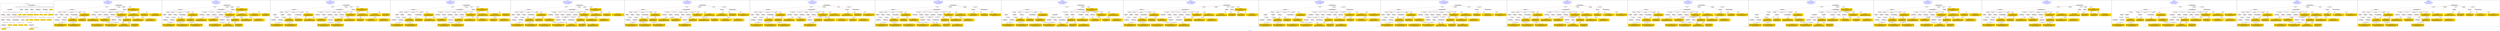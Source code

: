 digraph n0 {
fontcolor="blue"
remincross="true"
label="s02-dma.csv"
subgraph cluster_0 {
label="1-correct model"
n2[style="filled",color="white",fillcolor="lightgray",label="E12_Production1"];
n3[style="filled",color="white",fillcolor="lightgray",label="E21_Person1"];
n4[style="filled",color="white",fillcolor="lightgray",label="E55_Type2"];
n5[style="filled",color="white",fillcolor="lightgray",label="E52_Time-Span3"];
n6[style="filled",color="white",fillcolor="lightgray",label="E69_Death1"];
n7[style="filled",color="white",fillcolor="lightgray",label="E74_Group1"];
n8[style="filled",color="white",fillcolor="lightgray",label="E82_Actor_Appellation1"];
n9[style="filled",color="white",fillcolor="lightgray",label="E67_Birth1"];
n10[shape="plaintext",style="filled",fillcolor="gold",label="Artist URI"];
n11[style="filled",color="white",fillcolor="lightgray",label="E22_Man-Made_Object1"];
n12[style="filled",color="white",fillcolor="lightgray",label="E35_Title1"];
n13[style="filled",color="white",fillcolor="lightgray",label="E30_Right1"];
n14[style="filled",color="white",fillcolor="lightgray",label="E55_Type1"];
n15[style="filled",color="white",fillcolor="lightgray",label="E54_Dimension1"];
n16[style="filled",color="white",fillcolor="lightgray",label="E40_Legal_Body1"];
n17[shape="plaintext",style="filled",fillcolor="gold",label="Object_URI"];
n18[shape="plaintext",style="filled",fillcolor="gold",label="Object Rights"];
n19[shape="plaintext",style="filled",fillcolor="gold",label="Object Title"];
n20[shape="plaintext",style="filled",fillcolor="gold",label="Museum URI"];
n21[shape="plaintext",style="filled",fillcolor="gold",label="Object Link Source"];
n22[style="filled",color="white",fillcolor="lightgray",label="E52_Time-Span1"];
n23[shape="plaintext",style="filled",fillcolor="gold",label="Artist Birth Date"];
n24[style="filled",color="white",fillcolor="lightgray",label="E52_Time-Span2"];
n25[shape="plaintext",style="filled",fillcolor="gold",label="Artist Death Date"];
n26[shape="plaintext",style="filled",fillcolor="gold",label="Object Earliest Date"];
n27[shape="plaintext",style="filled",fillcolor="gold",label="Object Latest Date"];
n28[shape="plaintext",style="filled",fillcolor="gold",label="dimensions"];
n29[shape="plaintext",style="filled",fillcolor="gold",label="Object Work Type URI"];
n30[shape="plaintext",style="filled",fillcolor="gold",label="Object Work Type"];
n31[shape="plaintext",style="filled",fillcolor="gold",label="Medium URI"];
n32[shape="plaintext",style="filled",fillcolor="gold",label="Object Facet Value 1"];
n33[shape="plaintext",style="filled",fillcolor="gold",label="Nationality_URI"];
n34[shape="plaintext",style="filled",fillcolor="gold",label="Artist Nationality"];
n35[shape="plaintext",style="filled",fillcolor="gold",label="Artist Appellation"];
n36[shape="plaintext",style="filled",fillcolor="gold",label="Artist Name"];
}
subgraph cluster_1 {
label="candidate 0\nlink coherence:0.8529411764705882\nnode coherence:0.90625\nconfidence:0.458088794576188\nmapping score:0.5074111771394311\ncost:132.99951\n-precision:0.59-recall:0.59"
n38[style="filled",color="white",fillcolor="lightgray",label="E12_Production1"];
n39[style="filled",color="white",fillcolor="lightgray",label="E52_Time-Span2"];
n40[style="filled",color="white",fillcolor="lightgray",label="E55_Type1"];
n41[style="filled",color="white",fillcolor="lightgray",label="E21_Person1"];
n42[style="filled",color="white",fillcolor="lightgray",label="E67_Birth1"];
n43[style="filled",color="white",fillcolor="lightgray",label="E69_Death1"];
n44[style="filled",color="white",fillcolor="lightgray",label="E74_Group1"];
n45[style="filled",color="white",fillcolor="lightgray",label="E82_Actor_Appellation1"];
n46[style="filled",color="white",fillcolor="lightgray",label="E22_Man-Made_Object1"];
n47[style="filled",color="white",fillcolor="lightgray",label="E38_Image1"];
n48[style="filled",color="white",fillcolor="lightgray",label="E54_Dimension1"];
n49[style="filled",color="white",fillcolor="lightgray",label="E8_Acquisition1"];
n50[style="filled",color="white",fillcolor="lightgray",label="E33_Linguistic_Object2"];
n51[style="filled",color="white",fillcolor="lightgray",label="E55_Type2"];
n52[style="filled",color="white",fillcolor="lightgray",label="E52_Time-Span1"];
n53[style="filled",color="white",fillcolor="lightgray",label="E52_Time-Span3"];
n54[shape="plaintext",style="filled",fillcolor="gold",label="Artist Name\n[E82_Actor_Appellation,label,0.556]\n[E22_Man-Made_Object,classLink,0.165]\n[E73_Information_Object,P3_has_note,0.152]\n[E22_Man-Made_Object,P3_has_note,0.127]"];
n55[shape="plaintext",style="filled",fillcolor="gold",label="Object Title\n[E73_Information_Object,P3_has_note,0.314]\n[E22_Man-Made_Object,P3_has_note,0.29]\n[E33_Linguistic_Object,P3_has_note,0.221]\n[E35_Title,label,0.176]"];
n56[shape="plaintext",style="filled",fillcolor="gold",label="Object Latest Date\n[E52_Time-Span,P82_at_some_time_within,0.423]\n[E52_Time-Span,P82a_begin_of_the_begin,0.291]\n[E52_Time-Span,P82b_end_of_the_end,0.194]\n[E52_Time-Span,label,0.091]"];
n57[shape="plaintext",style="filled",fillcolor="gold",label="Artist Nationality\n[E74_Group,label,0.535]\n[E74_Group,classLink,0.32]\n[E8_Acquisition,P3_has_note,0.085]\n[E30_Right,P3_has_note,0.061]"];
n58[shape="plaintext",style="filled",fillcolor="gold",label="Object Earliest Date\n[E52_Time-Span,P82_at_some_time_within,0.43]\n[E52_Time-Span,P82a_begin_of_the_begin,0.301]\n[E52_Time-Span,P82b_end_of_the_end,0.169]\n[E52_Time-Span,label,0.1]"];
n59[shape="plaintext",style="filled",fillcolor="gold",label="Nationality_URI\n[E74_Group,classLink,0.668]\n[E55_Type,classLink,0.193]\n[E57_Material,classLink,0.104]\n[E74_Group,label,0.035]"];
n60[shape="plaintext",style="filled",fillcolor="gold",label="Artist URI\n[E21_Person,classLink,0.538]\n[E31_Document,classLink,0.265]\n[E82_Actor_Appellation,classLink,0.107]\n[E38_Image,classLink,0.09]"];
n61[shape="plaintext",style="filled",fillcolor="gold",label="Object_URI\n[E22_Man-Made_Object,classLink,0.417]\n[E31_Document,classLink,0.336]\n[E38_Image,classLink,0.128]\n[E21_Person,classLink,0.12]"];
n62[shape="plaintext",style="filled",fillcolor="gold",label="Object Work Type\n[E55_Type,label,0.335]\n[E31_Document,classLink,0.251]\n[E33_Linguistic_Object,P3_has_note,0.236]\n[E73_Information_Object,P3_has_note,0.178]"];
n63[shape="plaintext",style="filled",fillcolor="gold",label="dimensions\n[E54_Dimension,P3_has_note,0.836]\n[E22_Man-Made_Object,P3_has_note,0.063]\n[E73_Information_Object,P3_has_note,0.054]\n[E82_Actor_Appellation,label,0.047]"];
n64[shape="plaintext",style="filled",fillcolor="gold",label="Artist Death Date\n[E52_Time-Span,P82_at_some_time_within,0.425]\n[E52_Time-Span,P82b_end_of_the_end,0.4]\n[E52_Time-Span,P82a_begin_of_the_begin,0.093]\n[E52_Time-Span,label,0.083]"];
n65[shape="plaintext",style="filled",fillcolor="gold",label="Medium URI\n[E57_Material,classLink,0.419]\n[E55_Type,classLink,0.399]\n[E74_Group,classLink,0.182]\n[E55_Type,label,0.0]"];
n66[shape="plaintext",style="filled",fillcolor="gold",label="Object Facet Value 1\n[E55_Type,label,0.346]\n[E29_Design_or_Procedure,P3_has_note,0.288]\n[E57_Material,label,0.226]\n[E57_Material,classLink,0.14]"];
n67[shape="plaintext",style="filled",fillcolor="gold",label="Artist Appellation\n[E82_Actor_Appellation,classLink,0.694]\n[E21_Person,classLink,0.167]\n[E31_Document,classLink,0.104]\n[E38_Image,classLink,0.035]"];
n68[shape="plaintext",style="filled",fillcolor="gold",label="Object Rights\n[E8_Acquisition,P3_has_note,0.406]\n[E30_Right,P3_has_note,0.325]\n[E73_Information_Object,P3_has_note,0.141]\n[E22_Man-Made_Object,P3_has_note,0.128]"];
n69[shape="plaintext",style="filled",fillcolor="gold",label="Museum URI\n[E31_Document,classLink,0.546]\n[E21_Person,classLink,0.195]\n[E38_Image,classLink,0.181]\n[E30_Right,P3_has_note,0.078]"];
n70[shape="plaintext",style="filled",fillcolor="gold",label="Object Work Type URI\n[E55_Type,classLink,0.639]\n[E57_Material,classLink,0.177]\n[E74_Group,classLink,0.172]\n[E55_Type,label,0.011]"];
n71[shape="plaintext",style="filled",fillcolor="gold",label="Object Link Source\n[E8_Acquisition,P3_has_note,0.426]\n[E30_Right,P3_has_note,0.226]\n[E39_Actor,P3_has_note,0.177]\n[E73_Information_Object,P3_has_note,0.171]"];
n72[shape="plaintext",style="filled",fillcolor="gold",label="Artist Birth Date\n[E52_Time-Span,P82a_begin_of_the_begin,0.507]\n[E52_Time-Span,P82_at_some_time_within,0.402]\n[E33_Linguistic_Object,P3_has_note,0.057]\n[E52_Time-Span,label,0.035]"];
}
subgraph cluster_2 {
label="candidate 1\nlink coherence:0.8529411764705882\nnode coherence:0.90625\nconfidence:0.458088794576188\nmapping score:0.5074111771394311\ncost:132.99952\n-precision:0.59-recall:0.59"
n74[style="filled",color="white",fillcolor="lightgray",label="E12_Production1"];
n75[style="filled",color="white",fillcolor="lightgray",label="E52_Time-Span2"];
n76[style="filled",color="white",fillcolor="lightgray",label="E55_Type1"];
n77[style="filled",color="white",fillcolor="lightgray",label="E21_Person1"];
n78[style="filled",color="white",fillcolor="lightgray",label="E67_Birth1"];
n79[style="filled",color="white",fillcolor="lightgray",label="E69_Death1"];
n80[style="filled",color="white",fillcolor="lightgray",label="E74_Group1"];
n81[style="filled",color="white",fillcolor="lightgray",label="E82_Actor_Appellation1"];
n82[style="filled",color="white",fillcolor="lightgray",label="E22_Man-Made_Object1"];
n83[style="filled",color="white",fillcolor="lightgray",label="E38_Image1"];
n84[style="filled",color="white",fillcolor="lightgray",label="E54_Dimension1"];
n85[style="filled",color="white",fillcolor="lightgray",label="E8_Acquisition1"];
n86[style="filled",color="white",fillcolor="lightgray",label="E33_Linguistic_Object1"];
n87[style="filled",color="white",fillcolor="lightgray",label="E55_Type3"];
n88[style="filled",color="white",fillcolor="lightgray",label="E52_Time-Span1"];
n89[style="filled",color="white",fillcolor="lightgray",label="E52_Time-Span3"];
n90[shape="plaintext",style="filled",fillcolor="gold",label="Artist Name\n[E82_Actor_Appellation,label,0.556]\n[E22_Man-Made_Object,classLink,0.165]\n[E73_Information_Object,P3_has_note,0.152]\n[E22_Man-Made_Object,P3_has_note,0.127]"];
n91[shape="plaintext",style="filled",fillcolor="gold",label="Object Latest Date\n[E52_Time-Span,P82_at_some_time_within,0.423]\n[E52_Time-Span,P82a_begin_of_the_begin,0.291]\n[E52_Time-Span,P82b_end_of_the_end,0.194]\n[E52_Time-Span,label,0.091]"];
n92[shape="plaintext",style="filled",fillcolor="gold",label="Object Facet Value 1\n[E55_Type,label,0.346]\n[E29_Design_or_Procedure,P3_has_note,0.288]\n[E57_Material,label,0.226]\n[E57_Material,classLink,0.14]"];
n93[shape="plaintext",style="filled",fillcolor="gold",label="Artist Birth Date\n[E52_Time-Span,P82a_begin_of_the_begin,0.507]\n[E52_Time-Span,P82_at_some_time_within,0.402]\n[E33_Linguistic_Object,P3_has_note,0.057]\n[E52_Time-Span,label,0.035]"];
n94[shape="plaintext",style="filled",fillcolor="gold",label="Artist Nationality\n[E74_Group,label,0.535]\n[E74_Group,classLink,0.32]\n[E8_Acquisition,P3_has_note,0.085]\n[E30_Right,P3_has_note,0.061]"];
n95[shape="plaintext",style="filled",fillcolor="gold",label="Artist Death Date\n[E52_Time-Span,P82_at_some_time_within,0.425]\n[E52_Time-Span,P82b_end_of_the_end,0.4]\n[E52_Time-Span,P82a_begin_of_the_begin,0.093]\n[E52_Time-Span,label,0.083]"];
n96[shape="plaintext",style="filled",fillcolor="gold",label="Nationality_URI\n[E74_Group,classLink,0.668]\n[E55_Type,classLink,0.193]\n[E57_Material,classLink,0.104]\n[E74_Group,label,0.035]"];
n97[shape="plaintext",style="filled",fillcolor="gold",label="Artist URI\n[E21_Person,classLink,0.538]\n[E31_Document,classLink,0.265]\n[E82_Actor_Appellation,classLink,0.107]\n[E38_Image,classLink,0.09]"];
n98[shape="plaintext",style="filled",fillcolor="gold",label="Object_URI\n[E22_Man-Made_Object,classLink,0.417]\n[E31_Document,classLink,0.336]\n[E38_Image,classLink,0.128]\n[E21_Person,classLink,0.12]"];
n99[shape="plaintext",style="filled",fillcolor="gold",label="Medium URI\n[E57_Material,classLink,0.419]\n[E55_Type,classLink,0.399]\n[E74_Group,classLink,0.182]\n[E55_Type,label,0.0]"];
n100[shape="plaintext",style="filled",fillcolor="gold",label="Object Work Type\n[E55_Type,label,0.335]\n[E31_Document,classLink,0.251]\n[E33_Linguistic_Object,P3_has_note,0.236]\n[E73_Information_Object,P3_has_note,0.178]"];
n101[shape="plaintext",style="filled",fillcolor="gold",label="dimensions\n[E54_Dimension,P3_has_note,0.836]\n[E22_Man-Made_Object,P3_has_note,0.063]\n[E73_Information_Object,P3_has_note,0.054]\n[E82_Actor_Appellation,label,0.047]"];
n102[shape="plaintext",style="filled",fillcolor="gold",label="Object Earliest Date\n[E52_Time-Span,P82_at_some_time_within,0.43]\n[E52_Time-Span,P82a_begin_of_the_begin,0.301]\n[E52_Time-Span,P82b_end_of_the_end,0.169]\n[E52_Time-Span,label,0.1]"];
n103[shape="plaintext",style="filled",fillcolor="gold",label="Artist Appellation\n[E82_Actor_Appellation,classLink,0.694]\n[E21_Person,classLink,0.167]\n[E31_Document,classLink,0.104]\n[E38_Image,classLink,0.035]"];
n104[shape="plaintext",style="filled",fillcolor="gold",label="Object Title\n[E73_Information_Object,P3_has_note,0.314]\n[E22_Man-Made_Object,P3_has_note,0.29]\n[E33_Linguistic_Object,P3_has_note,0.221]\n[E35_Title,label,0.176]"];
n105[shape="plaintext",style="filled",fillcolor="gold",label="Object Rights\n[E8_Acquisition,P3_has_note,0.406]\n[E30_Right,P3_has_note,0.325]\n[E73_Information_Object,P3_has_note,0.141]\n[E22_Man-Made_Object,P3_has_note,0.128]"];
n106[shape="plaintext",style="filled",fillcolor="gold",label="Museum URI\n[E31_Document,classLink,0.546]\n[E21_Person,classLink,0.195]\n[E38_Image,classLink,0.181]\n[E30_Right,P3_has_note,0.078]"];
n107[shape="plaintext",style="filled",fillcolor="gold",label="Object Work Type URI\n[E55_Type,classLink,0.639]\n[E57_Material,classLink,0.177]\n[E74_Group,classLink,0.172]\n[E55_Type,label,0.011]"];
n108[shape="plaintext",style="filled",fillcolor="gold",label="Object Link Source\n[E8_Acquisition,P3_has_note,0.426]\n[E30_Right,P3_has_note,0.226]\n[E39_Actor,P3_has_note,0.177]\n[E73_Information_Object,P3_has_note,0.171]"];
}
subgraph cluster_3 {
label="candidate 10\nlink coherence:0.7941176470588235\nnode coherence:0.90625\nconfidence:0.458088794576188\nmapping score:0.5074111771394311\ncost:132.99955\n-precision:0.59-recall:0.59"
n110[style="filled",color="white",fillcolor="lightgray",label="E12_Production1"];
n111[style="filled",color="white",fillcolor="lightgray",label="E52_Time-Span2"];
n112[style="filled",color="white",fillcolor="lightgray",label="E21_Person1"];
n113[style="filled",color="white",fillcolor="lightgray",label="E67_Birth1"];
n114[style="filled",color="white",fillcolor="lightgray",label="E69_Death1"];
n115[style="filled",color="white",fillcolor="lightgray",label="E74_Group1"];
n116[style="filled",color="white",fillcolor="lightgray",label="E82_Actor_Appellation1"];
n117[style="filled",color="white",fillcolor="lightgray",label="E22_Man-Made_Object1"];
n118[style="filled",color="white",fillcolor="lightgray",label="E38_Image1"];
n119[style="filled",color="white",fillcolor="lightgray",label="E54_Dimension1"];
n120[style="filled",color="white",fillcolor="lightgray",label="E55_Type2"];
n121[style="filled",color="white",fillcolor="lightgray",label="E8_Acquisition1"];
n122[style="filled",color="white",fillcolor="lightgray",label="E33_Linguistic_Object2"];
n123[style="filled",color="white",fillcolor="lightgray",label="E55_Type1"];
n124[style="filled",color="white",fillcolor="lightgray",label="E52_Time-Span1"];
n125[style="filled",color="white",fillcolor="lightgray",label="E52_Time-Span3"];
n126[shape="plaintext",style="filled",fillcolor="gold",label="Artist Name\n[E82_Actor_Appellation,label,0.556]\n[E22_Man-Made_Object,classLink,0.165]\n[E73_Information_Object,P3_has_note,0.152]\n[E22_Man-Made_Object,P3_has_note,0.127]"];
n127[shape="plaintext",style="filled",fillcolor="gold",label="Object Title\n[E73_Information_Object,P3_has_note,0.314]\n[E22_Man-Made_Object,P3_has_note,0.29]\n[E33_Linguistic_Object,P3_has_note,0.221]\n[E35_Title,label,0.176]"];
n128[shape="plaintext",style="filled",fillcolor="gold",label="Object Latest Date\n[E52_Time-Span,P82_at_some_time_within,0.423]\n[E52_Time-Span,P82a_begin_of_the_begin,0.291]\n[E52_Time-Span,P82b_end_of_the_end,0.194]\n[E52_Time-Span,label,0.091]"];
n129[shape="plaintext",style="filled",fillcolor="gold",label="Artist Nationality\n[E74_Group,label,0.535]\n[E74_Group,classLink,0.32]\n[E8_Acquisition,P3_has_note,0.085]\n[E30_Right,P3_has_note,0.061]"];
n130[shape="plaintext",style="filled",fillcolor="gold",label="Object Earliest Date\n[E52_Time-Span,P82_at_some_time_within,0.43]\n[E52_Time-Span,P82a_begin_of_the_begin,0.301]\n[E52_Time-Span,P82b_end_of_the_end,0.169]\n[E52_Time-Span,label,0.1]"];
n131[shape="plaintext",style="filled",fillcolor="gold",label="Nationality_URI\n[E74_Group,classLink,0.668]\n[E55_Type,classLink,0.193]\n[E57_Material,classLink,0.104]\n[E74_Group,label,0.035]"];
n132[shape="plaintext",style="filled",fillcolor="gold",label="Artist URI\n[E21_Person,classLink,0.538]\n[E31_Document,classLink,0.265]\n[E82_Actor_Appellation,classLink,0.107]\n[E38_Image,classLink,0.09]"];
n133[shape="plaintext",style="filled",fillcolor="gold",label="Object_URI\n[E22_Man-Made_Object,classLink,0.417]\n[E31_Document,classLink,0.336]\n[E38_Image,classLink,0.128]\n[E21_Person,classLink,0.12]"];
n134[shape="plaintext",style="filled",fillcolor="gold",label="Object Work Type\n[E55_Type,label,0.335]\n[E31_Document,classLink,0.251]\n[E33_Linguistic_Object,P3_has_note,0.236]\n[E73_Information_Object,P3_has_note,0.178]"];
n135[shape="plaintext",style="filled",fillcolor="gold",label="dimensions\n[E54_Dimension,P3_has_note,0.836]\n[E22_Man-Made_Object,P3_has_note,0.063]\n[E73_Information_Object,P3_has_note,0.054]\n[E82_Actor_Appellation,label,0.047]"];
n136[shape="plaintext",style="filled",fillcolor="gold",label="Artist Death Date\n[E52_Time-Span,P82_at_some_time_within,0.425]\n[E52_Time-Span,P82b_end_of_the_end,0.4]\n[E52_Time-Span,P82a_begin_of_the_begin,0.093]\n[E52_Time-Span,label,0.083]"];
n137[shape="plaintext",style="filled",fillcolor="gold",label="Medium URI\n[E57_Material,classLink,0.419]\n[E55_Type,classLink,0.399]\n[E74_Group,classLink,0.182]\n[E55_Type,label,0.0]"];
n138[shape="plaintext",style="filled",fillcolor="gold",label="Object Facet Value 1\n[E55_Type,label,0.346]\n[E29_Design_or_Procedure,P3_has_note,0.288]\n[E57_Material,label,0.226]\n[E57_Material,classLink,0.14]"];
n139[shape="plaintext",style="filled",fillcolor="gold",label="Artist Appellation\n[E82_Actor_Appellation,classLink,0.694]\n[E21_Person,classLink,0.167]\n[E31_Document,classLink,0.104]\n[E38_Image,classLink,0.035]"];
n140[shape="plaintext",style="filled",fillcolor="gold",label="Object Rights\n[E8_Acquisition,P3_has_note,0.406]\n[E30_Right,P3_has_note,0.325]\n[E73_Information_Object,P3_has_note,0.141]\n[E22_Man-Made_Object,P3_has_note,0.128]"];
n141[shape="plaintext",style="filled",fillcolor="gold",label="Museum URI\n[E31_Document,classLink,0.546]\n[E21_Person,classLink,0.195]\n[E38_Image,classLink,0.181]\n[E30_Right,P3_has_note,0.078]"];
n142[shape="plaintext",style="filled",fillcolor="gold",label="Object Work Type URI\n[E55_Type,classLink,0.639]\n[E57_Material,classLink,0.177]\n[E74_Group,classLink,0.172]\n[E55_Type,label,0.011]"];
n143[shape="plaintext",style="filled",fillcolor="gold",label="Object Link Source\n[E8_Acquisition,P3_has_note,0.426]\n[E30_Right,P3_has_note,0.226]\n[E39_Actor,P3_has_note,0.177]\n[E73_Information_Object,P3_has_note,0.171]"];
n144[shape="plaintext",style="filled",fillcolor="gold",label="Artist Birth Date\n[E52_Time-Span,P82a_begin_of_the_begin,0.507]\n[E52_Time-Span,P82_at_some_time_within,0.402]\n[E33_Linguistic_Object,P3_has_note,0.057]\n[E52_Time-Span,label,0.035]"];
}
subgraph cluster_4 {
label="candidate 11\nlink coherence:0.7941176470588235\nnode coherence:0.90625\nconfidence:0.458088794576188\nmapping score:0.5074111771394311\ncost:132.99956\n-precision:0.59-recall:0.59"
n146[style="filled",color="white",fillcolor="lightgray",label="E12_Production1"];
n147[style="filled",color="white",fillcolor="lightgray",label="E52_Time-Span2"];
n148[style="filled",color="white",fillcolor="lightgray",label="E21_Person1"];
n149[style="filled",color="white",fillcolor="lightgray",label="E67_Birth1"];
n150[style="filled",color="white",fillcolor="lightgray",label="E69_Death1"];
n151[style="filled",color="white",fillcolor="lightgray",label="E74_Group1"];
n152[style="filled",color="white",fillcolor="lightgray",label="E82_Actor_Appellation1"];
n153[style="filled",color="white",fillcolor="lightgray",label="E22_Man-Made_Object1"];
n154[style="filled",color="white",fillcolor="lightgray",label="E38_Image1"];
n155[style="filled",color="white",fillcolor="lightgray",label="E54_Dimension1"];
n156[style="filled",color="white",fillcolor="lightgray",label="E55_Type3"];
n157[style="filled",color="white",fillcolor="lightgray",label="E8_Acquisition1"];
n158[style="filled",color="white",fillcolor="lightgray",label="E33_Linguistic_Object2"];
n159[style="filled",color="white",fillcolor="lightgray",label="E55_Type1"];
n160[style="filled",color="white",fillcolor="lightgray",label="E52_Time-Span1"];
n161[style="filled",color="white",fillcolor="lightgray",label="E52_Time-Span3"];
n162[shape="plaintext",style="filled",fillcolor="gold",label="Artist Name\n[E82_Actor_Appellation,label,0.556]\n[E22_Man-Made_Object,classLink,0.165]\n[E73_Information_Object,P3_has_note,0.152]\n[E22_Man-Made_Object,P3_has_note,0.127]"];
n163[shape="plaintext",style="filled",fillcolor="gold",label="Object Title\n[E73_Information_Object,P3_has_note,0.314]\n[E22_Man-Made_Object,P3_has_note,0.29]\n[E33_Linguistic_Object,P3_has_note,0.221]\n[E35_Title,label,0.176]"];
n164[shape="plaintext",style="filled",fillcolor="gold",label="Object Latest Date\n[E52_Time-Span,P82_at_some_time_within,0.423]\n[E52_Time-Span,P82a_begin_of_the_begin,0.291]\n[E52_Time-Span,P82b_end_of_the_end,0.194]\n[E52_Time-Span,label,0.091]"];
n165[shape="plaintext",style="filled",fillcolor="gold",label="Object Facet Value 1\n[E55_Type,label,0.346]\n[E29_Design_or_Procedure,P3_has_note,0.288]\n[E57_Material,label,0.226]\n[E57_Material,classLink,0.14]"];
n166[shape="plaintext",style="filled",fillcolor="gold",label="Artist Nationality\n[E74_Group,label,0.535]\n[E74_Group,classLink,0.32]\n[E8_Acquisition,P3_has_note,0.085]\n[E30_Right,P3_has_note,0.061]"];
n167[shape="plaintext",style="filled",fillcolor="gold",label="Object Earliest Date\n[E52_Time-Span,P82_at_some_time_within,0.43]\n[E52_Time-Span,P82a_begin_of_the_begin,0.301]\n[E52_Time-Span,P82b_end_of_the_end,0.169]\n[E52_Time-Span,label,0.1]"];
n168[shape="plaintext",style="filled",fillcolor="gold",label="Nationality_URI\n[E74_Group,classLink,0.668]\n[E55_Type,classLink,0.193]\n[E57_Material,classLink,0.104]\n[E74_Group,label,0.035]"];
n169[shape="plaintext",style="filled",fillcolor="gold",label="Artist URI\n[E21_Person,classLink,0.538]\n[E31_Document,classLink,0.265]\n[E82_Actor_Appellation,classLink,0.107]\n[E38_Image,classLink,0.09]"];
n170[shape="plaintext",style="filled",fillcolor="gold",label="Object_URI\n[E22_Man-Made_Object,classLink,0.417]\n[E31_Document,classLink,0.336]\n[E38_Image,classLink,0.128]\n[E21_Person,classLink,0.12]"];
n171[shape="plaintext",style="filled",fillcolor="gold",label="Medium URI\n[E57_Material,classLink,0.419]\n[E55_Type,classLink,0.399]\n[E74_Group,classLink,0.182]\n[E55_Type,label,0.0]"];
n172[shape="plaintext",style="filled",fillcolor="gold",label="Object Work Type\n[E55_Type,label,0.335]\n[E31_Document,classLink,0.251]\n[E33_Linguistic_Object,P3_has_note,0.236]\n[E73_Information_Object,P3_has_note,0.178]"];
n173[shape="plaintext",style="filled",fillcolor="gold",label="dimensions\n[E54_Dimension,P3_has_note,0.836]\n[E22_Man-Made_Object,P3_has_note,0.063]\n[E73_Information_Object,P3_has_note,0.054]\n[E82_Actor_Appellation,label,0.047]"];
n174[shape="plaintext",style="filled",fillcolor="gold",label="Artist Death Date\n[E52_Time-Span,P82_at_some_time_within,0.425]\n[E52_Time-Span,P82b_end_of_the_end,0.4]\n[E52_Time-Span,P82a_begin_of_the_begin,0.093]\n[E52_Time-Span,label,0.083]"];
n175[shape="plaintext",style="filled",fillcolor="gold",label="Artist Appellation\n[E82_Actor_Appellation,classLink,0.694]\n[E21_Person,classLink,0.167]\n[E31_Document,classLink,0.104]\n[E38_Image,classLink,0.035]"];
n176[shape="plaintext",style="filled",fillcolor="gold",label="Object Rights\n[E8_Acquisition,P3_has_note,0.406]\n[E30_Right,P3_has_note,0.325]\n[E73_Information_Object,P3_has_note,0.141]\n[E22_Man-Made_Object,P3_has_note,0.128]"];
n177[shape="plaintext",style="filled",fillcolor="gold",label="Museum URI\n[E31_Document,classLink,0.546]\n[E21_Person,classLink,0.195]\n[E38_Image,classLink,0.181]\n[E30_Right,P3_has_note,0.078]"];
n178[shape="plaintext",style="filled",fillcolor="gold",label="Object Work Type URI\n[E55_Type,classLink,0.639]\n[E57_Material,classLink,0.177]\n[E74_Group,classLink,0.172]\n[E55_Type,label,0.011]"];
n179[shape="plaintext",style="filled",fillcolor="gold",label="Object Link Source\n[E8_Acquisition,P3_has_note,0.426]\n[E30_Right,P3_has_note,0.226]\n[E39_Actor,P3_has_note,0.177]\n[E73_Information_Object,P3_has_note,0.171]"];
n180[shape="plaintext",style="filled",fillcolor="gold",label="Artist Birth Date\n[E52_Time-Span,P82a_begin_of_the_begin,0.507]\n[E52_Time-Span,P82_at_some_time_within,0.402]\n[E33_Linguistic_Object,P3_has_note,0.057]\n[E52_Time-Span,label,0.035]"];
}
subgraph cluster_5 {
label="candidate 12\nlink coherence:0.7777777777777778\nnode coherence:0.8484848484848485\nconfidence:0.458088794576188\nmapping score:0.4793841968098192\ncost:134.99951\n-precision:0.53-recall:0.56"
n182[style="filled",color="white",fillcolor="lightgray",label="E12_Production1"];
n183[style="filled",color="white",fillcolor="lightgray",label="E52_Time-Span2"];
n184[style="filled",color="white",fillcolor="lightgray",label="E55_Type1"];
n185[style="filled",color="white",fillcolor="lightgray",label="E21_Person1"];
n186[style="filled",color="white",fillcolor="lightgray",label="E67_Birth1"];
n187[style="filled",color="white",fillcolor="lightgray",label="E69_Death1"];
n188[style="filled",color="white",fillcolor="lightgray",label="E74_Group1"];
n189[style="filled",color="white",fillcolor="lightgray",label="E82_Actor_Appellation1"];
n190[style="filled",color="white",fillcolor="lightgray",label="E21_Person2"];
n191[style="filled",color="white",fillcolor="lightgray",label="E82_Actor_Appellation2"];
n192[style="filled",color="white",fillcolor="lightgray",label="E22_Man-Made_Object1"];
n193[style="filled",color="white",fillcolor="lightgray",label="E38_Image1"];
n194[style="filled",color="white",fillcolor="lightgray",label="E54_Dimension1"];
n195[style="filled",color="white",fillcolor="lightgray",label="E8_Acquisition1"];
n196[style="filled",color="white",fillcolor="lightgray",label="E33_Linguistic_Object2"];
n197[style="filled",color="white",fillcolor="lightgray",label="E55_Type2"];
n198[style="filled",color="white",fillcolor="lightgray",label="E52_Time-Span1"];
n199[style="filled",color="white",fillcolor="lightgray",label="E52_Time-Span3"];
n200[shape="plaintext",style="filled",fillcolor="gold",label="Object Title\n[E73_Information_Object,P3_has_note,0.314]\n[E22_Man-Made_Object,P3_has_note,0.29]\n[E33_Linguistic_Object,P3_has_note,0.221]\n[E35_Title,label,0.176]"];
n201[shape="plaintext",style="filled",fillcolor="gold",label="Object Latest Date\n[E52_Time-Span,P82_at_some_time_within,0.423]\n[E52_Time-Span,P82a_begin_of_the_begin,0.291]\n[E52_Time-Span,P82b_end_of_the_end,0.194]\n[E52_Time-Span,label,0.091]"];
n202[shape="plaintext",style="filled",fillcolor="gold",label="Artist Nationality\n[E74_Group,label,0.535]\n[E74_Group,classLink,0.32]\n[E8_Acquisition,P3_has_note,0.085]\n[E30_Right,P3_has_note,0.061]"];
n203[shape="plaintext",style="filled",fillcolor="gold",label="Object Earliest Date\n[E52_Time-Span,P82_at_some_time_within,0.43]\n[E52_Time-Span,P82a_begin_of_the_begin,0.301]\n[E52_Time-Span,P82b_end_of_the_end,0.169]\n[E52_Time-Span,label,0.1]"];
n204[shape="plaintext",style="filled",fillcolor="gold",label="Nationality_URI\n[E74_Group,classLink,0.668]\n[E55_Type,classLink,0.193]\n[E57_Material,classLink,0.104]\n[E74_Group,label,0.035]"];
n205[shape="plaintext",style="filled",fillcolor="gold",label="Artist URI\n[E21_Person,classLink,0.538]\n[E31_Document,classLink,0.265]\n[E82_Actor_Appellation,classLink,0.107]\n[E38_Image,classLink,0.09]"];
n206[shape="plaintext",style="filled",fillcolor="gold",label="Object_URI\n[E22_Man-Made_Object,classLink,0.417]\n[E31_Document,classLink,0.336]\n[E38_Image,classLink,0.128]\n[E21_Person,classLink,0.12]"];
n207[shape="plaintext",style="filled",fillcolor="gold",label="Object Work Type\n[E55_Type,label,0.335]\n[E31_Document,classLink,0.251]\n[E33_Linguistic_Object,P3_has_note,0.236]\n[E73_Information_Object,P3_has_note,0.178]"];
n208[shape="plaintext",style="filled",fillcolor="gold",label="dimensions\n[E54_Dimension,P3_has_note,0.836]\n[E22_Man-Made_Object,P3_has_note,0.063]\n[E73_Information_Object,P3_has_note,0.054]\n[E82_Actor_Appellation,label,0.047]"];
n209[shape="plaintext",style="filled",fillcolor="gold",label="Artist Death Date\n[E52_Time-Span,P82_at_some_time_within,0.425]\n[E52_Time-Span,P82b_end_of_the_end,0.4]\n[E52_Time-Span,P82a_begin_of_the_begin,0.093]\n[E52_Time-Span,label,0.083]"];
n210[shape="plaintext",style="filled",fillcolor="gold",label="Medium URI\n[E57_Material,classLink,0.419]\n[E55_Type,classLink,0.399]\n[E74_Group,classLink,0.182]\n[E55_Type,label,0.0]"];
n211[shape="plaintext",style="filled",fillcolor="gold",label="Object Facet Value 1\n[E55_Type,label,0.346]\n[E29_Design_or_Procedure,P3_has_note,0.288]\n[E57_Material,label,0.226]\n[E57_Material,classLink,0.14]"];
n212[shape="plaintext",style="filled",fillcolor="gold",label="Artist Appellation\n[E82_Actor_Appellation,classLink,0.694]\n[E21_Person,classLink,0.167]\n[E31_Document,classLink,0.104]\n[E38_Image,classLink,0.035]"];
n213[shape="plaintext",style="filled",fillcolor="gold",label="Artist Name\n[E82_Actor_Appellation,label,0.556]\n[E22_Man-Made_Object,classLink,0.165]\n[E73_Information_Object,P3_has_note,0.152]\n[E22_Man-Made_Object,P3_has_note,0.127]"];
n214[shape="plaintext",style="filled",fillcolor="gold",label="Object Rights\n[E8_Acquisition,P3_has_note,0.406]\n[E30_Right,P3_has_note,0.325]\n[E73_Information_Object,P3_has_note,0.141]\n[E22_Man-Made_Object,P3_has_note,0.128]"];
n215[shape="plaintext",style="filled",fillcolor="gold",label="Museum URI\n[E31_Document,classLink,0.546]\n[E21_Person,classLink,0.195]\n[E38_Image,classLink,0.181]\n[E30_Right,P3_has_note,0.078]"];
n216[shape="plaintext",style="filled",fillcolor="gold",label="Object Work Type URI\n[E55_Type,classLink,0.639]\n[E57_Material,classLink,0.177]\n[E74_Group,classLink,0.172]\n[E55_Type,label,0.011]"];
n217[shape="plaintext",style="filled",fillcolor="gold",label="Object Link Source\n[E8_Acquisition,P3_has_note,0.426]\n[E30_Right,P3_has_note,0.226]\n[E39_Actor,P3_has_note,0.177]\n[E73_Information_Object,P3_has_note,0.171]"];
n218[shape="plaintext",style="filled",fillcolor="gold",label="Artist Birth Date\n[E52_Time-Span,P82a_begin_of_the_begin,0.507]\n[E52_Time-Span,P82_at_some_time_within,0.402]\n[E33_Linguistic_Object,P3_has_note,0.057]\n[E52_Time-Span,label,0.035]"];
}
subgraph cluster_6 {
label="candidate 13\nlink coherence:0.7714285714285715\nnode coherence:0.90625\nconfidence:0.458088794576188\nmapping score:0.5074111771394311\ncost:232.99955\n-precision:0.57-recall:0.59"
n220[style="filled",color="white",fillcolor="lightgray",label="E12_Production1"];
n221[style="filled",color="white",fillcolor="lightgray",label="E52_Time-Span2"];
n222[style="filled",color="white",fillcolor="lightgray",label="E21_Person1"];
n223[style="filled",color="white",fillcolor="lightgray",label="E67_Birth1"];
n224[style="filled",color="white",fillcolor="lightgray",label="E69_Death1"];
n225[style="filled",color="white",fillcolor="lightgray",label="E74_Group1"];
n226[style="filled",color="white",fillcolor="lightgray",label="E82_Actor_Appellation1"];
n227[style="filled",color="white",fillcolor="lightgray",label="E22_Man-Made_Object1"];
n228[style="filled",color="white",fillcolor="lightgray",label="E38_Image1"];
n229[style="filled",color="white",fillcolor="lightgray",label="E54_Dimension1"];
n230[style="filled",color="white",fillcolor="lightgray",label="E55_Type2"];
n231[style="filled",color="white",fillcolor="lightgray",label="E8_Acquisition1"];
n232[style="filled",color="white",fillcolor="lightgray",label="E33_Linguistic_Object2"];
n233[style="filled",color="white",fillcolor="lightgray",label="E55_Type1"];
n234[style="filled",color="white",fillcolor="lightgray",label="E52_Time-Span1"];
n235[style="filled",color="white",fillcolor="lightgray",label="E52_Time-Span3"];
n236[style="filled",color="white",fillcolor="lightgray",label="E33_Linguistic_Object1"];
n237[shape="plaintext",style="filled",fillcolor="gold",label="Artist Name\n[E82_Actor_Appellation,label,0.556]\n[E22_Man-Made_Object,classLink,0.165]\n[E73_Information_Object,P3_has_note,0.152]\n[E22_Man-Made_Object,P3_has_note,0.127]"];
n238[shape="plaintext",style="filled",fillcolor="gold",label="Object Latest Date\n[E52_Time-Span,P82_at_some_time_within,0.423]\n[E52_Time-Span,P82a_begin_of_the_begin,0.291]\n[E52_Time-Span,P82b_end_of_the_end,0.194]\n[E52_Time-Span,label,0.091]"];
n239[shape="plaintext",style="filled",fillcolor="gold",label="Artist Birth Date\n[E52_Time-Span,P82a_begin_of_the_begin,0.507]\n[E52_Time-Span,P82_at_some_time_within,0.402]\n[E33_Linguistic_Object,P3_has_note,0.057]\n[E52_Time-Span,label,0.035]"];
n240[shape="plaintext",style="filled",fillcolor="gold",label="Artist Nationality\n[E74_Group,label,0.535]\n[E74_Group,classLink,0.32]\n[E8_Acquisition,P3_has_note,0.085]\n[E30_Right,P3_has_note,0.061]"];
n241[shape="plaintext",style="filled",fillcolor="gold",label="Artist Death Date\n[E52_Time-Span,P82_at_some_time_within,0.425]\n[E52_Time-Span,P82b_end_of_the_end,0.4]\n[E52_Time-Span,P82a_begin_of_the_begin,0.093]\n[E52_Time-Span,label,0.083]"];
n242[shape="plaintext",style="filled",fillcolor="gold",label="Nationality_URI\n[E74_Group,classLink,0.668]\n[E55_Type,classLink,0.193]\n[E57_Material,classLink,0.104]\n[E74_Group,label,0.035]"];
n243[shape="plaintext",style="filled",fillcolor="gold",label="Artist URI\n[E21_Person,classLink,0.538]\n[E31_Document,classLink,0.265]\n[E82_Actor_Appellation,classLink,0.107]\n[E38_Image,classLink,0.09]"];
n244[shape="plaintext",style="filled",fillcolor="gold",label="Object_URI\n[E22_Man-Made_Object,classLink,0.417]\n[E31_Document,classLink,0.336]\n[E38_Image,classLink,0.128]\n[E21_Person,classLink,0.12]"];
n245[shape="plaintext",style="filled",fillcolor="gold",label="Object Work Type\n[E55_Type,label,0.335]\n[E31_Document,classLink,0.251]\n[E33_Linguistic_Object,P3_has_note,0.236]\n[E73_Information_Object,P3_has_note,0.178]"];
n246[shape="plaintext",style="filled",fillcolor="gold",label="dimensions\n[E54_Dimension,P3_has_note,0.836]\n[E22_Man-Made_Object,P3_has_note,0.063]\n[E73_Information_Object,P3_has_note,0.054]\n[E82_Actor_Appellation,label,0.047]"];
n247[shape="plaintext",style="filled",fillcolor="gold",label="Object Earliest Date\n[E52_Time-Span,P82_at_some_time_within,0.43]\n[E52_Time-Span,P82a_begin_of_the_begin,0.301]\n[E52_Time-Span,P82b_end_of_the_end,0.169]\n[E52_Time-Span,label,0.1]"];
n248[shape="plaintext",style="filled",fillcolor="gold",label="Medium URI\n[E57_Material,classLink,0.419]\n[E55_Type,classLink,0.399]\n[E74_Group,classLink,0.182]\n[E55_Type,label,0.0]"];
n249[shape="plaintext",style="filled",fillcolor="gold",label="Object Facet Value 1\n[E55_Type,label,0.346]\n[E29_Design_or_Procedure,P3_has_note,0.288]\n[E57_Material,label,0.226]\n[E57_Material,classLink,0.14]"];
n250[shape="plaintext",style="filled",fillcolor="gold",label="Artist Appellation\n[E82_Actor_Appellation,classLink,0.694]\n[E21_Person,classLink,0.167]\n[E31_Document,classLink,0.104]\n[E38_Image,classLink,0.035]"];
n251[shape="plaintext",style="filled",fillcolor="gold",label="Object Title\n[E73_Information_Object,P3_has_note,0.314]\n[E22_Man-Made_Object,P3_has_note,0.29]\n[E33_Linguistic_Object,P3_has_note,0.221]\n[E35_Title,label,0.176]"];
n252[shape="plaintext",style="filled",fillcolor="gold",label="Object Rights\n[E8_Acquisition,P3_has_note,0.406]\n[E30_Right,P3_has_note,0.325]\n[E73_Information_Object,P3_has_note,0.141]\n[E22_Man-Made_Object,P3_has_note,0.128]"];
n253[shape="plaintext",style="filled",fillcolor="gold",label="Museum URI\n[E31_Document,classLink,0.546]\n[E21_Person,classLink,0.195]\n[E38_Image,classLink,0.181]\n[E30_Right,P3_has_note,0.078]"];
n254[shape="plaintext",style="filled",fillcolor="gold",label="Object Work Type URI\n[E55_Type,classLink,0.639]\n[E57_Material,classLink,0.177]\n[E74_Group,classLink,0.172]\n[E55_Type,label,0.011]"];
n255[shape="plaintext",style="filled",fillcolor="gold",label="Object Link Source\n[E8_Acquisition,P3_has_note,0.426]\n[E30_Right,P3_has_note,0.226]\n[E39_Actor,P3_has_note,0.177]\n[E73_Information_Object,P3_has_note,0.171]"];
}
subgraph cluster_7 {
label="candidate 14\nlink coherence:0.7714285714285715\nnode coherence:0.90625\nconfidence:0.458088794576188\nmapping score:0.5074111771394311\ncost:232.99956\n-precision:0.57-recall:0.59"
n257[style="filled",color="white",fillcolor="lightgray",label="E12_Production1"];
n258[style="filled",color="white",fillcolor="lightgray",label="E52_Time-Span2"];
n259[style="filled",color="white",fillcolor="lightgray",label="E21_Person1"];
n260[style="filled",color="white",fillcolor="lightgray",label="E67_Birth1"];
n261[style="filled",color="white",fillcolor="lightgray",label="E69_Death1"];
n262[style="filled",color="white",fillcolor="lightgray",label="E74_Group1"];
n263[style="filled",color="white",fillcolor="lightgray",label="E82_Actor_Appellation1"];
n264[style="filled",color="white",fillcolor="lightgray",label="E22_Man-Made_Object1"];
n265[style="filled",color="white",fillcolor="lightgray",label="E38_Image1"];
n266[style="filled",color="white",fillcolor="lightgray",label="E54_Dimension1"];
n267[style="filled",color="white",fillcolor="lightgray",label="E55_Type3"];
n268[style="filled",color="white",fillcolor="lightgray",label="E8_Acquisition1"];
n269[style="filled",color="white",fillcolor="lightgray",label="E33_Linguistic_Object2"];
n270[style="filled",color="white",fillcolor="lightgray",label="E55_Type1"];
n271[style="filled",color="white",fillcolor="lightgray",label="E52_Time-Span1"];
n272[style="filled",color="white",fillcolor="lightgray",label="E52_Time-Span3"];
n273[style="filled",color="white",fillcolor="lightgray",label="E33_Linguistic_Object1"];
n274[shape="plaintext",style="filled",fillcolor="gold",label="Artist Name\n[E82_Actor_Appellation,label,0.556]\n[E22_Man-Made_Object,classLink,0.165]\n[E73_Information_Object,P3_has_note,0.152]\n[E22_Man-Made_Object,P3_has_note,0.127]"];
n275[shape="plaintext",style="filled",fillcolor="gold",label="Object Latest Date\n[E52_Time-Span,P82_at_some_time_within,0.423]\n[E52_Time-Span,P82a_begin_of_the_begin,0.291]\n[E52_Time-Span,P82b_end_of_the_end,0.194]\n[E52_Time-Span,label,0.091]"];
n276[shape="plaintext",style="filled",fillcolor="gold",label="Object Facet Value 1\n[E55_Type,label,0.346]\n[E29_Design_or_Procedure,P3_has_note,0.288]\n[E57_Material,label,0.226]\n[E57_Material,classLink,0.14]"];
n277[shape="plaintext",style="filled",fillcolor="gold",label="Artist Birth Date\n[E52_Time-Span,P82a_begin_of_the_begin,0.507]\n[E52_Time-Span,P82_at_some_time_within,0.402]\n[E33_Linguistic_Object,P3_has_note,0.057]\n[E52_Time-Span,label,0.035]"];
n278[shape="plaintext",style="filled",fillcolor="gold",label="Artist Nationality\n[E74_Group,label,0.535]\n[E74_Group,classLink,0.32]\n[E8_Acquisition,P3_has_note,0.085]\n[E30_Right,P3_has_note,0.061]"];
n279[shape="plaintext",style="filled",fillcolor="gold",label="Artist Death Date\n[E52_Time-Span,P82_at_some_time_within,0.425]\n[E52_Time-Span,P82b_end_of_the_end,0.4]\n[E52_Time-Span,P82a_begin_of_the_begin,0.093]\n[E52_Time-Span,label,0.083]"];
n280[shape="plaintext",style="filled",fillcolor="gold",label="Nationality_URI\n[E74_Group,classLink,0.668]\n[E55_Type,classLink,0.193]\n[E57_Material,classLink,0.104]\n[E74_Group,label,0.035]"];
n281[shape="plaintext",style="filled",fillcolor="gold",label="Artist URI\n[E21_Person,classLink,0.538]\n[E31_Document,classLink,0.265]\n[E82_Actor_Appellation,classLink,0.107]\n[E38_Image,classLink,0.09]"];
n282[shape="plaintext",style="filled",fillcolor="gold",label="Object_URI\n[E22_Man-Made_Object,classLink,0.417]\n[E31_Document,classLink,0.336]\n[E38_Image,classLink,0.128]\n[E21_Person,classLink,0.12]"];
n283[shape="plaintext",style="filled",fillcolor="gold",label="Medium URI\n[E57_Material,classLink,0.419]\n[E55_Type,classLink,0.399]\n[E74_Group,classLink,0.182]\n[E55_Type,label,0.0]"];
n284[shape="plaintext",style="filled",fillcolor="gold",label="Object Work Type\n[E55_Type,label,0.335]\n[E31_Document,classLink,0.251]\n[E33_Linguistic_Object,P3_has_note,0.236]\n[E73_Information_Object,P3_has_note,0.178]"];
n285[shape="plaintext",style="filled",fillcolor="gold",label="dimensions\n[E54_Dimension,P3_has_note,0.836]\n[E22_Man-Made_Object,P3_has_note,0.063]\n[E73_Information_Object,P3_has_note,0.054]\n[E82_Actor_Appellation,label,0.047]"];
n286[shape="plaintext",style="filled",fillcolor="gold",label="Object Earliest Date\n[E52_Time-Span,P82_at_some_time_within,0.43]\n[E52_Time-Span,P82a_begin_of_the_begin,0.301]\n[E52_Time-Span,P82b_end_of_the_end,0.169]\n[E52_Time-Span,label,0.1]"];
n287[shape="plaintext",style="filled",fillcolor="gold",label="Artist Appellation\n[E82_Actor_Appellation,classLink,0.694]\n[E21_Person,classLink,0.167]\n[E31_Document,classLink,0.104]\n[E38_Image,classLink,0.035]"];
n288[shape="plaintext",style="filled",fillcolor="gold",label="Object Title\n[E73_Information_Object,P3_has_note,0.314]\n[E22_Man-Made_Object,P3_has_note,0.29]\n[E33_Linguistic_Object,P3_has_note,0.221]\n[E35_Title,label,0.176]"];
n289[shape="plaintext",style="filled",fillcolor="gold",label="Object Rights\n[E8_Acquisition,P3_has_note,0.406]\n[E30_Right,P3_has_note,0.325]\n[E73_Information_Object,P3_has_note,0.141]\n[E22_Man-Made_Object,P3_has_note,0.128]"];
n290[shape="plaintext",style="filled",fillcolor="gold",label="Museum URI\n[E31_Document,classLink,0.546]\n[E21_Person,classLink,0.195]\n[E38_Image,classLink,0.181]\n[E30_Right,P3_has_note,0.078]"];
n291[shape="plaintext",style="filled",fillcolor="gold",label="Object Work Type URI\n[E55_Type,classLink,0.639]\n[E57_Material,classLink,0.177]\n[E74_Group,classLink,0.172]\n[E55_Type,label,0.011]"];
n292[shape="plaintext",style="filled",fillcolor="gold",label="Object Link Source\n[E8_Acquisition,P3_has_note,0.426]\n[E30_Right,P3_has_note,0.226]\n[E39_Actor,P3_has_note,0.177]\n[E73_Information_Object,P3_has_note,0.171]"];
}
subgraph cluster_8 {
label="candidate 15\nlink coherence:0.7567567567567568\nnode coherence:0.8484848484848485\nconfidence:0.458088794576188\nmapping score:0.4793841968098192\ncost:234.99952\n-precision:0.51-recall:0.56"
n294[style="filled",color="white",fillcolor="lightgray",label="E12_Production1"];
n295[style="filled",color="white",fillcolor="lightgray",label="E52_Time-Span2"];
n296[style="filled",color="white",fillcolor="lightgray",label="E55_Type1"];
n297[style="filled",color="white",fillcolor="lightgray",label="E21_Person1"];
n298[style="filled",color="white",fillcolor="lightgray",label="E67_Birth1"];
n299[style="filled",color="white",fillcolor="lightgray",label="E69_Death1"];
n300[style="filled",color="white",fillcolor="lightgray",label="E74_Group1"];
n301[style="filled",color="white",fillcolor="lightgray",label="E82_Actor_Appellation1"];
n302[style="filled",color="white",fillcolor="lightgray",label="E21_Person2"];
n303[style="filled",color="white",fillcolor="lightgray",label="E82_Actor_Appellation2"];
n304[style="filled",color="white",fillcolor="lightgray",label="E22_Man-Made_Object1"];
n305[style="filled",color="white",fillcolor="lightgray",label="E38_Image1"];
n306[style="filled",color="white",fillcolor="lightgray",label="E54_Dimension1"];
n307[style="filled",color="white",fillcolor="lightgray",label="E8_Acquisition1"];
n308[style="filled",color="white",fillcolor="lightgray",label="E33_Linguistic_Object1"];
n309[style="filled",color="white",fillcolor="lightgray",label="E55_Type3"];
n310[style="filled",color="white",fillcolor="lightgray",label="E52_Time-Span1"];
n311[style="filled",color="white",fillcolor="lightgray",label="E52_Time-Span3"];
n312[style="filled",color="white",fillcolor="lightgray",label="E33_Linguistic_Object2"];
n313[shape="plaintext",style="filled",fillcolor="gold",label="Object Title\n[E73_Information_Object,P3_has_note,0.314]\n[E22_Man-Made_Object,P3_has_note,0.29]\n[E33_Linguistic_Object,P3_has_note,0.221]\n[E35_Title,label,0.176]"];
n314[shape="plaintext",style="filled",fillcolor="gold",label="Object Latest Date\n[E52_Time-Span,P82_at_some_time_within,0.423]\n[E52_Time-Span,P82a_begin_of_the_begin,0.291]\n[E52_Time-Span,P82b_end_of_the_end,0.194]\n[E52_Time-Span,label,0.091]"];
n315[shape="plaintext",style="filled",fillcolor="gold",label="Object Facet Value 1\n[E55_Type,label,0.346]\n[E29_Design_or_Procedure,P3_has_note,0.288]\n[E57_Material,label,0.226]\n[E57_Material,classLink,0.14]"];
n316[shape="plaintext",style="filled",fillcolor="gold",label="Artist Nationality\n[E74_Group,label,0.535]\n[E74_Group,classLink,0.32]\n[E8_Acquisition,P3_has_note,0.085]\n[E30_Right,P3_has_note,0.061]"];
n317[shape="plaintext",style="filled",fillcolor="gold",label="Object Earliest Date\n[E52_Time-Span,P82_at_some_time_within,0.43]\n[E52_Time-Span,P82a_begin_of_the_begin,0.301]\n[E52_Time-Span,P82b_end_of_the_end,0.169]\n[E52_Time-Span,label,0.1]"];
n318[shape="plaintext",style="filled",fillcolor="gold",label="Nationality_URI\n[E74_Group,classLink,0.668]\n[E55_Type,classLink,0.193]\n[E57_Material,classLink,0.104]\n[E74_Group,label,0.035]"];
n319[shape="plaintext",style="filled",fillcolor="gold",label="Artist URI\n[E21_Person,classLink,0.538]\n[E31_Document,classLink,0.265]\n[E82_Actor_Appellation,classLink,0.107]\n[E38_Image,classLink,0.09]"];
n320[shape="plaintext",style="filled",fillcolor="gold",label="Object_URI\n[E22_Man-Made_Object,classLink,0.417]\n[E31_Document,classLink,0.336]\n[E38_Image,classLink,0.128]\n[E21_Person,classLink,0.12]"];
n321[shape="plaintext",style="filled",fillcolor="gold",label="Medium URI\n[E57_Material,classLink,0.419]\n[E55_Type,classLink,0.399]\n[E74_Group,classLink,0.182]\n[E55_Type,label,0.0]"];
n322[shape="plaintext",style="filled",fillcolor="gold",label="Object Work Type\n[E55_Type,label,0.335]\n[E31_Document,classLink,0.251]\n[E33_Linguistic_Object,P3_has_note,0.236]\n[E73_Information_Object,P3_has_note,0.178]"];
n323[shape="plaintext",style="filled",fillcolor="gold",label="dimensions\n[E54_Dimension,P3_has_note,0.836]\n[E22_Man-Made_Object,P3_has_note,0.063]\n[E73_Information_Object,P3_has_note,0.054]\n[E82_Actor_Appellation,label,0.047]"];
n324[shape="plaintext",style="filled",fillcolor="gold",label="Artist Death Date\n[E52_Time-Span,P82_at_some_time_within,0.425]\n[E52_Time-Span,P82b_end_of_the_end,0.4]\n[E52_Time-Span,P82a_begin_of_the_begin,0.093]\n[E52_Time-Span,label,0.083]"];
n325[shape="plaintext",style="filled",fillcolor="gold",label="Artist Appellation\n[E82_Actor_Appellation,classLink,0.694]\n[E21_Person,classLink,0.167]\n[E31_Document,classLink,0.104]\n[E38_Image,classLink,0.035]"];
n326[shape="plaintext",style="filled",fillcolor="gold",label="Artist Name\n[E82_Actor_Appellation,label,0.556]\n[E22_Man-Made_Object,classLink,0.165]\n[E73_Information_Object,P3_has_note,0.152]\n[E22_Man-Made_Object,P3_has_note,0.127]"];
n327[shape="plaintext",style="filled",fillcolor="gold",label="Object Rights\n[E8_Acquisition,P3_has_note,0.406]\n[E30_Right,P3_has_note,0.325]\n[E73_Information_Object,P3_has_note,0.141]\n[E22_Man-Made_Object,P3_has_note,0.128]"];
n328[shape="plaintext",style="filled",fillcolor="gold",label="Museum URI\n[E31_Document,classLink,0.546]\n[E21_Person,classLink,0.195]\n[E38_Image,classLink,0.181]\n[E30_Right,P3_has_note,0.078]"];
n329[shape="plaintext",style="filled",fillcolor="gold",label="Object Work Type URI\n[E55_Type,classLink,0.639]\n[E57_Material,classLink,0.177]\n[E74_Group,classLink,0.172]\n[E55_Type,label,0.011]"];
n330[shape="plaintext",style="filled",fillcolor="gold",label="Object Link Source\n[E8_Acquisition,P3_has_note,0.426]\n[E30_Right,P3_has_note,0.226]\n[E39_Actor,P3_has_note,0.177]\n[E73_Information_Object,P3_has_note,0.171]"];
n331[shape="plaintext",style="filled",fillcolor="gold",label="Artist Birth Date\n[E52_Time-Span,P82a_begin_of_the_begin,0.507]\n[E52_Time-Span,P82_at_some_time_within,0.402]\n[E33_Linguistic_Object,P3_has_note,0.057]\n[E52_Time-Span,label,0.035]"];
}
subgraph cluster_9 {
label="candidate 16\nlink coherence:0.75\nnode coherence:0.8484848484848485\nconfidence:0.458088794576188\nmapping score:0.4793841968098192\ncost:134.99952\n-precision:0.53-recall:0.56"
n333[style="filled",color="white",fillcolor="lightgray",label="E12_Production1"];
n334[style="filled",color="white",fillcolor="lightgray",label="E52_Time-Span2"];
n335[style="filled",color="white",fillcolor="lightgray",label="E55_Type1"];
n336[style="filled",color="white",fillcolor="lightgray",label="E21_Person1"];
n337[style="filled",color="white",fillcolor="lightgray",label="E67_Birth1"];
n338[style="filled",color="white",fillcolor="lightgray",label="E69_Death1"];
n339[style="filled",color="white",fillcolor="lightgray",label="E74_Group1"];
n340[style="filled",color="white",fillcolor="lightgray",label="E82_Actor_Appellation1"];
n341[style="filled",color="white",fillcolor="lightgray",label="E21_Person2"];
n342[style="filled",color="white",fillcolor="lightgray",label="E82_Actor_Appellation2"];
n343[style="filled",color="white",fillcolor="lightgray",label="E22_Man-Made_Object1"];
n344[style="filled",color="white",fillcolor="lightgray",label="E38_Image1"];
n345[style="filled",color="white",fillcolor="lightgray",label="E54_Dimension1"];
n346[style="filled",color="white",fillcolor="lightgray",label="E55_Type3"];
n347[style="filled",color="white",fillcolor="lightgray",label="E8_Acquisition1"];
n348[style="filled",color="white",fillcolor="lightgray",label="E33_Linguistic_Object2"];
n349[style="filled",color="white",fillcolor="lightgray",label="E52_Time-Span1"];
n350[style="filled",color="white",fillcolor="lightgray",label="E52_Time-Span3"];
n351[shape="plaintext",style="filled",fillcolor="gold",label="Object Title\n[E73_Information_Object,P3_has_note,0.314]\n[E22_Man-Made_Object,P3_has_note,0.29]\n[E33_Linguistic_Object,P3_has_note,0.221]\n[E35_Title,label,0.176]"];
n352[shape="plaintext",style="filled",fillcolor="gold",label="Object Latest Date\n[E52_Time-Span,P82_at_some_time_within,0.423]\n[E52_Time-Span,P82a_begin_of_the_begin,0.291]\n[E52_Time-Span,P82b_end_of_the_end,0.194]\n[E52_Time-Span,label,0.091]"];
n353[shape="plaintext",style="filled",fillcolor="gold",label="Object Facet Value 1\n[E55_Type,label,0.346]\n[E29_Design_or_Procedure,P3_has_note,0.288]\n[E57_Material,label,0.226]\n[E57_Material,classLink,0.14]"];
n354[shape="plaintext",style="filled",fillcolor="gold",label="Artist Nationality\n[E74_Group,label,0.535]\n[E74_Group,classLink,0.32]\n[E8_Acquisition,P3_has_note,0.085]\n[E30_Right,P3_has_note,0.061]"];
n355[shape="plaintext",style="filled",fillcolor="gold",label="Object Earliest Date\n[E52_Time-Span,P82_at_some_time_within,0.43]\n[E52_Time-Span,P82a_begin_of_the_begin,0.301]\n[E52_Time-Span,P82b_end_of_the_end,0.169]\n[E52_Time-Span,label,0.1]"];
n356[shape="plaintext",style="filled",fillcolor="gold",label="Nationality_URI\n[E74_Group,classLink,0.668]\n[E55_Type,classLink,0.193]\n[E57_Material,classLink,0.104]\n[E74_Group,label,0.035]"];
n357[shape="plaintext",style="filled",fillcolor="gold",label="Artist URI\n[E21_Person,classLink,0.538]\n[E31_Document,classLink,0.265]\n[E82_Actor_Appellation,classLink,0.107]\n[E38_Image,classLink,0.09]"];
n358[shape="plaintext",style="filled",fillcolor="gold",label="Object_URI\n[E22_Man-Made_Object,classLink,0.417]\n[E31_Document,classLink,0.336]\n[E38_Image,classLink,0.128]\n[E21_Person,classLink,0.12]"];
n359[shape="plaintext",style="filled",fillcolor="gold",label="Medium URI\n[E57_Material,classLink,0.419]\n[E55_Type,classLink,0.399]\n[E74_Group,classLink,0.182]\n[E55_Type,label,0.0]"];
n360[shape="plaintext",style="filled",fillcolor="gold",label="Object Work Type\n[E55_Type,label,0.335]\n[E31_Document,classLink,0.251]\n[E33_Linguistic_Object,P3_has_note,0.236]\n[E73_Information_Object,P3_has_note,0.178]"];
n361[shape="plaintext",style="filled",fillcolor="gold",label="dimensions\n[E54_Dimension,P3_has_note,0.836]\n[E22_Man-Made_Object,P3_has_note,0.063]\n[E73_Information_Object,P3_has_note,0.054]\n[E82_Actor_Appellation,label,0.047]"];
n362[shape="plaintext",style="filled",fillcolor="gold",label="Artist Death Date\n[E52_Time-Span,P82_at_some_time_within,0.425]\n[E52_Time-Span,P82b_end_of_the_end,0.4]\n[E52_Time-Span,P82a_begin_of_the_begin,0.093]\n[E52_Time-Span,label,0.083]"];
n363[shape="plaintext",style="filled",fillcolor="gold",label="Artist Appellation\n[E82_Actor_Appellation,classLink,0.694]\n[E21_Person,classLink,0.167]\n[E31_Document,classLink,0.104]\n[E38_Image,classLink,0.035]"];
n364[shape="plaintext",style="filled",fillcolor="gold",label="Artist Name\n[E82_Actor_Appellation,label,0.556]\n[E22_Man-Made_Object,classLink,0.165]\n[E73_Information_Object,P3_has_note,0.152]\n[E22_Man-Made_Object,P3_has_note,0.127]"];
n365[shape="plaintext",style="filled",fillcolor="gold",label="Object Rights\n[E8_Acquisition,P3_has_note,0.406]\n[E30_Right,P3_has_note,0.325]\n[E73_Information_Object,P3_has_note,0.141]\n[E22_Man-Made_Object,P3_has_note,0.128]"];
n366[shape="plaintext",style="filled",fillcolor="gold",label="Museum URI\n[E31_Document,classLink,0.546]\n[E21_Person,classLink,0.195]\n[E38_Image,classLink,0.181]\n[E30_Right,P3_has_note,0.078]"];
n367[shape="plaintext",style="filled",fillcolor="gold",label="Object Work Type URI\n[E55_Type,classLink,0.639]\n[E57_Material,classLink,0.177]\n[E74_Group,classLink,0.172]\n[E55_Type,label,0.011]"];
n368[shape="plaintext",style="filled",fillcolor="gold",label="Object Link Source\n[E8_Acquisition,P3_has_note,0.426]\n[E30_Right,P3_has_note,0.226]\n[E39_Actor,P3_has_note,0.177]\n[E73_Information_Object,P3_has_note,0.171]"];
n369[shape="plaintext",style="filled",fillcolor="gold",label="Artist Birth Date\n[E52_Time-Span,P82a_begin_of_the_begin,0.507]\n[E52_Time-Span,P82_at_some_time_within,0.402]\n[E33_Linguistic_Object,P3_has_note,0.057]\n[E52_Time-Span,label,0.035]"];
}
subgraph cluster_10 {
label="candidate 17\nlink coherence:0.75\nnode coherence:0.8484848484848485\nconfidence:0.458088794576188\nmapping score:0.4793841968098192\ncost:134.99955\n-precision:0.53-recall:0.56"
n371[style="filled",color="white",fillcolor="lightgray",label="E12_Production1"];
n372[style="filled",color="white",fillcolor="lightgray",label="E52_Time-Span2"];
n373[style="filled",color="white",fillcolor="lightgray",label="E21_Person1"];
n374[style="filled",color="white",fillcolor="lightgray",label="E67_Birth1"];
n375[style="filled",color="white",fillcolor="lightgray",label="E69_Death1"];
n376[style="filled",color="white",fillcolor="lightgray",label="E74_Group1"];
n377[style="filled",color="white",fillcolor="lightgray",label="E82_Actor_Appellation1"];
n378[style="filled",color="white",fillcolor="lightgray",label="E21_Person2"];
n379[style="filled",color="white",fillcolor="lightgray",label="E82_Actor_Appellation2"];
n380[style="filled",color="white",fillcolor="lightgray",label="E22_Man-Made_Object1"];
n381[style="filled",color="white",fillcolor="lightgray",label="E38_Image1"];
n382[style="filled",color="white",fillcolor="lightgray",label="E54_Dimension1"];
n383[style="filled",color="white",fillcolor="lightgray",label="E8_Acquisition1"];
n384[style="filled",color="white",fillcolor="lightgray",label="E33_Linguistic_Object2"];
n385[style="filled",color="white",fillcolor="lightgray",label="E55_Type1"];
n386[style="filled",color="white",fillcolor="lightgray",label="E55_Type2"];
n387[style="filled",color="white",fillcolor="lightgray",label="E52_Time-Span1"];
n388[style="filled",color="white",fillcolor="lightgray",label="E52_Time-Span3"];
n389[shape="plaintext",style="filled",fillcolor="gold",label="Object Title\n[E73_Information_Object,P3_has_note,0.314]\n[E22_Man-Made_Object,P3_has_note,0.29]\n[E33_Linguistic_Object,P3_has_note,0.221]\n[E35_Title,label,0.176]"];
n390[shape="plaintext",style="filled",fillcolor="gold",label="Object Latest Date\n[E52_Time-Span,P82_at_some_time_within,0.423]\n[E52_Time-Span,P82a_begin_of_the_begin,0.291]\n[E52_Time-Span,P82b_end_of_the_end,0.194]\n[E52_Time-Span,label,0.091]"];
n391[shape="plaintext",style="filled",fillcolor="gold",label="Artist Nationality\n[E74_Group,label,0.535]\n[E74_Group,classLink,0.32]\n[E8_Acquisition,P3_has_note,0.085]\n[E30_Right,P3_has_note,0.061]"];
n392[shape="plaintext",style="filled",fillcolor="gold",label="Object Earliest Date\n[E52_Time-Span,P82_at_some_time_within,0.43]\n[E52_Time-Span,P82a_begin_of_the_begin,0.301]\n[E52_Time-Span,P82b_end_of_the_end,0.169]\n[E52_Time-Span,label,0.1]"];
n393[shape="plaintext",style="filled",fillcolor="gold",label="Nationality_URI\n[E74_Group,classLink,0.668]\n[E55_Type,classLink,0.193]\n[E57_Material,classLink,0.104]\n[E74_Group,label,0.035]"];
n394[shape="plaintext",style="filled",fillcolor="gold",label="Artist URI\n[E21_Person,classLink,0.538]\n[E31_Document,classLink,0.265]\n[E82_Actor_Appellation,classLink,0.107]\n[E38_Image,classLink,0.09]"];
n395[shape="plaintext",style="filled",fillcolor="gold",label="Object_URI\n[E22_Man-Made_Object,classLink,0.417]\n[E31_Document,classLink,0.336]\n[E38_Image,classLink,0.128]\n[E21_Person,classLink,0.12]"];
n396[shape="plaintext",style="filled",fillcolor="gold",label="Object Work Type\n[E55_Type,label,0.335]\n[E31_Document,classLink,0.251]\n[E33_Linguistic_Object,P3_has_note,0.236]\n[E73_Information_Object,P3_has_note,0.178]"];
n397[shape="plaintext",style="filled",fillcolor="gold",label="dimensions\n[E54_Dimension,P3_has_note,0.836]\n[E22_Man-Made_Object,P3_has_note,0.063]\n[E73_Information_Object,P3_has_note,0.054]\n[E82_Actor_Appellation,label,0.047]"];
n398[shape="plaintext",style="filled",fillcolor="gold",label="Artist Death Date\n[E52_Time-Span,P82_at_some_time_within,0.425]\n[E52_Time-Span,P82b_end_of_the_end,0.4]\n[E52_Time-Span,P82a_begin_of_the_begin,0.093]\n[E52_Time-Span,label,0.083]"];
n399[shape="plaintext",style="filled",fillcolor="gold",label="Medium URI\n[E57_Material,classLink,0.419]\n[E55_Type,classLink,0.399]\n[E74_Group,classLink,0.182]\n[E55_Type,label,0.0]"];
n400[shape="plaintext",style="filled",fillcolor="gold",label="Object Facet Value 1\n[E55_Type,label,0.346]\n[E29_Design_or_Procedure,P3_has_note,0.288]\n[E57_Material,label,0.226]\n[E57_Material,classLink,0.14]"];
n401[shape="plaintext",style="filled",fillcolor="gold",label="Artist Appellation\n[E82_Actor_Appellation,classLink,0.694]\n[E21_Person,classLink,0.167]\n[E31_Document,classLink,0.104]\n[E38_Image,classLink,0.035]"];
n402[shape="plaintext",style="filled",fillcolor="gold",label="Artist Name\n[E82_Actor_Appellation,label,0.556]\n[E22_Man-Made_Object,classLink,0.165]\n[E73_Information_Object,P3_has_note,0.152]\n[E22_Man-Made_Object,P3_has_note,0.127]"];
n403[shape="plaintext",style="filled",fillcolor="gold",label="Object Rights\n[E8_Acquisition,P3_has_note,0.406]\n[E30_Right,P3_has_note,0.325]\n[E73_Information_Object,P3_has_note,0.141]\n[E22_Man-Made_Object,P3_has_note,0.128]"];
n404[shape="plaintext",style="filled",fillcolor="gold",label="Museum URI\n[E31_Document,classLink,0.546]\n[E21_Person,classLink,0.195]\n[E38_Image,classLink,0.181]\n[E30_Right,P3_has_note,0.078]"];
n405[shape="plaintext",style="filled",fillcolor="gold",label="Object Work Type URI\n[E55_Type,classLink,0.639]\n[E57_Material,classLink,0.177]\n[E74_Group,classLink,0.172]\n[E55_Type,label,0.011]"];
n406[shape="plaintext",style="filled",fillcolor="gold",label="Object Link Source\n[E8_Acquisition,P3_has_note,0.426]\n[E30_Right,P3_has_note,0.226]\n[E39_Actor,P3_has_note,0.177]\n[E73_Information_Object,P3_has_note,0.171]"];
n407[shape="plaintext",style="filled",fillcolor="gold",label="Artist Birth Date\n[E52_Time-Span,P82a_begin_of_the_begin,0.507]\n[E52_Time-Span,P82_at_some_time_within,0.402]\n[E33_Linguistic_Object,P3_has_note,0.057]\n[E52_Time-Span,label,0.035]"];
}
subgraph cluster_11 {
label="candidate 18\nlink coherence:0.7297297297297297\nnode coherence:0.8484848484848485\nconfidence:0.458088794576188\nmapping score:0.4793841968098192\ncost:234.99952\n-precision:0.51-recall:0.56"
n409[style="filled",color="white",fillcolor="lightgray",label="E12_Production1"];
n410[style="filled",color="white",fillcolor="lightgray",label="E52_Time-Span2"];
n411[style="filled",color="white",fillcolor="lightgray",label="E55_Type1"];
n412[style="filled",color="white",fillcolor="lightgray",label="E21_Person1"];
n413[style="filled",color="white",fillcolor="lightgray",label="E67_Birth1"];
n414[style="filled",color="white",fillcolor="lightgray",label="E69_Death1"];
n415[style="filled",color="white",fillcolor="lightgray",label="E74_Group1"];
n416[style="filled",color="white",fillcolor="lightgray",label="E82_Actor_Appellation1"];
n417[style="filled",color="white",fillcolor="lightgray",label="E21_Person2"];
n418[style="filled",color="white",fillcolor="lightgray",label="E82_Actor_Appellation2"];
n419[style="filled",color="white",fillcolor="lightgray",label="E22_Man-Made_Object1"];
n420[style="filled",color="white",fillcolor="lightgray",label="E38_Image1"];
n421[style="filled",color="white",fillcolor="lightgray",label="E54_Dimension1"];
n422[style="filled",color="white",fillcolor="lightgray",label="E55_Type2"];
n423[style="filled",color="white",fillcolor="lightgray",label="E8_Acquisition1"];
n424[style="filled",color="white",fillcolor="lightgray",label="E33_Linguistic_Object1"];
n425[style="filled",color="white",fillcolor="lightgray",label="E52_Time-Span1"];
n426[style="filled",color="white",fillcolor="lightgray",label="E52_Time-Span3"];
n427[style="filled",color="white",fillcolor="lightgray",label="E33_Linguistic_Object2"];
n428[shape="plaintext",style="filled",fillcolor="gold",label="Object Title\n[E73_Information_Object,P3_has_note,0.314]\n[E22_Man-Made_Object,P3_has_note,0.29]\n[E33_Linguistic_Object,P3_has_note,0.221]\n[E35_Title,label,0.176]"];
n429[shape="plaintext",style="filled",fillcolor="gold",label="Object Latest Date\n[E52_Time-Span,P82_at_some_time_within,0.423]\n[E52_Time-Span,P82a_begin_of_the_begin,0.291]\n[E52_Time-Span,P82b_end_of_the_end,0.194]\n[E52_Time-Span,label,0.091]"];
n430[shape="plaintext",style="filled",fillcolor="gold",label="Artist Nationality\n[E74_Group,label,0.535]\n[E74_Group,classLink,0.32]\n[E8_Acquisition,P3_has_note,0.085]\n[E30_Right,P3_has_note,0.061]"];
n431[shape="plaintext",style="filled",fillcolor="gold",label="Object Earliest Date\n[E52_Time-Span,P82_at_some_time_within,0.43]\n[E52_Time-Span,P82a_begin_of_the_begin,0.301]\n[E52_Time-Span,P82b_end_of_the_end,0.169]\n[E52_Time-Span,label,0.1]"];
n432[shape="plaintext",style="filled",fillcolor="gold",label="Nationality_URI\n[E74_Group,classLink,0.668]\n[E55_Type,classLink,0.193]\n[E57_Material,classLink,0.104]\n[E74_Group,label,0.035]"];
n433[shape="plaintext",style="filled",fillcolor="gold",label="Artist URI\n[E21_Person,classLink,0.538]\n[E31_Document,classLink,0.265]\n[E82_Actor_Appellation,classLink,0.107]\n[E38_Image,classLink,0.09]"];
n434[shape="plaintext",style="filled",fillcolor="gold",label="Object_URI\n[E22_Man-Made_Object,classLink,0.417]\n[E31_Document,classLink,0.336]\n[E38_Image,classLink,0.128]\n[E21_Person,classLink,0.12]"];
n435[shape="plaintext",style="filled",fillcolor="gold",label="Object Work Type\n[E55_Type,label,0.335]\n[E31_Document,classLink,0.251]\n[E33_Linguistic_Object,P3_has_note,0.236]\n[E73_Information_Object,P3_has_note,0.178]"];
n436[shape="plaintext",style="filled",fillcolor="gold",label="dimensions\n[E54_Dimension,P3_has_note,0.836]\n[E22_Man-Made_Object,P3_has_note,0.063]\n[E73_Information_Object,P3_has_note,0.054]\n[E82_Actor_Appellation,label,0.047]"];
n437[shape="plaintext",style="filled",fillcolor="gold",label="Artist Death Date\n[E52_Time-Span,P82_at_some_time_within,0.425]\n[E52_Time-Span,P82b_end_of_the_end,0.4]\n[E52_Time-Span,P82a_begin_of_the_begin,0.093]\n[E52_Time-Span,label,0.083]"];
n438[shape="plaintext",style="filled",fillcolor="gold",label="Medium URI\n[E57_Material,classLink,0.419]\n[E55_Type,classLink,0.399]\n[E74_Group,classLink,0.182]\n[E55_Type,label,0.0]"];
n439[shape="plaintext",style="filled",fillcolor="gold",label="Object Facet Value 1\n[E55_Type,label,0.346]\n[E29_Design_or_Procedure,P3_has_note,0.288]\n[E57_Material,label,0.226]\n[E57_Material,classLink,0.14]"];
n440[shape="plaintext",style="filled",fillcolor="gold",label="Artist Appellation\n[E82_Actor_Appellation,classLink,0.694]\n[E21_Person,classLink,0.167]\n[E31_Document,classLink,0.104]\n[E38_Image,classLink,0.035]"];
n441[shape="plaintext",style="filled",fillcolor="gold",label="Artist Name\n[E82_Actor_Appellation,label,0.556]\n[E22_Man-Made_Object,classLink,0.165]\n[E73_Information_Object,P3_has_note,0.152]\n[E22_Man-Made_Object,P3_has_note,0.127]"];
n442[shape="plaintext",style="filled",fillcolor="gold",label="Object Rights\n[E8_Acquisition,P3_has_note,0.406]\n[E30_Right,P3_has_note,0.325]\n[E73_Information_Object,P3_has_note,0.141]\n[E22_Man-Made_Object,P3_has_note,0.128]"];
n443[shape="plaintext",style="filled",fillcolor="gold",label="Museum URI\n[E31_Document,classLink,0.546]\n[E21_Person,classLink,0.195]\n[E38_Image,classLink,0.181]\n[E30_Right,P3_has_note,0.078]"];
n444[shape="plaintext",style="filled",fillcolor="gold",label="Object Work Type URI\n[E55_Type,classLink,0.639]\n[E57_Material,classLink,0.177]\n[E74_Group,classLink,0.172]\n[E55_Type,label,0.011]"];
n445[shape="plaintext",style="filled",fillcolor="gold",label="Object Link Source\n[E8_Acquisition,P3_has_note,0.426]\n[E30_Right,P3_has_note,0.226]\n[E39_Actor,P3_has_note,0.177]\n[E73_Information_Object,P3_has_note,0.171]"];
n446[shape="plaintext",style="filled",fillcolor="gold",label="Artist Birth Date\n[E52_Time-Span,P82a_begin_of_the_begin,0.507]\n[E52_Time-Span,P82_at_some_time_within,0.402]\n[E33_Linguistic_Object,P3_has_note,0.057]\n[E52_Time-Span,label,0.035]"];
}
subgraph cluster_12 {
label="candidate 19\nlink coherence:0.7297297297297297\nnode coherence:0.8484848484848485\nconfidence:0.458088794576188\nmapping score:0.4793841968098192\ncost:234.99953\n-precision:0.51-recall:0.56"
n448[style="filled",color="white",fillcolor="lightgray",label="E12_Production1"];
n449[style="filled",color="white",fillcolor="lightgray",label="E52_Time-Span2"];
n450[style="filled",color="white",fillcolor="lightgray",label="E55_Type1"];
n451[style="filled",color="white",fillcolor="lightgray",label="E21_Person1"];
n452[style="filled",color="white",fillcolor="lightgray",label="E67_Birth1"];
n453[style="filled",color="white",fillcolor="lightgray",label="E69_Death1"];
n454[style="filled",color="white",fillcolor="lightgray",label="E74_Group1"];
n455[style="filled",color="white",fillcolor="lightgray",label="E82_Actor_Appellation1"];
n456[style="filled",color="white",fillcolor="lightgray",label="E21_Person2"];
n457[style="filled",color="white",fillcolor="lightgray",label="E82_Actor_Appellation2"];
n458[style="filled",color="white",fillcolor="lightgray",label="E22_Man-Made_Object1"];
n459[style="filled",color="white",fillcolor="lightgray",label="E38_Image1"];
n460[style="filled",color="white",fillcolor="lightgray",label="E54_Dimension1"];
n461[style="filled",color="white",fillcolor="lightgray",label="E8_Acquisition1"];
n462[style="filled",color="white",fillcolor="lightgray",label="E33_Linguistic_Object1"];
n463[style="filled",color="white",fillcolor="lightgray",label="E55_Type2"];
n464[style="filled",color="white",fillcolor="lightgray",label="E52_Time-Span1"];
n465[style="filled",color="white",fillcolor="lightgray",label="E52_Time-Span3"];
n466[style="filled",color="white",fillcolor="lightgray",label="E33_Linguistic_Object2"];
n467[shape="plaintext",style="filled",fillcolor="gold",label="Object Title\n[E73_Information_Object,P3_has_note,0.314]\n[E22_Man-Made_Object,P3_has_note,0.29]\n[E33_Linguistic_Object,P3_has_note,0.221]\n[E35_Title,label,0.176]"];
n468[shape="plaintext",style="filled",fillcolor="gold",label="Object Latest Date\n[E52_Time-Span,P82_at_some_time_within,0.423]\n[E52_Time-Span,P82a_begin_of_the_begin,0.291]\n[E52_Time-Span,P82b_end_of_the_end,0.194]\n[E52_Time-Span,label,0.091]"];
n469[shape="plaintext",style="filled",fillcolor="gold",label="Artist Nationality\n[E74_Group,label,0.535]\n[E74_Group,classLink,0.32]\n[E8_Acquisition,P3_has_note,0.085]\n[E30_Right,P3_has_note,0.061]"];
n470[shape="plaintext",style="filled",fillcolor="gold",label="Object Earliest Date\n[E52_Time-Span,P82_at_some_time_within,0.43]\n[E52_Time-Span,P82a_begin_of_the_begin,0.301]\n[E52_Time-Span,P82b_end_of_the_end,0.169]\n[E52_Time-Span,label,0.1]"];
n471[shape="plaintext",style="filled",fillcolor="gold",label="Nationality_URI\n[E74_Group,classLink,0.668]\n[E55_Type,classLink,0.193]\n[E57_Material,classLink,0.104]\n[E74_Group,label,0.035]"];
n472[shape="plaintext",style="filled",fillcolor="gold",label="Artist URI\n[E21_Person,classLink,0.538]\n[E31_Document,classLink,0.265]\n[E82_Actor_Appellation,classLink,0.107]\n[E38_Image,classLink,0.09]"];
n473[shape="plaintext",style="filled",fillcolor="gold",label="Object_URI\n[E22_Man-Made_Object,classLink,0.417]\n[E31_Document,classLink,0.336]\n[E38_Image,classLink,0.128]\n[E21_Person,classLink,0.12]"];
n474[shape="plaintext",style="filled",fillcolor="gold",label="Object Work Type\n[E55_Type,label,0.335]\n[E31_Document,classLink,0.251]\n[E33_Linguistic_Object,P3_has_note,0.236]\n[E73_Information_Object,P3_has_note,0.178]"];
n475[shape="plaintext",style="filled",fillcolor="gold",label="dimensions\n[E54_Dimension,P3_has_note,0.836]\n[E22_Man-Made_Object,P3_has_note,0.063]\n[E73_Information_Object,P3_has_note,0.054]\n[E82_Actor_Appellation,label,0.047]"];
n476[shape="plaintext",style="filled",fillcolor="gold",label="Artist Death Date\n[E52_Time-Span,P82_at_some_time_within,0.425]\n[E52_Time-Span,P82b_end_of_the_end,0.4]\n[E52_Time-Span,P82a_begin_of_the_begin,0.093]\n[E52_Time-Span,label,0.083]"];
n477[shape="plaintext",style="filled",fillcolor="gold",label="Medium URI\n[E57_Material,classLink,0.419]\n[E55_Type,classLink,0.399]\n[E74_Group,classLink,0.182]\n[E55_Type,label,0.0]"];
n478[shape="plaintext",style="filled",fillcolor="gold",label="Object Facet Value 1\n[E55_Type,label,0.346]\n[E29_Design_or_Procedure,P3_has_note,0.288]\n[E57_Material,label,0.226]\n[E57_Material,classLink,0.14]"];
n479[shape="plaintext",style="filled",fillcolor="gold",label="Artist Appellation\n[E82_Actor_Appellation,classLink,0.694]\n[E21_Person,classLink,0.167]\n[E31_Document,classLink,0.104]\n[E38_Image,classLink,0.035]"];
n480[shape="plaintext",style="filled",fillcolor="gold",label="Artist Name\n[E82_Actor_Appellation,label,0.556]\n[E22_Man-Made_Object,classLink,0.165]\n[E73_Information_Object,P3_has_note,0.152]\n[E22_Man-Made_Object,P3_has_note,0.127]"];
n481[shape="plaintext",style="filled",fillcolor="gold",label="Object Rights\n[E8_Acquisition,P3_has_note,0.406]\n[E30_Right,P3_has_note,0.325]\n[E73_Information_Object,P3_has_note,0.141]\n[E22_Man-Made_Object,P3_has_note,0.128]"];
n482[shape="plaintext",style="filled",fillcolor="gold",label="Museum URI\n[E31_Document,classLink,0.546]\n[E21_Person,classLink,0.195]\n[E38_Image,classLink,0.181]\n[E30_Right,P3_has_note,0.078]"];
n483[shape="plaintext",style="filled",fillcolor="gold",label="Object Work Type URI\n[E55_Type,classLink,0.639]\n[E57_Material,classLink,0.177]\n[E74_Group,classLink,0.172]\n[E55_Type,label,0.011]"];
n484[shape="plaintext",style="filled",fillcolor="gold",label="Object Link Source\n[E8_Acquisition,P3_has_note,0.426]\n[E30_Right,P3_has_note,0.226]\n[E39_Actor,P3_has_note,0.177]\n[E73_Information_Object,P3_has_note,0.171]"];
n485[shape="plaintext",style="filled",fillcolor="gold",label="Artist Birth Date\n[E52_Time-Span,P82a_begin_of_the_begin,0.507]\n[E52_Time-Span,P82_at_some_time_within,0.402]\n[E33_Linguistic_Object,P3_has_note,0.057]\n[E52_Time-Span,label,0.035]"];
}
subgraph cluster_13 {
label="candidate 2\nlink coherence:0.8285714285714286\nnode coherence:0.90625\nconfidence:0.458088794576188\nmapping score:0.5074111771394311\ncost:232.99951\n-precision:0.57-recall:0.59"
n487[style="filled",color="white",fillcolor="lightgray",label="E12_Production1"];
n488[style="filled",color="white",fillcolor="lightgray",label="E52_Time-Span2"];
n489[style="filled",color="white",fillcolor="lightgray",label="E55_Type1"];
n490[style="filled",color="white",fillcolor="lightgray",label="E21_Person1"];
n491[style="filled",color="white",fillcolor="lightgray",label="E67_Birth1"];
n492[style="filled",color="white",fillcolor="lightgray",label="E69_Death1"];
n493[style="filled",color="white",fillcolor="lightgray",label="E74_Group1"];
n494[style="filled",color="white",fillcolor="lightgray",label="E82_Actor_Appellation1"];
n495[style="filled",color="white",fillcolor="lightgray",label="E22_Man-Made_Object1"];
n496[style="filled",color="white",fillcolor="lightgray",label="E38_Image1"];
n497[style="filled",color="white",fillcolor="lightgray",label="E54_Dimension1"];
n498[style="filled",color="white",fillcolor="lightgray",label="E8_Acquisition1"];
n499[style="filled",color="white",fillcolor="lightgray",label="E33_Linguistic_Object2"];
n500[style="filled",color="white",fillcolor="lightgray",label="E55_Type2"];
n501[style="filled",color="white",fillcolor="lightgray",label="E52_Time-Span1"];
n502[style="filled",color="white",fillcolor="lightgray",label="E52_Time-Span3"];
n503[style="filled",color="white",fillcolor="lightgray",label="E33_Linguistic_Object1"];
n504[shape="plaintext",style="filled",fillcolor="gold",label="Artist Name\n[E82_Actor_Appellation,label,0.556]\n[E22_Man-Made_Object,classLink,0.165]\n[E73_Information_Object,P3_has_note,0.152]\n[E22_Man-Made_Object,P3_has_note,0.127]"];
n505[shape="plaintext",style="filled",fillcolor="gold",label="Object Latest Date\n[E52_Time-Span,P82_at_some_time_within,0.423]\n[E52_Time-Span,P82a_begin_of_the_begin,0.291]\n[E52_Time-Span,P82b_end_of_the_end,0.194]\n[E52_Time-Span,label,0.091]"];
n506[shape="plaintext",style="filled",fillcolor="gold",label="Artist Birth Date\n[E52_Time-Span,P82a_begin_of_the_begin,0.507]\n[E52_Time-Span,P82_at_some_time_within,0.402]\n[E33_Linguistic_Object,P3_has_note,0.057]\n[E52_Time-Span,label,0.035]"];
n507[shape="plaintext",style="filled",fillcolor="gold",label="Artist Nationality\n[E74_Group,label,0.535]\n[E74_Group,classLink,0.32]\n[E8_Acquisition,P3_has_note,0.085]\n[E30_Right,P3_has_note,0.061]"];
n508[shape="plaintext",style="filled",fillcolor="gold",label="Artist Death Date\n[E52_Time-Span,P82_at_some_time_within,0.425]\n[E52_Time-Span,P82b_end_of_the_end,0.4]\n[E52_Time-Span,P82a_begin_of_the_begin,0.093]\n[E52_Time-Span,label,0.083]"];
n509[shape="plaintext",style="filled",fillcolor="gold",label="Nationality_URI\n[E74_Group,classLink,0.668]\n[E55_Type,classLink,0.193]\n[E57_Material,classLink,0.104]\n[E74_Group,label,0.035]"];
n510[shape="plaintext",style="filled",fillcolor="gold",label="Artist URI\n[E21_Person,classLink,0.538]\n[E31_Document,classLink,0.265]\n[E82_Actor_Appellation,classLink,0.107]\n[E38_Image,classLink,0.09]"];
n511[shape="plaintext",style="filled",fillcolor="gold",label="Object_URI\n[E22_Man-Made_Object,classLink,0.417]\n[E31_Document,classLink,0.336]\n[E38_Image,classLink,0.128]\n[E21_Person,classLink,0.12]"];
n512[shape="plaintext",style="filled",fillcolor="gold",label="Object Work Type\n[E55_Type,label,0.335]\n[E31_Document,classLink,0.251]\n[E33_Linguistic_Object,P3_has_note,0.236]\n[E73_Information_Object,P3_has_note,0.178]"];
n513[shape="plaintext",style="filled",fillcolor="gold",label="dimensions\n[E54_Dimension,P3_has_note,0.836]\n[E22_Man-Made_Object,P3_has_note,0.063]\n[E73_Information_Object,P3_has_note,0.054]\n[E82_Actor_Appellation,label,0.047]"];
n514[shape="plaintext",style="filled",fillcolor="gold",label="Object Earliest Date\n[E52_Time-Span,P82_at_some_time_within,0.43]\n[E52_Time-Span,P82a_begin_of_the_begin,0.301]\n[E52_Time-Span,P82b_end_of_the_end,0.169]\n[E52_Time-Span,label,0.1]"];
n515[shape="plaintext",style="filled",fillcolor="gold",label="Medium URI\n[E57_Material,classLink,0.419]\n[E55_Type,classLink,0.399]\n[E74_Group,classLink,0.182]\n[E55_Type,label,0.0]"];
n516[shape="plaintext",style="filled",fillcolor="gold",label="Object Facet Value 1\n[E55_Type,label,0.346]\n[E29_Design_or_Procedure,P3_has_note,0.288]\n[E57_Material,label,0.226]\n[E57_Material,classLink,0.14]"];
n517[shape="plaintext",style="filled",fillcolor="gold",label="Artist Appellation\n[E82_Actor_Appellation,classLink,0.694]\n[E21_Person,classLink,0.167]\n[E31_Document,classLink,0.104]\n[E38_Image,classLink,0.035]"];
n518[shape="plaintext",style="filled",fillcolor="gold",label="Object Title\n[E73_Information_Object,P3_has_note,0.314]\n[E22_Man-Made_Object,P3_has_note,0.29]\n[E33_Linguistic_Object,P3_has_note,0.221]\n[E35_Title,label,0.176]"];
n519[shape="plaintext",style="filled",fillcolor="gold",label="Object Rights\n[E8_Acquisition,P3_has_note,0.406]\n[E30_Right,P3_has_note,0.325]\n[E73_Information_Object,P3_has_note,0.141]\n[E22_Man-Made_Object,P3_has_note,0.128]"];
n520[shape="plaintext",style="filled",fillcolor="gold",label="Museum URI\n[E31_Document,classLink,0.546]\n[E21_Person,classLink,0.195]\n[E38_Image,classLink,0.181]\n[E30_Right,P3_has_note,0.078]"];
n521[shape="plaintext",style="filled",fillcolor="gold",label="Object Work Type URI\n[E55_Type,classLink,0.639]\n[E57_Material,classLink,0.177]\n[E74_Group,classLink,0.172]\n[E55_Type,label,0.011]"];
n522[shape="plaintext",style="filled",fillcolor="gold",label="Object Link Source\n[E8_Acquisition,P3_has_note,0.426]\n[E30_Right,P3_has_note,0.226]\n[E39_Actor,P3_has_note,0.177]\n[E73_Information_Object,P3_has_note,0.171]"];
}
subgraph cluster_14 {
label="candidate 3\nlink coherence:0.8285714285714286\nnode coherence:0.90625\nconfidence:0.458088794576188\nmapping score:0.5074111771394311\ncost:232.99952\n-precision:0.57-recall:0.59"
n524[style="filled",color="white",fillcolor="lightgray",label="E12_Production1"];
n525[style="filled",color="white",fillcolor="lightgray",label="E52_Time-Span2"];
n526[style="filled",color="white",fillcolor="lightgray",label="E55_Type1"];
n527[style="filled",color="white",fillcolor="lightgray",label="E21_Person1"];
n528[style="filled",color="white",fillcolor="lightgray",label="E67_Birth1"];
n529[style="filled",color="white",fillcolor="lightgray",label="E69_Death1"];
n530[style="filled",color="white",fillcolor="lightgray",label="E74_Group1"];
n531[style="filled",color="white",fillcolor="lightgray",label="E82_Actor_Appellation1"];
n532[style="filled",color="white",fillcolor="lightgray",label="E22_Man-Made_Object1"];
n533[style="filled",color="white",fillcolor="lightgray",label="E38_Image1"];
n534[style="filled",color="white",fillcolor="lightgray",label="E54_Dimension1"];
n535[style="filled",color="white",fillcolor="lightgray",label="E8_Acquisition1"];
n536[style="filled",color="white",fillcolor="lightgray",label="E33_Linguistic_Object1"];
n537[style="filled",color="white",fillcolor="lightgray",label="E55_Type3"];
n538[style="filled",color="white",fillcolor="lightgray",label="E52_Time-Span1"];
n539[style="filled",color="white",fillcolor="lightgray",label="E52_Time-Span3"];
n540[style="filled",color="white",fillcolor="lightgray",label="E33_Linguistic_Object2"];
n541[shape="plaintext",style="filled",fillcolor="gold",label="Artist Name\n[E82_Actor_Appellation,label,0.556]\n[E22_Man-Made_Object,classLink,0.165]\n[E73_Information_Object,P3_has_note,0.152]\n[E22_Man-Made_Object,P3_has_note,0.127]"];
n542[shape="plaintext",style="filled",fillcolor="gold",label="Object Title\n[E73_Information_Object,P3_has_note,0.314]\n[E22_Man-Made_Object,P3_has_note,0.29]\n[E33_Linguistic_Object,P3_has_note,0.221]\n[E35_Title,label,0.176]"];
n543[shape="plaintext",style="filled",fillcolor="gold",label="Object Latest Date\n[E52_Time-Span,P82_at_some_time_within,0.423]\n[E52_Time-Span,P82a_begin_of_the_begin,0.291]\n[E52_Time-Span,P82b_end_of_the_end,0.194]\n[E52_Time-Span,label,0.091]"];
n544[shape="plaintext",style="filled",fillcolor="gold",label="Object Facet Value 1\n[E55_Type,label,0.346]\n[E29_Design_or_Procedure,P3_has_note,0.288]\n[E57_Material,label,0.226]\n[E57_Material,classLink,0.14]"];
n545[shape="plaintext",style="filled",fillcolor="gold",label="Artist Nationality\n[E74_Group,label,0.535]\n[E74_Group,classLink,0.32]\n[E8_Acquisition,P3_has_note,0.085]\n[E30_Right,P3_has_note,0.061]"];
n546[shape="plaintext",style="filled",fillcolor="gold",label="Object Earliest Date\n[E52_Time-Span,P82_at_some_time_within,0.43]\n[E52_Time-Span,P82a_begin_of_the_begin,0.301]\n[E52_Time-Span,P82b_end_of_the_end,0.169]\n[E52_Time-Span,label,0.1]"];
n547[shape="plaintext",style="filled",fillcolor="gold",label="Nationality_URI\n[E74_Group,classLink,0.668]\n[E55_Type,classLink,0.193]\n[E57_Material,classLink,0.104]\n[E74_Group,label,0.035]"];
n548[shape="plaintext",style="filled",fillcolor="gold",label="Artist URI\n[E21_Person,classLink,0.538]\n[E31_Document,classLink,0.265]\n[E82_Actor_Appellation,classLink,0.107]\n[E38_Image,classLink,0.09]"];
n549[shape="plaintext",style="filled",fillcolor="gold",label="Object_URI\n[E22_Man-Made_Object,classLink,0.417]\n[E31_Document,classLink,0.336]\n[E38_Image,classLink,0.128]\n[E21_Person,classLink,0.12]"];
n550[shape="plaintext",style="filled",fillcolor="gold",label="Medium URI\n[E57_Material,classLink,0.419]\n[E55_Type,classLink,0.399]\n[E74_Group,classLink,0.182]\n[E55_Type,label,0.0]"];
n551[shape="plaintext",style="filled",fillcolor="gold",label="Object Work Type\n[E55_Type,label,0.335]\n[E31_Document,classLink,0.251]\n[E33_Linguistic_Object,P3_has_note,0.236]\n[E73_Information_Object,P3_has_note,0.178]"];
n552[shape="plaintext",style="filled",fillcolor="gold",label="dimensions\n[E54_Dimension,P3_has_note,0.836]\n[E22_Man-Made_Object,P3_has_note,0.063]\n[E73_Information_Object,P3_has_note,0.054]\n[E82_Actor_Appellation,label,0.047]"];
n553[shape="plaintext",style="filled",fillcolor="gold",label="Artist Death Date\n[E52_Time-Span,P82_at_some_time_within,0.425]\n[E52_Time-Span,P82b_end_of_the_end,0.4]\n[E52_Time-Span,P82a_begin_of_the_begin,0.093]\n[E52_Time-Span,label,0.083]"];
n554[shape="plaintext",style="filled",fillcolor="gold",label="Artist Appellation\n[E82_Actor_Appellation,classLink,0.694]\n[E21_Person,classLink,0.167]\n[E31_Document,classLink,0.104]\n[E38_Image,classLink,0.035]"];
n555[shape="plaintext",style="filled",fillcolor="gold",label="Object Rights\n[E8_Acquisition,P3_has_note,0.406]\n[E30_Right,P3_has_note,0.325]\n[E73_Information_Object,P3_has_note,0.141]\n[E22_Man-Made_Object,P3_has_note,0.128]"];
n556[shape="plaintext",style="filled",fillcolor="gold",label="Museum URI\n[E31_Document,classLink,0.546]\n[E21_Person,classLink,0.195]\n[E38_Image,classLink,0.181]\n[E30_Right,P3_has_note,0.078]"];
n557[shape="plaintext",style="filled",fillcolor="gold",label="Object Work Type URI\n[E55_Type,classLink,0.639]\n[E57_Material,classLink,0.177]\n[E74_Group,classLink,0.172]\n[E55_Type,label,0.011]"];
n558[shape="plaintext",style="filled",fillcolor="gold",label="Object Link Source\n[E8_Acquisition,P3_has_note,0.426]\n[E30_Right,P3_has_note,0.226]\n[E39_Actor,P3_has_note,0.177]\n[E73_Information_Object,P3_has_note,0.171]"];
n559[shape="plaintext",style="filled",fillcolor="gold",label="Artist Birth Date\n[E52_Time-Span,P82a_begin_of_the_begin,0.507]\n[E52_Time-Span,P82_at_some_time_within,0.402]\n[E33_Linguistic_Object,P3_has_note,0.057]\n[E52_Time-Span,label,0.035]"];
}
subgraph cluster_15 {
label="candidate 4\nlink coherence:0.8235294117647058\nnode coherence:0.90625\nconfidence:0.458088794576188\nmapping score:0.5074111771394311\ncost:132.99952\n-precision:0.59-recall:0.59"
n561[style="filled",color="white",fillcolor="lightgray",label="E12_Production1"];
n562[style="filled",color="white",fillcolor="lightgray",label="E52_Time-Span2"];
n563[style="filled",color="white",fillcolor="lightgray",label="E55_Type1"];
n564[style="filled",color="white",fillcolor="lightgray",label="E21_Person1"];
n565[style="filled",color="white",fillcolor="lightgray",label="E67_Birth1"];
n566[style="filled",color="white",fillcolor="lightgray",label="E69_Death1"];
n567[style="filled",color="white",fillcolor="lightgray",label="E74_Group1"];
n568[style="filled",color="white",fillcolor="lightgray",label="E82_Actor_Appellation1"];
n569[style="filled",color="white",fillcolor="lightgray",label="E22_Man-Made_Object1"];
n570[style="filled",color="white",fillcolor="lightgray",label="E38_Image1"];
n571[style="filled",color="white",fillcolor="lightgray",label="E54_Dimension1"];
n572[style="filled",color="white",fillcolor="lightgray",label="E55_Type3"];
n573[style="filled",color="white",fillcolor="lightgray",label="E8_Acquisition1"];
n574[style="filled",color="white",fillcolor="lightgray",label="E33_Linguistic_Object2"];
n575[style="filled",color="white",fillcolor="lightgray",label="E52_Time-Span1"];
n576[style="filled",color="white",fillcolor="lightgray",label="E52_Time-Span3"];
n577[shape="plaintext",style="filled",fillcolor="gold",label="Artist Name\n[E82_Actor_Appellation,label,0.556]\n[E22_Man-Made_Object,classLink,0.165]\n[E73_Information_Object,P3_has_note,0.152]\n[E22_Man-Made_Object,P3_has_note,0.127]"];
n578[shape="plaintext",style="filled",fillcolor="gold",label="Object Title\n[E73_Information_Object,P3_has_note,0.314]\n[E22_Man-Made_Object,P3_has_note,0.29]\n[E33_Linguistic_Object,P3_has_note,0.221]\n[E35_Title,label,0.176]"];
n579[shape="plaintext",style="filled",fillcolor="gold",label="Object Latest Date\n[E52_Time-Span,P82_at_some_time_within,0.423]\n[E52_Time-Span,P82a_begin_of_the_begin,0.291]\n[E52_Time-Span,P82b_end_of_the_end,0.194]\n[E52_Time-Span,label,0.091]"];
n580[shape="plaintext",style="filled",fillcolor="gold",label="Object Facet Value 1\n[E55_Type,label,0.346]\n[E29_Design_or_Procedure,P3_has_note,0.288]\n[E57_Material,label,0.226]\n[E57_Material,classLink,0.14]"];
n581[shape="plaintext",style="filled",fillcolor="gold",label="Artist Nationality\n[E74_Group,label,0.535]\n[E74_Group,classLink,0.32]\n[E8_Acquisition,P3_has_note,0.085]\n[E30_Right,P3_has_note,0.061]"];
n582[shape="plaintext",style="filled",fillcolor="gold",label="Object Earliest Date\n[E52_Time-Span,P82_at_some_time_within,0.43]\n[E52_Time-Span,P82a_begin_of_the_begin,0.301]\n[E52_Time-Span,P82b_end_of_the_end,0.169]\n[E52_Time-Span,label,0.1]"];
n583[shape="plaintext",style="filled",fillcolor="gold",label="Nationality_URI\n[E74_Group,classLink,0.668]\n[E55_Type,classLink,0.193]\n[E57_Material,classLink,0.104]\n[E74_Group,label,0.035]"];
n584[shape="plaintext",style="filled",fillcolor="gold",label="Artist URI\n[E21_Person,classLink,0.538]\n[E31_Document,classLink,0.265]\n[E82_Actor_Appellation,classLink,0.107]\n[E38_Image,classLink,0.09]"];
n585[shape="plaintext",style="filled",fillcolor="gold",label="Object_URI\n[E22_Man-Made_Object,classLink,0.417]\n[E31_Document,classLink,0.336]\n[E38_Image,classLink,0.128]\n[E21_Person,classLink,0.12]"];
n586[shape="plaintext",style="filled",fillcolor="gold",label="Medium URI\n[E57_Material,classLink,0.419]\n[E55_Type,classLink,0.399]\n[E74_Group,classLink,0.182]\n[E55_Type,label,0.0]"];
n587[shape="plaintext",style="filled",fillcolor="gold",label="Object Work Type\n[E55_Type,label,0.335]\n[E31_Document,classLink,0.251]\n[E33_Linguistic_Object,P3_has_note,0.236]\n[E73_Information_Object,P3_has_note,0.178]"];
n588[shape="plaintext",style="filled",fillcolor="gold",label="dimensions\n[E54_Dimension,P3_has_note,0.836]\n[E22_Man-Made_Object,P3_has_note,0.063]\n[E73_Information_Object,P3_has_note,0.054]\n[E82_Actor_Appellation,label,0.047]"];
n589[shape="plaintext",style="filled",fillcolor="gold",label="Artist Death Date\n[E52_Time-Span,P82_at_some_time_within,0.425]\n[E52_Time-Span,P82b_end_of_the_end,0.4]\n[E52_Time-Span,P82a_begin_of_the_begin,0.093]\n[E52_Time-Span,label,0.083]"];
n590[shape="plaintext",style="filled",fillcolor="gold",label="Artist Appellation\n[E82_Actor_Appellation,classLink,0.694]\n[E21_Person,classLink,0.167]\n[E31_Document,classLink,0.104]\n[E38_Image,classLink,0.035]"];
n591[shape="plaintext",style="filled",fillcolor="gold",label="Object Rights\n[E8_Acquisition,P3_has_note,0.406]\n[E30_Right,P3_has_note,0.325]\n[E73_Information_Object,P3_has_note,0.141]\n[E22_Man-Made_Object,P3_has_note,0.128]"];
n592[shape="plaintext",style="filled",fillcolor="gold",label="Museum URI\n[E31_Document,classLink,0.546]\n[E21_Person,classLink,0.195]\n[E38_Image,classLink,0.181]\n[E30_Right,P3_has_note,0.078]"];
n593[shape="plaintext",style="filled",fillcolor="gold",label="Object Work Type URI\n[E55_Type,classLink,0.639]\n[E57_Material,classLink,0.177]\n[E74_Group,classLink,0.172]\n[E55_Type,label,0.011]"];
n594[shape="plaintext",style="filled",fillcolor="gold",label="Object Link Source\n[E8_Acquisition,P3_has_note,0.426]\n[E30_Right,P3_has_note,0.226]\n[E39_Actor,P3_has_note,0.177]\n[E73_Information_Object,P3_has_note,0.171]"];
n595[shape="plaintext",style="filled",fillcolor="gold",label="Artist Birth Date\n[E52_Time-Span,P82a_begin_of_the_begin,0.507]\n[E52_Time-Span,P82_at_some_time_within,0.402]\n[E33_Linguistic_Object,P3_has_note,0.057]\n[E52_Time-Span,label,0.035]"];
}
subgraph cluster_16 {
label="candidate 5\nlink coherence:0.8235294117647058\nnode coherence:0.90625\nconfidence:0.458088794576188\nmapping score:0.5074111771394311\ncost:132.99953\n-precision:0.59-recall:0.59"
n597[style="filled",color="white",fillcolor="lightgray",label="E12_Production1"];
n598[style="filled",color="white",fillcolor="lightgray",label="E52_Time-Span2"];
n599[style="filled",color="white",fillcolor="lightgray",label="E55_Type1"];
n600[style="filled",color="white",fillcolor="lightgray",label="E21_Person1"];
n601[style="filled",color="white",fillcolor="lightgray",label="E67_Birth1"];
n602[style="filled",color="white",fillcolor="lightgray",label="E69_Death1"];
n603[style="filled",color="white",fillcolor="lightgray",label="E74_Group1"];
n604[style="filled",color="white",fillcolor="lightgray",label="E82_Actor_Appellation1"];
n605[style="filled",color="white",fillcolor="lightgray",label="E22_Man-Made_Object1"];
n606[style="filled",color="white",fillcolor="lightgray",label="E38_Image1"];
n607[style="filled",color="white",fillcolor="lightgray",label="E54_Dimension1"];
n608[style="filled",color="white",fillcolor="lightgray",label="E8_Acquisition1"];
n609[style="filled",color="white",fillcolor="lightgray",label="E33_Linguistic_Object1"];
n610[style="filled",color="white",fillcolor="lightgray",label="E55_Type2"];
n611[style="filled",color="white",fillcolor="lightgray",label="E52_Time-Span1"];
n612[style="filled",color="white",fillcolor="lightgray",label="E52_Time-Span3"];
n613[shape="plaintext",style="filled",fillcolor="gold",label="Artist Name\n[E82_Actor_Appellation,label,0.556]\n[E22_Man-Made_Object,classLink,0.165]\n[E73_Information_Object,P3_has_note,0.152]\n[E22_Man-Made_Object,P3_has_note,0.127]"];
n614[shape="plaintext",style="filled",fillcolor="gold",label="Object Latest Date\n[E52_Time-Span,P82_at_some_time_within,0.423]\n[E52_Time-Span,P82a_begin_of_the_begin,0.291]\n[E52_Time-Span,P82b_end_of_the_end,0.194]\n[E52_Time-Span,label,0.091]"];
n615[shape="plaintext",style="filled",fillcolor="gold",label="Artist Birth Date\n[E52_Time-Span,P82a_begin_of_the_begin,0.507]\n[E52_Time-Span,P82_at_some_time_within,0.402]\n[E33_Linguistic_Object,P3_has_note,0.057]\n[E52_Time-Span,label,0.035]"];
n616[shape="plaintext",style="filled",fillcolor="gold",label="Artist Nationality\n[E74_Group,label,0.535]\n[E74_Group,classLink,0.32]\n[E8_Acquisition,P3_has_note,0.085]\n[E30_Right,P3_has_note,0.061]"];
n617[shape="plaintext",style="filled",fillcolor="gold",label="Artist Death Date\n[E52_Time-Span,P82_at_some_time_within,0.425]\n[E52_Time-Span,P82b_end_of_the_end,0.4]\n[E52_Time-Span,P82a_begin_of_the_begin,0.093]\n[E52_Time-Span,label,0.083]"];
n618[shape="plaintext",style="filled",fillcolor="gold",label="Nationality_URI\n[E74_Group,classLink,0.668]\n[E55_Type,classLink,0.193]\n[E57_Material,classLink,0.104]\n[E74_Group,label,0.035]"];
n619[shape="plaintext",style="filled",fillcolor="gold",label="Artist URI\n[E21_Person,classLink,0.538]\n[E31_Document,classLink,0.265]\n[E82_Actor_Appellation,classLink,0.107]\n[E38_Image,classLink,0.09]"];
n620[shape="plaintext",style="filled",fillcolor="gold",label="Object_URI\n[E22_Man-Made_Object,classLink,0.417]\n[E31_Document,classLink,0.336]\n[E38_Image,classLink,0.128]\n[E21_Person,classLink,0.12]"];
n621[shape="plaintext",style="filled",fillcolor="gold",label="Object Work Type\n[E55_Type,label,0.335]\n[E31_Document,classLink,0.251]\n[E33_Linguistic_Object,P3_has_note,0.236]\n[E73_Information_Object,P3_has_note,0.178]"];
n622[shape="plaintext",style="filled",fillcolor="gold",label="dimensions\n[E54_Dimension,P3_has_note,0.836]\n[E22_Man-Made_Object,P3_has_note,0.063]\n[E73_Information_Object,P3_has_note,0.054]\n[E82_Actor_Appellation,label,0.047]"];
n623[shape="plaintext",style="filled",fillcolor="gold",label="Object Earliest Date\n[E52_Time-Span,P82_at_some_time_within,0.43]\n[E52_Time-Span,P82a_begin_of_the_begin,0.301]\n[E52_Time-Span,P82b_end_of_the_end,0.169]\n[E52_Time-Span,label,0.1]"];
n624[shape="plaintext",style="filled",fillcolor="gold",label="Medium URI\n[E57_Material,classLink,0.419]\n[E55_Type,classLink,0.399]\n[E74_Group,classLink,0.182]\n[E55_Type,label,0.0]"];
n625[shape="plaintext",style="filled",fillcolor="gold",label="Object Facet Value 1\n[E55_Type,label,0.346]\n[E29_Design_or_Procedure,P3_has_note,0.288]\n[E57_Material,label,0.226]\n[E57_Material,classLink,0.14]"];
n626[shape="plaintext",style="filled",fillcolor="gold",label="Artist Appellation\n[E82_Actor_Appellation,classLink,0.694]\n[E21_Person,classLink,0.167]\n[E31_Document,classLink,0.104]\n[E38_Image,classLink,0.035]"];
n627[shape="plaintext",style="filled",fillcolor="gold",label="Object Title\n[E73_Information_Object,P3_has_note,0.314]\n[E22_Man-Made_Object,P3_has_note,0.29]\n[E33_Linguistic_Object,P3_has_note,0.221]\n[E35_Title,label,0.176]"];
n628[shape="plaintext",style="filled",fillcolor="gold",label="Object Rights\n[E8_Acquisition,P3_has_note,0.406]\n[E30_Right,P3_has_note,0.325]\n[E73_Information_Object,P3_has_note,0.141]\n[E22_Man-Made_Object,P3_has_note,0.128]"];
n629[shape="plaintext",style="filled",fillcolor="gold",label="Museum URI\n[E31_Document,classLink,0.546]\n[E21_Person,classLink,0.195]\n[E38_Image,classLink,0.181]\n[E30_Right,P3_has_note,0.078]"];
n630[shape="plaintext",style="filled",fillcolor="gold",label="Object Work Type URI\n[E55_Type,classLink,0.639]\n[E57_Material,classLink,0.177]\n[E74_Group,classLink,0.172]\n[E55_Type,label,0.011]"];
n631[shape="plaintext",style="filled",fillcolor="gold",label="Object Link Source\n[E8_Acquisition,P3_has_note,0.426]\n[E30_Right,P3_has_note,0.226]\n[E39_Actor,P3_has_note,0.177]\n[E73_Information_Object,P3_has_note,0.171]"];
}
subgraph cluster_17 {
label="candidate 6\nlink coherence:0.8235294117647058\nnode coherence:0.90625\nconfidence:0.458088794576188\nmapping score:0.5074111771394311\ncost:132.99955\n-precision:0.59-recall:0.59"
n633[style="filled",color="white",fillcolor="lightgray",label="E12_Production1"];
n634[style="filled",color="white",fillcolor="lightgray",label="E52_Time-Span2"];
n635[style="filled",color="white",fillcolor="lightgray",label="E21_Person1"];
n636[style="filled",color="white",fillcolor="lightgray",label="E67_Birth1"];
n637[style="filled",color="white",fillcolor="lightgray",label="E69_Death1"];
n638[style="filled",color="white",fillcolor="lightgray",label="E74_Group1"];
n639[style="filled",color="white",fillcolor="lightgray",label="E82_Actor_Appellation1"];
n640[style="filled",color="white",fillcolor="lightgray",label="E22_Man-Made_Object1"];
n641[style="filled",color="white",fillcolor="lightgray",label="E38_Image1"];
n642[style="filled",color="white",fillcolor="lightgray",label="E54_Dimension1"];
n643[style="filled",color="white",fillcolor="lightgray",label="E8_Acquisition1"];
n644[style="filled",color="white",fillcolor="lightgray",label="E33_Linguistic_Object2"];
n645[style="filled",color="white",fillcolor="lightgray",label="E55_Type1"];
n646[style="filled",color="white",fillcolor="lightgray",label="E55_Type2"];
n647[style="filled",color="white",fillcolor="lightgray",label="E52_Time-Span1"];
n648[style="filled",color="white",fillcolor="lightgray",label="E52_Time-Span3"];
n649[shape="plaintext",style="filled",fillcolor="gold",label="Artist Name\n[E82_Actor_Appellation,label,0.556]\n[E22_Man-Made_Object,classLink,0.165]\n[E73_Information_Object,P3_has_note,0.152]\n[E22_Man-Made_Object,P3_has_note,0.127]"];
n650[shape="plaintext",style="filled",fillcolor="gold",label="Object Title\n[E73_Information_Object,P3_has_note,0.314]\n[E22_Man-Made_Object,P3_has_note,0.29]\n[E33_Linguistic_Object,P3_has_note,0.221]\n[E35_Title,label,0.176]"];
n651[shape="plaintext",style="filled",fillcolor="gold",label="Object Latest Date\n[E52_Time-Span,P82_at_some_time_within,0.423]\n[E52_Time-Span,P82a_begin_of_the_begin,0.291]\n[E52_Time-Span,P82b_end_of_the_end,0.194]\n[E52_Time-Span,label,0.091]"];
n652[shape="plaintext",style="filled",fillcolor="gold",label="Artist Nationality\n[E74_Group,label,0.535]\n[E74_Group,classLink,0.32]\n[E8_Acquisition,P3_has_note,0.085]\n[E30_Right,P3_has_note,0.061]"];
n653[shape="plaintext",style="filled",fillcolor="gold",label="Object Earliest Date\n[E52_Time-Span,P82_at_some_time_within,0.43]\n[E52_Time-Span,P82a_begin_of_the_begin,0.301]\n[E52_Time-Span,P82b_end_of_the_end,0.169]\n[E52_Time-Span,label,0.1]"];
n654[shape="plaintext",style="filled",fillcolor="gold",label="Nationality_URI\n[E74_Group,classLink,0.668]\n[E55_Type,classLink,0.193]\n[E57_Material,classLink,0.104]\n[E74_Group,label,0.035]"];
n655[shape="plaintext",style="filled",fillcolor="gold",label="Artist URI\n[E21_Person,classLink,0.538]\n[E31_Document,classLink,0.265]\n[E82_Actor_Appellation,classLink,0.107]\n[E38_Image,classLink,0.09]"];
n656[shape="plaintext",style="filled",fillcolor="gold",label="Object_URI\n[E22_Man-Made_Object,classLink,0.417]\n[E31_Document,classLink,0.336]\n[E38_Image,classLink,0.128]\n[E21_Person,classLink,0.12]"];
n657[shape="plaintext",style="filled",fillcolor="gold",label="Object Work Type\n[E55_Type,label,0.335]\n[E31_Document,classLink,0.251]\n[E33_Linguistic_Object,P3_has_note,0.236]\n[E73_Information_Object,P3_has_note,0.178]"];
n658[shape="plaintext",style="filled",fillcolor="gold",label="dimensions\n[E54_Dimension,P3_has_note,0.836]\n[E22_Man-Made_Object,P3_has_note,0.063]\n[E73_Information_Object,P3_has_note,0.054]\n[E82_Actor_Appellation,label,0.047]"];
n659[shape="plaintext",style="filled",fillcolor="gold",label="Artist Death Date\n[E52_Time-Span,P82_at_some_time_within,0.425]\n[E52_Time-Span,P82b_end_of_the_end,0.4]\n[E52_Time-Span,P82a_begin_of_the_begin,0.093]\n[E52_Time-Span,label,0.083]"];
n660[shape="plaintext",style="filled",fillcolor="gold",label="Medium URI\n[E57_Material,classLink,0.419]\n[E55_Type,classLink,0.399]\n[E74_Group,classLink,0.182]\n[E55_Type,label,0.0]"];
n661[shape="plaintext",style="filled",fillcolor="gold",label="Object Facet Value 1\n[E55_Type,label,0.346]\n[E29_Design_or_Procedure,P3_has_note,0.288]\n[E57_Material,label,0.226]\n[E57_Material,classLink,0.14]"];
n662[shape="plaintext",style="filled",fillcolor="gold",label="Artist Appellation\n[E82_Actor_Appellation,classLink,0.694]\n[E21_Person,classLink,0.167]\n[E31_Document,classLink,0.104]\n[E38_Image,classLink,0.035]"];
n663[shape="plaintext",style="filled",fillcolor="gold",label="Object Rights\n[E8_Acquisition,P3_has_note,0.406]\n[E30_Right,P3_has_note,0.325]\n[E73_Information_Object,P3_has_note,0.141]\n[E22_Man-Made_Object,P3_has_note,0.128]"];
n664[shape="plaintext",style="filled",fillcolor="gold",label="Museum URI\n[E31_Document,classLink,0.546]\n[E21_Person,classLink,0.195]\n[E38_Image,classLink,0.181]\n[E30_Right,P3_has_note,0.078]"];
n665[shape="plaintext",style="filled",fillcolor="gold",label="Object Work Type URI\n[E55_Type,classLink,0.639]\n[E57_Material,classLink,0.177]\n[E74_Group,classLink,0.172]\n[E55_Type,label,0.011]"];
n666[shape="plaintext",style="filled",fillcolor="gold",label="Object Link Source\n[E8_Acquisition,P3_has_note,0.426]\n[E30_Right,P3_has_note,0.226]\n[E39_Actor,P3_has_note,0.177]\n[E73_Information_Object,P3_has_note,0.171]"];
n667[shape="plaintext",style="filled",fillcolor="gold",label="Artist Birth Date\n[E52_Time-Span,P82a_begin_of_the_begin,0.507]\n[E52_Time-Span,P82_at_some_time_within,0.402]\n[E33_Linguistic_Object,P3_has_note,0.057]\n[E52_Time-Span,label,0.035]"];
}
subgraph cluster_18 {
label="candidate 7\nlink coherence:0.8\nnode coherence:0.90625\nconfidence:0.458088794576188\nmapping score:0.5074111771394311\ncost:232.99952\n-precision:0.57-recall:0.59"
n669[style="filled",color="white",fillcolor="lightgray",label="E12_Production1"];
n670[style="filled",color="white",fillcolor="lightgray",label="E52_Time-Span2"];
n671[style="filled",color="white",fillcolor="lightgray",label="E55_Type1"];
n672[style="filled",color="white",fillcolor="lightgray",label="E21_Person1"];
n673[style="filled",color="white",fillcolor="lightgray",label="E67_Birth1"];
n674[style="filled",color="white",fillcolor="lightgray",label="E69_Death1"];
n675[style="filled",color="white",fillcolor="lightgray",label="E74_Group1"];
n676[style="filled",color="white",fillcolor="lightgray",label="E82_Actor_Appellation1"];
n677[style="filled",color="white",fillcolor="lightgray",label="E22_Man-Made_Object1"];
n678[style="filled",color="white",fillcolor="lightgray",label="E38_Image1"];
n679[style="filled",color="white",fillcolor="lightgray",label="E54_Dimension1"];
n680[style="filled",color="white",fillcolor="lightgray",label="E55_Type2"];
n681[style="filled",color="white",fillcolor="lightgray",label="E8_Acquisition1"];
n682[style="filled",color="white",fillcolor="lightgray",label="E33_Linguistic_Object1"];
n683[style="filled",color="white",fillcolor="lightgray",label="E52_Time-Span1"];
n684[style="filled",color="white",fillcolor="lightgray",label="E52_Time-Span3"];
n685[style="filled",color="white",fillcolor="lightgray",label="E33_Linguistic_Object2"];
n686[shape="plaintext",style="filled",fillcolor="gold",label="Artist Name\n[E82_Actor_Appellation,label,0.556]\n[E22_Man-Made_Object,classLink,0.165]\n[E73_Information_Object,P3_has_note,0.152]\n[E22_Man-Made_Object,P3_has_note,0.127]"];
n687[shape="plaintext",style="filled",fillcolor="gold",label="Object Title\n[E73_Information_Object,P3_has_note,0.314]\n[E22_Man-Made_Object,P3_has_note,0.29]\n[E33_Linguistic_Object,P3_has_note,0.221]\n[E35_Title,label,0.176]"];
n688[shape="plaintext",style="filled",fillcolor="gold",label="Object Latest Date\n[E52_Time-Span,P82_at_some_time_within,0.423]\n[E52_Time-Span,P82a_begin_of_the_begin,0.291]\n[E52_Time-Span,P82b_end_of_the_end,0.194]\n[E52_Time-Span,label,0.091]"];
n689[shape="plaintext",style="filled",fillcolor="gold",label="Artist Nationality\n[E74_Group,label,0.535]\n[E74_Group,classLink,0.32]\n[E8_Acquisition,P3_has_note,0.085]\n[E30_Right,P3_has_note,0.061]"];
n690[shape="plaintext",style="filled",fillcolor="gold",label="Object Earliest Date\n[E52_Time-Span,P82_at_some_time_within,0.43]\n[E52_Time-Span,P82a_begin_of_the_begin,0.301]\n[E52_Time-Span,P82b_end_of_the_end,0.169]\n[E52_Time-Span,label,0.1]"];
n691[shape="plaintext",style="filled",fillcolor="gold",label="Nationality_URI\n[E74_Group,classLink,0.668]\n[E55_Type,classLink,0.193]\n[E57_Material,classLink,0.104]\n[E74_Group,label,0.035]"];
n692[shape="plaintext",style="filled",fillcolor="gold",label="Artist URI\n[E21_Person,classLink,0.538]\n[E31_Document,classLink,0.265]\n[E82_Actor_Appellation,classLink,0.107]\n[E38_Image,classLink,0.09]"];
n693[shape="plaintext",style="filled",fillcolor="gold",label="Object_URI\n[E22_Man-Made_Object,classLink,0.417]\n[E31_Document,classLink,0.336]\n[E38_Image,classLink,0.128]\n[E21_Person,classLink,0.12]"];
n694[shape="plaintext",style="filled",fillcolor="gold",label="Object Work Type\n[E55_Type,label,0.335]\n[E31_Document,classLink,0.251]\n[E33_Linguistic_Object,P3_has_note,0.236]\n[E73_Information_Object,P3_has_note,0.178]"];
n695[shape="plaintext",style="filled",fillcolor="gold",label="dimensions\n[E54_Dimension,P3_has_note,0.836]\n[E22_Man-Made_Object,P3_has_note,0.063]\n[E73_Information_Object,P3_has_note,0.054]\n[E82_Actor_Appellation,label,0.047]"];
n696[shape="plaintext",style="filled",fillcolor="gold",label="Artist Death Date\n[E52_Time-Span,P82_at_some_time_within,0.425]\n[E52_Time-Span,P82b_end_of_the_end,0.4]\n[E52_Time-Span,P82a_begin_of_the_begin,0.093]\n[E52_Time-Span,label,0.083]"];
n697[shape="plaintext",style="filled",fillcolor="gold",label="Medium URI\n[E57_Material,classLink,0.419]\n[E55_Type,classLink,0.399]\n[E74_Group,classLink,0.182]\n[E55_Type,label,0.0]"];
n698[shape="plaintext",style="filled",fillcolor="gold",label="Object Facet Value 1\n[E55_Type,label,0.346]\n[E29_Design_or_Procedure,P3_has_note,0.288]\n[E57_Material,label,0.226]\n[E57_Material,classLink,0.14]"];
n699[shape="plaintext",style="filled",fillcolor="gold",label="Artist Appellation\n[E82_Actor_Appellation,classLink,0.694]\n[E21_Person,classLink,0.167]\n[E31_Document,classLink,0.104]\n[E38_Image,classLink,0.035]"];
n700[shape="plaintext",style="filled",fillcolor="gold",label="Object Rights\n[E8_Acquisition,P3_has_note,0.406]\n[E30_Right,P3_has_note,0.325]\n[E73_Information_Object,P3_has_note,0.141]\n[E22_Man-Made_Object,P3_has_note,0.128]"];
n701[shape="plaintext",style="filled",fillcolor="gold",label="Museum URI\n[E31_Document,classLink,0.546]\n[E21_Person,classLink,0.195]\n[E38_Image,classLink,0.181]\n[E30_Right,P3_has_note,0.078]"];
n702[shape="plaintext",style="filled",fillcolor="gold",label="Object Work Type URI\n[E55_Type,classLink,0.639]\n[E57_Material,classLink,0.177]\n[E74_Group,classLink,0.172]\n[E55_Type,label,0.011]"];
n703[shape="plaintext",style="filled",fillcolor="gold",label="Object Link Source\n[E8_Acquisition,P3_has_note,0.426]\n[E30_Right,P3_has_note,0.226]\n[E39_Actor,P3_has_note,0.177]\n[E73_Information_Object,P3_has_note,0.171]"];
n704[shape="plaintext",style="filled",fillcolor="gold",label="Artist Birth Date\n[E52_Time-Span,P82a_begin_of_the_begin,0.507]\n[E52_Time-Span,P82_at_some_time_within,0.402]\n[E33_Linguistic_Object,P3_has_note,0.057]\n[E52_Time-Span,label,0.035]"];
}
subgraph cluster_19 {
label="candidate 8\nlink coherence:0.8\nnode coherence:0.90625\nconfidence:0.458088794576188\nmapping score:0.5074111771394311\ncost:232.99953\n-precision:0.57-recall:0.59"
n706[style="filled",color="white",fillcolor="lightgray",label="E12_Production1"];
n707[style="filled",color="white",fillcolor="lightgray",label="E52_Time-Span2"];
n708[style="filled",color="white",fillcolor="lightgray",label="E55_Type1"];
n709[style="filled",color="white",fillcolor="lightgray",label="E21_Person1"];
n710[style="filled",color="white",fillcolor="lightgray",label="E67_Birth1"];
n711[style="filled",color="white",fillcolor="lightgray",label="E69_Death1"];
n712[style="filled",color="white",fillcolor="lightgray",label="E74_Group1"];
n713[style="filled",color="white",fillcolor="lightgray",label="E82_Actor_Appellation1"];
n714[style="filled",color="white",fillcolor="lightgray",label="E22_Man-Made_Object1"];
n715[style="filled",color="white",fillcolor="lightgray",label="E38_Image1"];
n716[style="filled",color="white",fillcolor="lightgray",label="E54_Dimension1"];
n717[style="filled",color="white",fillcolor="lightgray",label="E8_Acquisition1"];
n718[style="filled",color="white",fillcolor="lightgray",label="E33_Linguistic_Object1"];
n719[style="filled",color="white",fillcolor="lightgray",label="E55_Type2"];
n720[style="filled",color="white",fillcolor="lightgray",label="E52_Time-Span1"];
n721[style="filled",color="white",fillcolor="lightgray",label="E52_Time-Span3"];
n722[style="filled",color="white",fillcolor="lightgray",label="E33_Linguistic_Object2"];
n723[shape="plaintext",style="filled",fillcolor="gold",label="Artist Name\n[E82_Actor_Appellation,label,0.556]\n[E22_Man-Made_Object,classLink,0.165]\n[E73_Information_Object,P3_has_note,0.152]\n[E22_Man-Made_Object,P3_has_note,0.127]"];
n724[shape="plaintext",style="filled",fillcolor="gold",label="Object Title\n[E73_Information_Object,P3_has_note,0.314]\n[E22_Man-Made_Object,P3_has_note,0.29]\n[E33_Linguistic_Object,P3_has_note,0.221]\n[E35_Title,label,0.176]"];
n725[shape="plaintext",style="filled",fillcolor="gold",label="Object Latest Date\n[E52_Time-Span,P82_at_some_time_within,0.423]\n[E52_Time-Span,P82a_begin_of_the_begin,0.291]\n[E52_Time-Span,P82b_end_of_the_end,0.194]\n[E52_Time-Span,label,0.091]"];
n726[shape="plaintext",style="filled",fillcolor="gold",label="Artist Nationality\n[E74_Group,label,0.535]\n[E74_Group,classLink,0.32]\n[E8_Acquisition,P3_has_note,0.085]\n[E30_Right,P3_has_note,0.061]"];
n727[shape="plaintext",style="filled",fillcolor="gold",label="Object Earliest Date\n[E52_Time-Span,P82_at_some_time_within,0.43]\n[E52_Time-Span,P82a_begin_of_the_begin,0.301]\n[E52_Time-Span,P82b_end_of_the_end,0.169]\n[E52_Time-Span,label,0.1]"];
n728[shape="plaintext",style="filled",fillcolor="gold",label="Nationality_URI\n[E74_Group,classLink,0.668]\n[E55_Type,classLink,0.193]\n[E57_Material,classLink,0.104]\n[E74_Group,label,0.035]"];
n729[shape="plaintext",style="filled",fillcolor="gold",label="Artist URI\n[E21_Person,classLink,0.538]\n[E31_Document,classLink,0.265]\n[E82_Actor_Appellation,classLink,0.107]\n[E38_Image,classLink,0.09]"];
n730[shape="plaintext",style="filled",fillcolor="gold",label="Object_URI\n[E22_Man-Made_Object,classLink,0.417]\n[E31_Document,classLink,0.336]\n[E38_Image,classLink,0.128]\n[E21_Person,classLink,0.12]"];
n731[shape="plaintext",style="filled",fillcolor="gold",label="Object Work Type\n[E55_Type,label,0.335]\n[E31_Document,classLink,0.251]\n[E33_Linguistic_Object,P3_has_note,0.236]\n[E73_Information_Object,P3_has_note,0.178]"];
n732[shape="plaintext",style="filled",fillcolor="gold",label="dimensions\n[E54_Dimension,P3_has_note,0.836]\n[E22_Man-Made_Object,P3_has_note,0.063]\n[E73_Information_Object,P3_has_note,0.054]\n[E82_Actor_Appellation,label,0.047]"];
n733[shape="plaintext",style="filled",fillcolor="gold",label="Artist Death Date\n[E52_Time-Span,P82_at_some_time_within,0.425]\n[E52_Time-Span,P82b_end_of_the_end,0.4]\n[E52_Time-Span,P82a_begin_of_the_begin,0.093]\n[E52_Time-Span,label,0.083]"];
n734[shape="plaintext",style="filled",fillcolor="gold",label="Medium URI\n[E57_Material,classLink,0.419]\n[E55_Type,classLink,0.399]\n[E74_Group,classLink,0.182]\n[E55_Type,label,0.0]"];
n735[shape="plaintext",style="filled",fillcolor="gold",label="Object Facet Value 1\n[E55_Type,label,0.346]\n[E29_Design_or_Procedure,P3_has_note,0.288]\n[E57_Material,label,0.226]\n[E57_Material,classLink,0.14]"];
n736[shape="plaintext",style="filled",fillcolor="gold",label="Artist Appellation\n[E82_Actor_Appellation,classLink,0.694]\n[E21_Person,classLink,0.167]\n[E31_Document,classLink,0.104]\n[E38_Image,classLink,0.035]"];
n737[shape="plaintext",style="filled",fillcolor="gold",label="Object Rights\n[E8_Acquisition,P3_has_note,0.406]\n[E30_Right,P3_has_note,0.325]\n[E73_Information_Object,P3_has_note,0.141]\n[E22_Man-Made_Object,P3_has_note,0.128]"];
n738[shape="plaintext",style="filled",fillcolor="gold",label="Museum URI\n[E31_Document,classLink,0.546]\n[E21_Person,classLink,0.195]\n[E38_Image,classLink,0.181]\n[E30_Right,P3_has_note,0.078]"];
n739[shape="plaintext",style="filled",fillcolor="gold",label="Object Work Type URI\n[E55_Type,classLink,0.639]\n[E57_Material,classLink,0.177]\n[E74_Group,classLink,0.172]\n[E55_Type,label,0.011]"];
n740[shape="plaintext",style="filled",fillcolor="gold",label="Object Link Source\n[E8_Acquisition,P3_has_note,0.426]\n[E30_Right,P3_has_note,0.226]\n[E39_Actor,P3_has_note,0.177]\n[E73_Information_Object,P3_has_note,0.171]"];
n741[shape="plaintext",style="filled",fillcolor="gold",label="Artist Birth Date\n[E52_Time-Span,P82a_begin_of_the_begin,0.507]\n[E52_Time-Span,P82_at_some_time_within,0.402]\n[E33_Linguistic_Object,P3_has_note,0.057]\n[E52_Time-Span,label,0.035]"];
}
subgraph cluster_20 {
label="candidate 9\nlink coherence:0.8\nnode coherence:0.90625\nconfidence:0.458088794576188\nmapping score:0.5074111771394311\ncost:232.99955\n-precision:0.57-recall:0.59"
n743[style="filled",color="white",fillcolor="lightgray",label="E12_Production1"];
n744[style="filled",color="white",fillcolor="lightgray",label="E52_Time-Span2"];
n745[style="filled",color="white",fillcolor="lightgray",label="E21_Person1"];
n746[style="filled",color="white",fillcolor="lightgray",label="E67_Birth1"];
n747[style="filled",color="white",fillcolor="lightgray",label="E69_Death1"];
n748[style="filled",color="white",fillcolor="lightgray",label="E74_Group1"];
n749[style="filled",color="white",fillcolor="lightgray",label="E82_Actor_Appellation1"];
n750[style="filled",color="white",fillcolor="lightgray",label="E22_Man-Made_Object1"];
n751[style="filled",color="white",fillcolor="lightgray",label="E38_Image1"];
n752[style="filled",color="white",fillcolor="lightgray",label="E54_Dimension1"];
n753[style="filled",color="white",fillcolor="lightgray",label="E8_Acquisition1"];
n754[style="filled",color="white",fillcolor="lightgray",label="E33_Linguistic_Object2"];
n755[style="filled",color="white",fillcolor="lightgray",label="E55_Type1"];
n756[style="filled",color="white",fillcolor="lightgray",label="E55_Type2"];
n757[style="filled",color="white",fillcolor="lightgray",label="E52_Time-Span1"];
n758[style="filled",color="white",fillcolor="lightgray",label="E52_Time-Span3"];
n759[style="filled",color="white",fillcolor="lightgray",label="E33_Linguistic_Object1"];
n760[shape="plaintext",style="filled",fillcolor="gold",label="Artist Name\n[E82_Actor_Appellation,label,0.556]\n[E22_Man-Made_Object,classLink,0.165]\n[E73_Information_Object,P3_has_note,0.152]\n[E22_Man-Made_Object,P3_has_note,0.127]"];
n761[shape="plaintext",style="filled",fillcolor="gold",label="Object Latest Date\n[E52_Time-Span,P82_at_some_time_within,0.423]\n[E52_Time-Span,P82a_begin_of_the_begin,0.291]\n[E52_Time-Span,P82b_end_of_the_end,0.194]\n[E52_Time-Span,label,0.091]"];
n762[shape="plaintext",style="filled",fillcolor="gold",label="Artist Birth Date\n[E52_Time-Span,P82a_begin_of_the_begin,0.507]\n[E52_Time-Span,P82_at_some_time_within,0.402]\n[E33_Linguistic_Object,P3_has_note,0.057]\n[E52_Time-Span,label,0.035]"];
n763[shape="plaintext",style="filled",fillcolor="gold",label="Artist Nationality\n[E74_Group,label,0.535]\n[E74_Group,classLink,0.32]\n[E8_Acquisition,P3_has_note,0.085]\n[E30_Right,P3_has_note,0.061]"];
n764[shape="plaintext",style="filled",fillcolor="gold",label="Artist Death Date\n[E52_Time-Span,P82_at_some_time_within,0.425]\n[E52_Time-Span,P82b_end_of_the_end,0.4]\n[E52_Time-Span,P82a_begin_of_the_begin,0.093]\n[E52_Time-Span,label,0.083]"];
n765[shape="plaintext",style="filled",fillcolor="gold",label="Nationality_URI\n[E74_Group,classLink,0.668]\n[E55_Type,classLink,0.193]\n[E57_Material,classLink,0.104]\n[E74_Group,label,0.035]"];
n766[shape="plaintext",style="filled",fillcolor="gold",label="Artist URI\n[E21_Person,classLink,0.538]\n[E31_Document,classLink,0.265]\n[E82_Actor_Appellation,classLink,0.107]\n[E38_Image,classLink,0.09]"];
n767[shape="plaintext",style="filled",fillcolor="gold",label="Object_URI\n[E22_Man-Made_Object,classLink,0.417]\n[E31_Document,classLink,0.336]\n[E38_Image,classLink,0.128]\n[E21_Person,classLink,0.12]"];
n768[shape="plaintext",style="filled",fillcolor="gold",label="Object Work Type\n[E55_Type,label,0.335]\n[E31_Document,classLink,0.251]\n[E33_Linguistic_Object,P3_has_note,0.236]\n[E73_Information_Object,P3_has_note,0.178]"];
n769[shape="plaintext",style="filled",fillcolor="gold",label="dimensions\n[E54_Dimension,P3_has_note,0.836]\n[E22_Man-Made_Object,P3_has_note,0.063]\n[E73_Information_Object,P3_has_note,0.054]\n[E82_Actor_Appellation,label,0.047]"];
n770[shape="plaintext",style="filled",fillcolor="gold",label="Object Earliest Date\n[E52_Time-Span,P82_at_some_time_within,0.43]\n[E52_Time-Span,P82a_begin_of_the_begin,0.301]\n[E52_Time-Span,P82b_end_of_the_end,0.169]\n[E52_Time-Span,label,0.1]"];
n771[shape="plaintext",style="filled",fillcolor="gold",label="Medium URI\n[E57_Material,classLink,0.419]\n[E55_Type,classLink,0.399]\n[E74_Group,classLink,0.182]\n[E55_Type,label,0.0]"];
n772[shape="plaintext",style="filled",fillcolor="gold",label="Object Facet Value 1\n[E55_Type,label,0.346]\n[E29_Design_or_Procedure,P3_has_note,0.288]\n[E57_Material,label,0.226]\n[E57_Material,classLink,0.14]"];
n773[shape="plaintext",style="filled",fillcolor="gold",label="Artist Appellation\n[E82_Actor_Appellation,classLink,0.694]\n[E21_Person,classLink,0.167]\n[E31_Document,classLink,0.104]\n[E38_Image,classLink,0.035]"];
n774[shape="plaintext",style="filled",fillcolor="gold",label="Object Title\n[E73_Information_Object,P3_has_note,0.314]\n[E22_Man-Made_Object,P3_has_note,0.29]\n[E33_Linguistic_Object,P3_has_note,0.221]\n[E35_Title,label,0.176]"];
n775[shape="plaintext",style="filled",fillcolor="gold",label="Object Rights\n[E8_Acquisition,P3_has_note,0.406]\n[E30_Right,P3_has_note,0.325]\n[E73_Information_Object,P3_has_note,0.141]\n[E22_Man-Made_Object,P3_has_note,0.128]"];
n776[shape="plaintext",style="filled",fillcolor="gold",label="Museum URI\n[E31_Document,classLink,0.546]\n[E21_Person,classLink,0.195]\n[E38_Image,classLink,0.181]\n[E30_Right,P3_has_note,0.078]"];
n777[shape="plaintext",style="filled",fillcolor="gold",label="Object Work Type URI\n[E55_Type,classLink,0.639]\n[E57_Material,classLink,0.177]\n[E74_Group,classLink,0.172]\n[E55_Type,label,0.011]"];
n778[shape="plaintext",style="filled",fillcolor="gold",label="Object Link Source\n[E8_Acquisition,P3_has_note,0.426]\n[E30_Right,P3_has_note,0.226]\n[E39_Actor,P3_has_note,0.177]\n[E73_Information_Object,P3_has_note,0.171]"];
}
n2 -> n3[color="brown",fontcolor="black",label="P14_carried_out_by"]
n2 -> n4[color="brown",fontcolor="black",label="P32_used_general_technique"]
n2 -> n5[color="brown",fontcolor="black",label="P4_has_time-span"]
n3 -> n6[color="brown",fontcolor="black",label="P100i_died_in"]
n3 -> n7[color="brown",fontcolor="black",label="P107i_is_current_or_former_member_of"]
n3 -> n8[color="brown",fontcolor="black",label="P131_is_identified_by"]
n3 -> n9[color="brown",fontcolor="black",label="P98i_was_born"]
n3 -> n10[color="brown",fontcolor="black",label="classLink"]
n11 -> n12[color="brown",fontcolor="black",label="P102_has_title"]
n11 -> n13[color="brown",fontcolor="black",label="P104_is_subject_to"]
n11 -> n2[color="brown",fontcolor="black",label="P108i_was_produced_by"]
n11 -> n14[color="brown",fontcolor="black",label="P2_has_type"]
n11 -> n15[color="brown",fontcolor="black",label="P43_has_dimension"]
n11 -> n16[color="brown",fontcolor="black",label="P51_has_former_or_current_owner"]
n11 -> n17[color="brown",fontcolor="black",label="classLink"]
n13 -> n18[color="brown",fontcolor="black",label="P3_has_note"]
n12 -> n19[color="brown",fontcolor="black",label="label"]
n16 -> n20[color="brown",fontcolor="black",label="classLink"]
n16 -> n21[color="brown",fontcolor="black",label="label"]
n22 -> n23[color="brown",fontcolor="black",label="P82_at_some_time_within"]
n24 -> n25[color="brown",fontcolor="black",label="P82_at_some_time_within"]
n5 -> n26[color="brown",fontcolor="black",label="P82a_begin_of_the_begin"]
n5 -> n27[color="brown",fontcolor="black",label="P82b_end_of_the_end"]
n15 -> n28[color="brown",fontcolor="black",label="P3_has_note"]
n14 -> n29[color="brown",fontcolor="black",label="classLink"]
n14 -> n30[color="brown",fontcolor="black",label="label"]
n4 -> n31[color="brown",fontcolor="black",label="classLink"]
n4 -> n32[color="brown",fontcolor="black",label="label"]
n9 -> n22[color="brown",fontcolor="black",label="P4_has_time-span"]
n6 -> n24[color="brown",fontcolor="black",label="P4_has_time-span"]
n7 -> n33[color="brown",fontcolor="black",label="classLink"]
n7 -> n34[color="brown",fontcolor="black",label="label"]
n8 -> n35[color="brown",fontcolor="black",label="classLink"]
n8 -> n36[color="brown",fontcolor="black",label="label"]
n38 -> n39[color="brown",fontcolor="black",label="P4_has_time-span\nw=0.99996"]
n38 -> n40[color="brown",fontcolor="black",label="P32_used_general_technique\nw=0.99996"]
n41 -> n42[color="brown",fontcolor="black",label="P98i_was_born\nw=0.99996"]
n41 -> n43[color="brown",fontcolor="black",label="P100i_died_in\nw=0.99996"]
n41 -> n44[color="brown",fontcolor="black",label="P107i_is_current_or_former_member_of\nw=0.99997"]
n41 -> n45[color="brown",fontcolor="black",label="P131_is_identified_by\nw=0.99993"]
n46 -> n38[color="brown",fontcolor="black",label="P108i_was_produced_by\nw=0.99993"]
n46 -> n47[color="brown",fontcolor="black",label="P138i_has_representation\nw=1.0"]
n46 -> n48[color="brown",fontcolor="black",label="P43_has_dimension\nw=0.99995"]
n46 -> n49[color="brown",fontcolor="black",label="P24i_changed_ownership_through\nw=0.99996"]
n50 -> n41[color="brown",fontcolor="black",label="P129_is_about\nw=1.0"]
n50 -> n46[color="brown",fontcolor="black",label="P129_is_about\nw=0.99998"]
n50 -> n51[color="brown",fontcolor="black",label="P2_has_type\nw=0.99999"]
n42 -> n52[color="brown",fontcolor="black",label="P4_has_time-span\nw=0.99998"]
n43 -> n53[color="brown",fontcolor="black",label="P4_has_time-span\nw=0.99998"]
n45 -> n54[color="brown",fontcolor="black",label="label\nw=1.0"]
n50 -> n55[color="brown",fontcolor="black",label="P3_has_note\nw=1.0"]
n53 -> n56[color="brown",fontcolor="black",label="P82_at_some_time_within\nw=1.0"]
n44 -> n57[color="brown",fontcolor="black",label="label\nw=1.0"]
n52 -> n58[color="brown",fontcolor="black",label="P82_at_some_time_within\nw=1.0"]
n44 -> n59[color="brown",fontcolor="black",label="classLink\nw=1.0"]
n41 -> n60[color="brown",fontcolor="black",label="classLink\nw=1.0"]
n46 -> n61[color="brown",fontcolor="black",label="classLink\nw=1.0"]
n40 -> n62[color="brown",fontcolor="black",label="label\nw=1.0"]
n48 -> n63[color="brown",fontcolor="black",label="P3_has_note\nw=1.0"]
n39 -> n64[color="brown",fontcolor="black",label="P82_at_some_time_within\nw=1.0"]
n51 -> n65[color="brown",fontcolor="black",label="classLink\nw=1.0"]
n51 -> n66[color="brown",fontcolor="black",label="label\nw=1.0"]
n45 -> n67[color="brown",fontcolor="black",label="classLink\nw=1.0"]
n46 -> n68[color="brown",fontcolor="black",label="P3_has_note\nw=1.0"]
n47 -> n69[color="brown",fontcolor="black",label="classLink\nw=1.0"]
n40 -> n70[color="brown",fontcolor="black",label="classLink\nw=1.0"]
n49 -> n71[color="brown",fontcolor="black",label="P3_has_note\nw=1.0"]
n39 -> n72[color="brown",fontcolor="black",label="P82a_begin_of_the_begin\nw=100.0"]
n74 -> n75[color="brown",fontcolor="black",label="P4_has_time-span\nw=0.99996"]
n74 -> n76[color="brown",fontcolor="black",label="P32_used_general_technique\nw=0.99996"]
n77 -> n78[color="brown",fontcolor="black",label="P98i_was_born\nw=0.99996"]
n77 -> n79[color="brown",fontcolor="black",label="P100i_died_in\nw=0.99996"]
n77 -> n80[color="brown",fontcolor="black",label="P107i_is_current_or_former_member_of\nw=0.99997"]
n77 -> n81[color="brown",fontcolor="black",label="P131_is_identified_by\nw=0.99993"]
n82 -> n74[color="brown",fontcolor="black",label="P108i_was_produced_by\nw=0.99993"]
n82 -> n83[color="brown",fontcolor="black",label="P138i_has_representation\nw=1.0"]
n82 -> n84[color="brown",fontcolor="black",label="P43_has_dimension\nw=0.99995"]
n82 -> n85[color="brown",fontcolor="black",label="P24i_changed_ownership_through\nw=0.99996"]
n86 -> n77[color="brown",fontcolor="black",label="P129_is_about\nw=1.0"]
n86 -> n82[color="brown",fontcolor="black",label="P129_is_about\nw=0.99999"]
n86 -> n87[color="brown",fontcolor="black",label="P2_has_type\nw=0.99999"]
n78 -> n88[color="brown",fontcolor="black",label="P4_has_time-span\nw=0.99998"]
n79 -> n89[color="brown",fontcolor="black",label="P4_has_time-span\nw=0.99998"]
n81 -> n90[color="brown",fontcolor="black",label="label\nw=1.0"]
n89 -> n91[color="brown",fontcolor="black",label="P82_at_some_time_within\nw=1.0"]
n87 -> n92[color="brown",fontcolor="black",label="label\nw=1.0"]
n88 -> n93[color="brown",fontcolor="black",label="P82a_begin_of_the_begin\nw=100.0"]
n80 -> n94[color="brown",fontcolor="black",label="label\nw=1.0"]
n88 -> n95[color="brown",fontcolor="black",label="P82_at_some_time_within\nw=1.0"]
n80 -> n96[color="brown",fontcolor="black",label="classLink\nw=1.0"]
n77 -> n97[color="brown",fontcolor="black",label="classLink\nw=1.0"]
n82 -> n98[color="brown",fontcolor="black",label="classLink\nw=1.0"]
n87 -> n99[color="brown",fontcolor="black",label="classLink\nw=1.0"]
n76 -> n100[color="brown",fontcolor="black",label="label\nw=1.0"]
n84 -> n101[color="brown",fontcolor="black",label="P3_has_note\nw=1.0"]
n75 -> n102[color="brown",fontcolor="black",label="P82_at_some_time_within\nw=1.0"]
n81 -> n103[color="brown",fontcolor="black",label="classLink\nw=1.0"]
n86 -> n104[color="brown",fontcolor="black",label="P3_has_note\nw=1.0"]
n82 -> n105[color="brown",fontcolor="black",label="P3_has_note\nw=1.0"]
n83 -> n106[color="brown",fontcolor="black",label="classLink\nw=1.0"]
n76 -> n107[color="brown",fontcolor="black",label="classLink\nw=1.0"]
n85 -> n108[color="brown",fontcolor="black",label="P3_has_note\nw=1.0"]
n110 -> n111[color="brown",fontcolor="black",label="P4_has_time-span\nw=0.99996"]
n112 -> n113[color="brown",fontcolor="black",label="P98i_was_born\nw=0.99996"]
n112 -> n114[color="brown",fontcolor="black",label="P100i_died_in\nw=0.99996"]
n112 -> n115[color="brown",fontcolor="black",label="P107i_is_current_or_former_member_of\nw=0.99997"]
n112 -> n116[color="brown",fontcolor="black",label="P131_is_identified_by\nw=0.99993"]
n117 -> n110[color="brown",fontcolor="black",label="P108i_was_produced_by\nw=0.99993"]
n117 -> n118[color="brown",fontcolor="black",label="P138i_has_representation\nw=1.0"]
n117 -> n119[color="brown",fontcolor="black",label="P43_has_dimension\nw=0.99995"]
n117 -> n120[color="brown",fontcolor="black",label="P2_has_type\nw=0.99999"]
n117 -> n121[color="brown",fontcolor="black",label="P24i_changed_ownership_through\nw=0.99996"]
n122 -> n112[color="brown",fontcolor="black",label="P129_is_about\nw=1.0"]
n122 -> n117[color="brown",fontcolor="black",label="P129_is_about\nw=0.99998"]
n122 -> n123[color="brown",fontcolor="black",label="P2_has_type\nw=1.0"]
n113 -> n124[color="brown",fontcolor="black",label="P4_has_time-span\nw=0.99998"]
n114 -> n125[color="brown",fontcolor="black",label="P4_has_time-span\nw=0.99998"]
n116 -> n126[color="brown",fontcolor="black",label="label\nw=1.0"]
n122 -> n127[color="brown",fontcolor="black",label="P3_has_note\nw=1.0"]
n125 -> n128[color="brown",fontcolor="black",label="P82_at_some_time_within\nw=1.0"]
n115 -> n129[color="brown",fontcolor="black",label="label\nw=1.0"]
n124 -> n130[color="brown",fontcolor="black",label="P82_at_some_time_within\nw=1.0"]
n115 -> n131[color="brown",fontcolor="black",label="classLink\nw=1.0"]
n112 -> n132[color="brown",fontcolor="black",label="classLink\nw=1.0"]
n117 -> n133[color="brown",fontcolor="black",label="classLink\nw=1.0"]
n123 -> n134[color="brown",fontcolor="black",label="label\nw=1.0"]
n119 -> n135[color="brown",fontcolor="black",label="P3_has_note\nw=1.0"]
n111 -> n136[color="brown",fontcolor="black",label="P82_at_some_time_within\nw=1.0"]
n120 -> n137[color="brown",fontcolor="black",label="classLink\nw=1.0"]
n120 -> n138[color="brown",fontcolor="black",label="label\nw=1.0"]
n116 -> n139[color="brown",fontcolor="black",label="classLink\nw=1.0"]
n117 -> n140[color="brown",fontcolor="black",label="P3_has_note\nw=1.0"]
n118 -> n141[color="brown",fontcolor="black",label="classLink\nw=1.0"]
n123 -> n142[color="brown",fontcolor="black",label="classLink\nw=1.0"]
n121 -> n143[color="brown",fontcolor="black",label="P3_has_note\nw=1.0"]
n111 -> n144[color="brown",fontcolor="black",label="P82a_begin_of_the_begin\nw=100.0"]
n146 -> n147[color="brown",fontcolor="black",label="P4_has_time-span\nw=0.99996"]
n148 -> n149[color="brown",fontcolor="black",label="P98i_was_born\nw=0.99996"]
n148 -> n150[color="brown",fontcolor="black",label="P100i_died_in\nw=0.99996"]
n148 -> n151[color="brown",fontcolor="black",label="P107i_is_current_or_former_member_of\nw=0.99997"]
n148 -> n152[color="brown",fontcolor="black",label="P131_is_identified_by\nw=0.99993"]
n153 -> n146[color="brown",fontcolor="black",label="P108i_was_produced_by\nw=0.99993"]
n153 -> n154[color="brown",fontcolor="black",label="P138i_has_representation\nw=1.0"]
n153 -> n155[color="brown",fontcolor="black",label="P43_has_dimension\nw=0.99995"]
n153 -> n156[color="brown",fontcolor="black",label="P2_has_type\nw=1.0"]
n153 -> n157[color="brown",fontcolor="black",label="P24i_changed_ownership_through\nw=0.99996"]
n158 -> n148[color="brown",fontcolor="black",label="P129_is_about\nw=1.0"]
n158 -> n153[color="brown",fontcolor="black",label="P129_is_about\nw=0.99998"]
n158 -> n159[color="brown",fontcolor="black",label="P2_has_type\nw=1.0"]
n149 -> n160[color="brown",fontcolor="black",label="P4_has_time-span\nw=0.99998"]
n150 -> n161[color="brown",fontcolor="black",label="P4_has_time-span\nw=0.99998"]
n152 -> n162[color="brown",fontcolor="black",label="label\nw=1.0"]
n158 -> n163[color="brown",fontcolor="black",label="P3_has_note\nw=1.0"]
n161 -> n164[color="brown",fontcolor="black",label="P82_at_some_time_within\nw=1.0"]
n156 -> n165[color="brown",fontcolor="black",label="label\nw=1.0"]
n151 -> n166[color="brown",fontcolor="black",label="label\nw=1.0"]
n160 -> n167[color="brown",fontcolor="black",label="P82_at_some_time_within\nw=1.0"]
n151 -> n168[color="brown",fontcolor="black",label="classLink\nw=1.0"]
n148 -> n169[color="brown",fontcolor="black",label="classLink\nw=1.0"]
n153 -> n170[color="brown",fontcolor="black",label="classLink\nw=1.0"]
n156 -> n171[color="brown",fontcolor="black",label="classLink\nw=1.0"]
n159 -> n172[color="brown",fontcolor="black",label="label\nw=1.0"]
n155 -> n173[color="brown",fontcolor="black",label="P3_has_note\nw=1.0"]
n147 -> n174[color="brown",fontcolor="black",label="P82_at_some_time_within\nw=1.0"]
n152 -> n175[color="brown",fontcolor="black",label="classLink\nw=1.0"]
n153 -> n176[color="brown",fontcolor="black",label="P3_has_note\nw=1.0"]
n154 -> n177[color="brown",fontcolor="black",label="classLink\nw=1.0"]
n159 -> n178[color="brown",fontcolor="black",label="classLink\nw=1.0"]
n157 -> n179[color="brown",fontcolor="black",label="P3_has_note\nw=1.0"]
n147 -> n180[color="brown",fontcolor="black",label="P82a_begin_of_the_begin\nw=100.0"]
n182 -> n183[color="brown",fontcolor="black",label="P4_has_time-span\nw=0.99996"]
n182 -> n184[color="brown",fontcolor="black",label="P32_used_general_technique\nw=0.99996"]
n185 -> n186[color="brown",fontcolor="black",label="P98i_was_born\nw=0.99996"]
n185 -> n187[color="brown",fontcolor="black",label="P100i_died_in\nw=0.99996"]
n185 -> n188[color="brown",fontcolor="black",label="P107i_is_current_or_former_member_of\nw=0.99997"]
n185 -> n189[color="brown",fontcolor="black",label="P131_is_identified_by\nw=0.99993"]
n190 -> n191[color="brown",fontcolor="black",label="P131_is_identified_by\nw=1.0"]
n192 -> n182[color="brown",fontcolor="black",label="P108i_was_produced_by\nw=0.99993"]
n192 -> n190[color="brown",fontcolor="black",label="P62_depicts\nw=1.0"]
n192 -> n193[color="brown",fontcolor="black",label="P138i_has_representation\nw=1.0"]
n192 -> n194[color="brown",fontcolor="black",label="P43_has_dimension\nw=0.99995"]
n192 -> n195[color="brown",fontcolor="black",label="P24i_changed_ownership_through\nw=0.99996"]
n196 -> n185[color="brown",fontcolor="black",label="P129_is_about\nw=1.0"]
n196 -> n192[color="brown",fontcolor="black",label="P129_is_about\nw=0.99998"]
n196 -> n197[color="brown",fontcolor="black",label="P2_has_type\nw=0.99999"]
n186 -> n198[color="brown",fontcolor="black",label="P4_has_time-span\nw=0.99998"]
n187 -> n199[color="brown",fontcolor="black",label="P4_has_time-span\nw=0.99998"]
n196 -> n200[color="brown",fontcolor="black",label="P3_has_note\nw=1.0"]
n199 -> n201[color="brown",fontcolor="black",label="P82_at_some_time_within\nw=1.0"]
n188 -> n202[color="brown",fontcolor="black",label="label\nw=1.0"]
n198 -> n203[color="brown",fontcolor="black",label="P82_at_some_time_within\nw=1.0"]
n188 -> n204[color="brown",fontcolor="black",label="classLink\nw=1.0"]
n185 -> n205[color="brown",fontcolor="black",label="classLink\nw=1.0"]
n192 -> n206[color="brown",fontcolor="black",label="classLink\nw=1.0"]
n184 -> n207[color="brown",fontcolor="black",label="label\nw=1.0"]
n194 -> n208[color="brown",fontcolor="black",label="P3_has_note\nw=1.0"]
n183 -> n209[color="brown",fontcolor="black",label="P82_at_some_time_within\nw=1.0"]
n197 -> n210[color="brown",fontcolor="black",label="classLink\nw=1.0"]
n197 -> n211[color="brown",fontcolor="black",label="label\nw=1.0"]
n189 -> n212[color="brown",fontcolor="black",label="classLink\nw=1.0"]
n191 -> n213[color="brown",fontcolor="black",label="label\nw=1.0"]
n192 -> n214[color="brown",fontcolor="black",label="P3_has_note\nw=1.0"]
n193 -> n215[color="brown",fontcolor="black",label="classLink\nw=1.0"]
n184 -> n216[color="brown",fontcolor="black",label="classLink\nw=1.0"]
n195 -> n217[color="brown",fontcolor="black",label="P3_has_note\nw=1.0"]
n183 -> n218[color="brown",fontcolor="black",label="P82a_begin_of_the_begin\nw=100.0"]
n220 -> n221[color="brown",fontcolor="black",label="P4_has_time-span\nw=0.99996"]
n222 -> n223[color="brown",fontcolor="black",label="P98i_was_born\nw=0.99996"]
n222 -> n224[color="brown",fontcolor="black",label="P100i_died_in\nw=0.99996"]
n222 -> n225[color="brown",fontcolor="black",label="P107i_is_current_or_former_member_of\nw=0.99997"]
n222 -> n226[color="brown",fontcolor="black",label="P131_is_identified_by\nw=0.99993"]
n227 -> n220[color="brown",fontcolor="black",label="P108i_was_produced_by\nw=0.99993"]
n227 -> n228[color="brown",fontcolor="black",label="P138i_has_representation\nw=1.0"]
n227 -> n229[color="brown",fontcolor="black",label="P43_has_dimension\nw=0.99995"]
n227 -> n230[color="brown",fontcolor="black",label="P2_has_type\nw=0.99999"]
n227 -> n231[color="brown",fontcolor="black",label="P24i_changed_ownership_through\nw=0.99996"]
n232 -> n222[color="brown",fontcolor="black",label="P129_is_about\nw=1.0"]
n232 -> n227[color="brown",fontcolor="black",label="P129_is_about\nw=0.99998"]
n232 -> n233[color="brown",fontcolor="black",label="P2_has_type\nw=1.0"]
n223 -> n234[color="brown",fontcolor="black",label="P4_has_time-span\nw=0.99998"]
n224 -> n235[color="brown",fontcolor="black",label="P4_has_time-span\nw=0.99998"]
n232 -> n236[color="brown",fontcolor="black",label="P73_has_translation\nw=100.0"]
n226 -> n237[color="brown",fontcolor="black",label="label\nw=1.0"]
n235 -> n238[color="brown",fontcolor="black",label="P82_at_some_time_within\nw=1.0"]
n234 -> n239[color="brown",fontcolor="black",label="P82a_begin_of_the_begin\nw=100.0"]
n225 -> n240[color="brown",fontcolor="black",label="label\nw=1.0"]
n234 -> n241[color="brown",fontcolor="black",label="P82_at_some_time_within\nw=1.0"]
n225 -> n242[color="brown",fontcolor="black",label="classLink\nw=1.0"]
n222 -> n243[color="brown",fontcolor="black",label="classLink\nw=1.0"]
n227 -> n244[color="brown",fontcolor="black",label="classLink\nw=1.0"]
n233 -> n245[color="brown",fontcolor="black",label="label\nw=1.0"]
n229 -> n246[color="brown",fontcolor="black",label="P3_has_note\nw=1.0"]
n221 -> n247[color="brown",fontcolor="black",label="P82_at_some_time_within\nw=1.0"]
n230 -> n248[color="brown",fontcolor="black",label="classLink\nw=1.0"]
n230 -> n249[color="brown",fontcolor="black",label="label\nw=1.0"]
n226 -> n250[color="brown",fontcolor="black",label="classLink\nw=1.0"]
n236 -> n251[color="brown",fontcolor="black",label="P3_has_note\nw=1.0"]
n227 -> n252[color="brown",fontcolor="black",label="P3_has_note\nw=1.0"]
n228 -> n253[color="brown",fontcolor="black",label="classLink\nw=1.0"]
n233 -> n254[color="brown",fontcolor="black",label="classLink\nw=1.0"]
n231 -> n255[color="brown",fontcolor="black",label="P3_has_note\nw=1.0"]
n257 -> n258[color="brown",fontcolor="black",label="P4_has_time-span\nw=0.99996"]
n259 -> n260[color="brown",fontcolor="black",label="P98i_was_born\nw=0.99996"]
n259 -> n261[color="brown",fontcolor="black",label="P100i_died_in\nw=0.99996"]
n259 -> n262[color="brown",fontcolor="black",label="P107i_is_current_or_former_member_of\nw=0.99997"]
n259 -> n263[color="brown",fontcolor="black",label="P131_is_identified_by\nw=0.99993"]
n264 -> n257[color="brown",fontcolor="black",label="P108i_was_produced_by\nw=0.99993"]
n264 -> n265[color="brown",fontcolor="black",label="P138i_has_representation\nw=1.0"]
n264 -> n266[color="brown",fontcolor="black",label="P43_has_dimension\nw=0.99995"]
n264 -> n267[color="brown",fontcolor="black",label="P2_has_type\nw=1.0"]
n264 -> n268[color="brown",fontcolor="black",label="P24i_changed_ownership_through\nw=0.99996"]
n269 -> n259[color="brown",fontcolor="black",label="P129_is_about\nw=1.0"]
n269 -> n264[color="brown",fontcolor="black",label="P129_is_about\nw=0.99998"]
n269 -> n270[color="brown",fontcolor="black",label="P2_has_type\nw=1.0"]
n260 -> n271[color="brown",fontcolor="black",label="P4_has_time-span\nw=0.99998"]
n261 -> n272[color="brown",fontcolor="black",label="P4_has_time-span\nw=0.99998"]
n269 -> n273[color="brown",fontcolor="black",label="P73_has_translation\nw=100.0"]
n263 -> n274[color="brown",fontcolor="black",label="label\nw=1.0"]
n272 -> n275[color="brown",fontcolor="black",label="P82_at_some_time_within\nw=1.0"]
n267 -> n276[color="brown",fontcolor="black",label="label\nw=1.0"]
n271 -> n277[color="brown",fontcolor="black",label="P82a_begin_of_the_begin\nw=100.0"]
n262 -> n278[color="brown",fontcolor="black",label="label\nw=1.0"]
n271 -> n279[color="brown",fontcolor="black",label="P82_at_some_time_within\nw=1.0"]
n262 -> n280[color="brown",fontcolor="black",label="classLink\nw=1.0"]
n259 -> n281[color="brown",fontcolor="black",label="classLink\nw=1.0"]
n264 -> n282[color="brown",fontcolor="black",label="classLink\nw=1.0"]
n267 -> n283[color="brown",fontcolor="black",label="classLink\nw=1.0"]
n270 -> n284[color="brown",fontcolor="black",label="label\nw=1.0"]
n266 -> n285[color="brown",fontcolor="black",label="P3_has_note\nw=1.0"]
n258 -> n286[color="brown",fontcolor="black",label="P82_at_some_time_within\nw=1.0"]
n263 -> n287[color="brown",fontcolor="black",label="classLink\nw=1.0"]
n273 -> n288[color="brown",fontcolor="black",label="P3_has_note\nw=1.0"]
n264 -> n289[color="brown",fontcolor="black",label="P3_has_note\nw=1.0"]
n265 -> n290[color="brown",fontcolor="black",label="classLink\nw=1.0"]
n270 -> n291[color="brown",fontcolor="black",label="classLink\nw=1.0"]
n268 -> n292[color="brown",fontcolor="black",label="P3_has_note\nw=1.0"]
n294 -> n295[color="brown",fontcolor="black",label="P4_has_time-span\nw=0.99996"]
n294 -> n296[color="brown",fontcolor="black",label="P32_used_general_technique\nw=0.99996"]
n297 -> n298[color="brown",fontcolor="black",label="P98i_was_born\nw=0.99996"]
n297 -> n299[color="brown",fontcolor="black",label="P100i_died_in\nw=0.99996"]
n297 -> n300[color="brown",fontcolor="black",label="P107i_is_current_or_former_member_of\nw=0.99997"]
n297 -> n301[color="brown",fontcolor="black",label="P131_is_identified_by\nw=0.99993"]
n302 -> n303[color="brown",fontcolor="black",label="P131_is_identified_by\nw=1.0"]
n304 -> n294[color="brown",fontcolor="black",label="P108i_was_produced_by\nw=0.99993"]
n304 -> n302[color="brown",fontcolor="black",label="P62_depicts\nw=1.0"]
n304 -> n305[color="brown",fontcolor="black",label="P138i_has_representation\nw=1.0"]
n304 -> n306[color="brown",fontcolor="black",label="P43_has_dimension\nw=0.99995"]
n304 -> n307[color="brown",fontcolor="black",label="P24i_changed_ownership_through\nw=0.99996"]
n308 -> n297[color="brown",fontcolor="black",label="P129_is_about\nw=1.0"]
n308 -> n304[color="brown",fontcolor="black",label="P129_is_about\nw=0.99999"]
n308 -> n309[color="brown",fontcolor="black",label="P2_has_type\nw=0.99999"]
n298 -> n310[color="brown",fontcolor="black",label="P4_has_time-span\nw=0.99998"]
n299 -> n311[color="brown",fontcolor="black",label="P4_has_time-span\nw=0.99998"]
n308 -> n312[color="brown",fontcolor="black",label="P73_has_translation\nw=100.0"]
n312 -> n313[color="brown",fontcolor="black",label="P3_has_note\nw=1.0"]
n311 -> n314[color="brown",fontcolor="black",label="P82_at_some_time_within\nw=1.0"]
n309 -> n315[color="brown",fontcolor="black",label="label\nw=1.0"]
n300 -> n316[color="brown",fontcolor="black",label="label\nw=1.0"]
n310 -> n317[color="brown",fontcolor="black",label="P82_at_some_time_within\nw=1.0"]
n300 -> n318[color="brown",fontcolor="black",label="classLink\nw=1.0"]
n297 -> n319[color="brown",fontcolor="black",label="classLink\nw=1.0"]
n304 -> n320[color="brown",fontcolor="black",label="classLink\nw=1.0"]
n309 -> n321[color="brown",fontcolor="black",label="classLink\nw=1.0"]
n296 -> n322[color="brown",fontcolor="black",label="label\nw=1.0"]
n306 -> n323[color="brown",fontcolor="black",label="P3_has_note\nw=1.0"]
n295 -> n324[color="brown",fontcolor="black",label="P82_at_some_time_within\nw=1.0"]
n301 -> n325[color="brown",fontcolor="black",label="classLink\nw=1.0"]
n303 -> n326[color="brown",fontcolor="black",label="label\nw=1.0"]
n304 -> n327[color="brown",fontcolor="black",label="P3_has_note\nw=1.0"]
n305 -> n328[color="brown",fontcolor="black",label="classLink\nw=1.0"]
n296 -> n329[color="brown",fontcolor="black",label="classLink\nw=1.0"]
n307 -> n330[color="brown",fontcolor="black",label="P3_has_note\nw=1.0"]
n295 -> n331[color="brown",fontcolor="black",label="P82a_begin_of_the_begin\nw=100.0"]
n333 -> n334[color="brown",fontcolor="black",label="P4_has_time-span\nw=0.99996"]
n333 -> n335[color="brown",fontcolor="black",label="P32_used_general_technique\nw=0.99996"]
n336 -> n337[color="brown",fontcolor="black",label="P98i_was_born\nw=0.99996"]
n336 -> n338[color="brown",fontcolor="black",label="P100i_died_in\nw=0.99996"]
n336 -> n339[color="brown",fontcolor="black",label="P107i_is_current_or_former_member_of\nw=0.99997"]
n336 -> n340[color="brown",fontcolor="black",label="P131_is_identified_by\nw=0.99993"]
n341 -> n342[color="brown",fontcolor="black",label="P131_is_identified_by\nw=1.0"]
n343 -> n333[color="brown",fontcolor="black",label="P108i_was_produced_by\nw=0.99993"]
n343 -> n341[color="brown",fontcolor="black",label="P62_depicts\nw=1.0"]
n343 -> n344[color="brown",fontcolor="black",label="P138i_has_representation\nw=1.0"]
n343 -> n345[color="brown",fontcolor="black",label="P43_has_dimension\nw=0.99995"]
n343 -> n346[color="brown",fontcolor="black",label="P2_has_type\nw=1.0"]
n343 -> n347[color="brown",fontcolor="black",label="P24i_changed_ownership_through\nw=0.99996"]
n348 -> n336[color="brown",fontcolor="black",label="P129_is_about\nw=1.0"]
n348 -> n343[color="brown",fontcolor="black",label="P129_is_about\nw=0.99998"]
n337 -> n349[color="brown",fontcolor="black",label="P4_has_time-span\nw=0.99998"]
n338 -> n350[color="brown",fontcolor="black",label="P4_has_time-span\nw=0.99998"]
n348 -> n351[color="brown",fontcolor="black",label="P3_has_note\nw=1.0"]
n350 -> n352[color="brown",fontcolor="black",label="P82_at_some_time_within\nw=1.0"]
n346 -> n353[color="brown",fontcolor="black",label="label\nw=1.0"]
n339 -> n354[color="brown",fontcolor="black",label="label\nw=1.0"]
n349 -> n355[color="brown",fontcolor="black",label="P82_at_some_time_within\nw=1.0"]
n339 -> n356[color="brown",fontcolor="black",label="classLink\nw=1.0"]
n336 -> n357[color="brown",fontcolor="black",label="classLink\nw=1.0"]
n343 -> n358[color="brown",fontcolor="black",label="classLink\nw=1.0"]
n346 -> n359[color="brown",fontcolor="black",label="classLink\nw=1.0"]
n335 -> n360[color="brown",fontcolor="black",label="label\nw=1.0"]
n345 -> n361[color="brown",fontcolor="black",label="P3_has_note\nw=1.0"]
n334 -> n362[color="brown",fontcolor="black",label="P82_at_some_time_within\nw=1.0"]
n340 -> n363[color="brown",fontcolor="black",label="classLink\nw=1.0"]
n342 -> n364[color="brown",fontcolor="black",label="label\nw=1.0"]
n343 -> n365[color="brown",fontcolor="black",label="P3_has_note\nw=1.0"]
n344 -> n366[color="brown",fontcolor="black",label="classLink\nw=1.0"]
n335 -> n367[color="brown",fontcolor="black",label="classLink\nw=1.0"]
n347 -> n368[color="brown",fontcolor="black",label="P3_has_note\nw=1.0"]
n334 -> n369[color="brown",fontcolor="black",label="P82a_begin_of_the_begin\nw=100.0"]
n371 -> n372[color="brown",fontcolor="black",label="P4_has_time-span\nw=0.99996"]
n373 -> n374[color="brown",fontcolor="black",label="P98i_was_born\nw=0.99996"]
n373 -> n375[color="brown",fontcolor="black",label="P100i_died_in\nw=0.99996"]
n373 -> n376[color="brown",fontcolor="black",label="P107i_is_current_or_former_member_of\nw=0.99997"]
n373 -> n377[color="brown",fontcolor="black",label="P131_is_identified_by\nw=0.99993"]
n378 -> n379[color="brown",fontcolor="black",label="P131_is_identified_by\nw=1.0"]
n380 -> n371[color="brown",fontcolor="black",label="P108i_was_produced_by\nw=0.99993"]
n380 -> n378[color="brown",fontcolor="black",label="P62_depicts\nw=1.0"]
n380 -> n381[color="brown",fontcolor="black",label="P138i_has_representation\nw=1.0"]
n380 -> n382[color="brown",fontcolor="black",label="P43_has_dimension\nw=0.99995"]
n380 -> n383[color="brown",fontcolor="black",label="P24i_changed_ownership_through\nw=0.99996"]
n384 -> n373[color="brown",fontcolor="black",label="P129_is_about\nw=1.0"]
n384 -> n380[color="brown",fontcolor="black",label="P129_is_about\nw=0.99998"]
n384 -> n385[color="brown",fontcolor="black",label="P2_has_type\nw=1.0"]
n384 -> n386[color="brown",fontcolor="black",label="P2_has_type\nw=0.99999"]
n374 -> n387[color="brown",fontcolor="black",label="P4_has_time-span\nw=0.99998"]
n375 -> n388[color="brown",fontcolor="black",label="P4_has_time-span\nw=0.99998"]
n384 -> n389[color="brown",fontcolor="black",label="P3_has_note\nw=1.0"]
n388 -> n390[color="brown",fontcolor="black",label="P82_at_some_time_within\nw=1.0"]
n376 -> n391[color="brown",fontcolor="black",label="label\nw=1.0"]
n387 -> n392[color="brown",fontcolor="black",label="P82_at_some_time_within\nw=1.0"]
n376 -> n393[color="brown",fontcolor="black",label="classLink\nw=1.0"]
n373 -> n394[color="brown",fontcolor="black",label="classLink\nw=1.0"]
n380 -> n395[color="brown",fontcolor="black",label="classLink\nw=1.0"]
n385 -> n396[color="brown",fontcolor="black",label="label\nw=1.0"]
n382 -> n397[color="brown",fontcolor="black",label="P3_has_note\nw=1.0"]
n372 -> n398[color="brown",fontcolor="black",label="P82_at_some_time_within\nw=1.0"]
n386 -> n399[color="brown",fontcolor="black",label="classLink\nw=1.0"]
n386 -> n400[color="brown",fontcolor="black",label="label\nw=1.0"]
n377 -> n401[color="brown",fontcolor="black",label="classLink\nw=1.0"]
n379 -> n402[color="brown",fontcolor="black",label="label\nw=1.0"]
n380 -> n403[color="brown",fontcolor="black",label="P3_has_note\nw=1.0"]
n381 -> n404[color="brown",fontcolor="black",label="classLink\nw=1.0"]
n385 -> n405[color="brown",fontcolor="black",label="classLink\nw=1.0"]
n383 -> n406[color="brown",fontcolor="black",label="P3_has_note\nw=1.0"]
n372 -> n407[color="brown",fontcolor="black",label="P82a_begin_of_the_begin\nw=100.0"]
n409 -> n410[color="brown",fontcolor="black",label="P4_has_time-span\nw=0.99996"]
n409 -> n411[color="brown",fontcolor="black",label="P32_used_general_technique\nw=0.99996"]
n412 -> n413[color="brown",fontcolor="black",label="P98i_was_born\nw=0.99996"]
n412 -> n414[color="brown",fontcolor="black",label="P100i_died_in\nw=0.99996"]
n412 -> n415[color="brown",fontcolor="black",label="P107i_is_current_or_former_member_of\nw=0.99997"]
n412 -> n416[color="brown",fontcolor="black",label="P131_is_identified_by\nw=0.99993"]
n417 -> n418[color="brown",fontcolor="black",label="P131_is_identified_by\nw=1.0"]
n419 -> n409[color="brown",fontcolor="black",label="P108i_was_produced_by\nw=0.99993"]
n419 -> n417[color="brown",fontcolor="black",label="P62_depicts\nw=1.0"]
n419 -> n420[color="brown",fontcolor="black",label="P138i_has_representation\nw=1.0"]
n419 -> n421[color="brown",fontcolor="black",label="P43_has_dimension\nw=0.99995"]
n419 -> n422[color="brown",fontcolor="black",label="P2_has_type\nw=0.99999"]
n419 -> n423[color="brown",fontcolor="black",label="P24i_changed_ownership_through\nw=0.99996"]
n424 -> n412[color="brown",fontcolor="black",label="P129_is_about\nw=1.0"]
n424 -> n419[color="brown",fontcolor="black",label="P129_is_about\nw=0.99999"]
n413 -> n425[color="brown",fontcolor="black",label="P4_has_time-span\nw=0.99998"]
n414 -> n426[color="brown",fontcolor="black",label="P4_has_time-span\nw=0.99998"]
n424 -> n427[color="brown",fontcolor="black",label="P73_has_translation\nw=100.0"]
n427 -> n428[color="brown",fontcolor="black",label="P3_has_note\nw=1.0"]
n426 -> n429[color="brown",fontcolor="black",label="P82_at_some_time_within\nw=1.0"]
n415 -> n430[color="brown",fontcolor="black",label="label\nw=1.0"]
n425 -> n431[color="brown",fontcolor="black",label="P82_at_some_time_within\nw=1.0"]
n415 -> n432[color="brown",fontcolor="black",label="classLink\nw=1.0"]
n412 -> n433[color="brown",fontcolor="black",label="classLink\nw=1.0"]
n419 -> n434[color="brown",fontcolor="black",label="classLink\nw=1.0"]
n411 -> n435[color="brown",fontcolor="black",label="label\nw=1.0"]
n421 -> n436[color="brown",fontcolor="black",label="P3_has_note\nw=1.0"]
n410 -> n437[color="brown",fontcolor="black",label="P82_at_some_time_within\nw=1.0"]
n422 -> n438[color="brown",fontcolor="black",label="classLink\nw=1.0"]
n422 -> n439[color="brown",fontcolor="black",label="label\nw=1.0"]
n416 -> n440[color="brown",fontcolor="black",label="classLink\nw=1.0"]
n418 -> n441[color="brown",fontcolor="black",label="label\nw=1.0"]
n419 -> n442[color="brown",fontcolor="black",label="P3_has_note\nw=1.0"]
n420 -> n443[color="brown",fontcolor="black",label="classLink\nw=1.0"]
n411 -> n444[color="brown",fontcolor="black",label="classLink\nw=1.0"]
n423 -> n445[color="brown",fontcolor="black",label="P3_has_note\nw=1.0"]
n410 -> n446[color="brown",fontcolor="black",label="P82a_begin_of_the_begin\nw=100.0"]
n448 -> n449[color="brown",fontcolor="black",label="P4_has_time-span\nw=0.99996"]
n448 -> n450[color="brown",fontcolor="black",label="P32_used_general_technique\nw=0.99996"]
n451 -> n452[color="brown",fontcolor="black",label="P98i_was_born\nw=0.99996"]
n451 -> n453[color="brown",fontcolor="black",label="P100i_died_in\nw=0.99996"]
n451 -> n454[color="brown",fontcolor="black",label="P107i_is_current_or_former_member_of\nw=0.99997"]
n451 -> n455[color="brown",fontcolor="black",label="P131_is_identified_by\nw=0.99993"]
n456 -> n457[color="brown",fontcolor="black",label="P131_is_identified_by\nw=1.0"]
n458 -> n448[color="brown",fontcolor="black",label="P108i_was_produced_by\nw=0.99993"]
n458 -> n456[color="brown",fontcolor="black",label="P62_depicts\nw=1.0"]
n458 -> n459[color="brown",fontcolor="black",label="P138i_has_representation\nw=1.0"]
n458 -> n460[color="brown",fontcolor="black",label="P43_has_dimension\nw=0.99995"]
n458 -> n461[color="brown",fontcolor="black",label="P24i_changed_ownership_through\nw=0.99996"]
n462 -> n451[color="brown",fontcolor="black",label="P129_is_about\nw=1.0"]
n462 -> n458[color="brown",fontcolor="black",label="P129_is_about\nw=0.99999"]
n462 -> n463[color="brown",fontcolor="black",label="P2_has_type\nw=1.0"]
n452 -> n464[color="brown",fontcolor="black",label="P4_has_time-span\nw=0.99998"]
n453 -> n465[color="brown",fontcolor="black",label="P4_has_time-span\nw=0.99998"]
n462 -> n466[color="brown",fontcolor="black",label="P73_has_translation\nw=100.0"]
n466 -> n467[color="brown",fontcolor="black",label="P3_has_note\nw=1.0"]
n465 -> n468[color="brown",fontcolor="black",label="P82_at_some_time_within\nw=1.0"]
n454 -> n469[color="brown",fontcolor="black",label="label\nw=1.0"]
n464 -> n470[color="brown",fontcolor="black",label="P82_at_some_time_within\nw=1.0"]
n454 -> n471[color="brown",fontcolor="black",label="classLink\nw=1.0"]
n451 -> n472[color="brown",fontcolor="black",label="classLink\nw=1.0"]
n458 -> n473[color="brown",fontcolor="black",label="classLink\nw=1.0"]
n450 -> n474[color="brown",fontcolor="black",label="label\nw=1.0"]
n460 -> n475[color="brown",fontcolor="black",label="P3_has_note\nw=1.0"]
n449 -> n476[color="brown",fontcolor="black",label="P82_at_some_time_within\nw=1.0"]
n463 -> n477[color="brown",fontcolor="black",label="classLink\nw=1.0"]
n463 -> n478[color="brown",fontcolor="black",label="label\nw=1.0"]
n455 -> n479[color="brown",fontcolor="black",label="classLink\nw=1.0"]
n457 -> n480[color="brown",fontcolor="black",label="label\nw=1.0"]
n458 -> n481[color="brown",fontcolor="black",label="P3_has_note\nw=1.0"]
n459 -> n482[color="brown",fontcolor="black",label="classLink\nw=1.0"]
n450 -> n483[color="brown",fontcolor="black",label="classLink\nw=1.0"]
n461 -> n484[color="brown",fontcolor="black",label="P3_has_note\nw=1.0"]
n449 -> n485[color="brown",fontcolor="black",label="P82a_begin_of_the_begin\nw=100.0"]
n487 -> n488[color="brown",fontcolor="black",label="P4_has_time-span\nw=0.99996"]
n487 -> n489[color="brown",fontcolor="black",label="P32_used_general_technique\nw=0.99996"]
n490 -> n491[color="brown",fontcolor="black",label="P98i_was_born\nw=0.99996"]
n490 -> n492[color="brown",fontcolor="black",label="P100i_died_in\nw=0.99996"]
n490 -> n493[color="brown",fontcolor="black",label="P107i_is_current_or_former_member_of\nw=0.99997"]
n490 -> n494[color="brown",fontcolor="black",label="P131_is_identified_by\nw=0.99993"]
n495 -> n487[color="brown",fontcolor="black",label="P108i_was_produced_by\nw=0.99993"]
n495 -> n496[color="brown",fontcolor="black",label="P138i_has_representation\nw=1.0"]
n495 -> n497[color="brown",fontcolor="black",label="P43_has_dimension\nw=0.99995"]
n495 -> n498[color="brown",fontcolor="black",label="P24i_changed_ownership_through\nw=0.99996"]
n499 -> n490[color="brown",fontcolor="black",label="P129_is_about\nw=1.0"]
n499 -> n495[color="brown",fontcolor="black",label="P129_is_about\nw=0.99998"]
n499 -> n500[color="brown",fontcolor="black",label="P2_has_type\nw=0.99999"]
n491 -> n501[color="brown",fontcolor="black",label="P4_has_time-span\nw=0.99998"]
n492 -> n502[color="brown",fontcolor="black",label="P4_has_time-span\nw=0.99998"]
n499 -> n503[color="brown",fontcolor="black",label="P73_has_translation\nw=100.0"]
n494 -> n504[color="brown",fontcolor="black",label="label\nw=1.0"]
n502 -> n505[color="brown",fontcolor="black",label="P82_at_some_time_within\nw=1.0"]
n501 -> n506[color="brown",fontcolor="black",label="P82a_begin_of_the_begin\nw=100.0"]
n493 -> n507[color="brown",fontcolor="black",label="label\nw=1.0"]
n501 -> n508[color="brown",fontcolor="black",label="P82_at_some_time_within\nw=1.0"]
n493 -> n509[color="brown",fontcolor="black",label="classLink\nw=1.0"]
n490 -> n510[color="brown",fontcolor="black",label="classLink\nw=1.0"]
n495 -> n511[color="brown",fontcolor="black",label="classLink\nw=1.0"]
n489 -> n512[color="brown",fontcolor="black",label="label\nw=1.0"]
n497 -> n513[color="brown",fontcolor="black",label="P3_has_note\nw=1.0"]
n488 -> n514[color="brown",fontcolor="black",label="P82_at_some_time_within\nw=1.0"]
n500 -> n515[color="brown",fontcolor="black",label="classLink\nw=1.0"]
n500 -> n516[color="brown",fontcolor="black",label="label\nw=1.0"]
n494 -> n517[color="brown",fontcolor="black",label="classLink\nw=1.0"]
n503 -> n518[color="brown",fontcolor="black",label="P3_has_note\nw=1.0"]
n495 -> n519[color="brown",fontcolor="black",label="P3_has_note\nw=1.0"]
n496 -> n520[color="brown",fontcolor="black",label="classLink\nw=1.0"]
n489 -> n521[color="brown",fontcolor="black",label="classLink\nw=1.0"]
n498 -> n522[color="brown",fontcolor="black",label="P3_has_note\nw=1.0"]
n524 -> n525[color="brown",fontcolor="black",label="P4_has_time-span\nw=0.99996"]
n524 -> n526[color="brown",fontcolor="black",label="P32_used_general_technique\nw=0.99996"]
n527 -> n528[color="brown",fontcolor="black",label="P98i_was_born\nw=0.99996"]
n527 -> n529[color="brown",fontcolor="black",label="P100i_died_in\nw=0.99996"]
n527 -> n530[color="brown",fontcolor="black",label="P107i_is_current_or_former_member_of\nw=0.99997"]
n527 -> n531[color="brown",fontcolor="black",label="P131_is_identified_by\nw=0.99993"]
n532 -> n524[color="brown",fontcolor="black",label="P108i_was_produced_by\nw=0.99993"]
n532 -> n533[color="brown",fontcolor="black",label="P138i_has_representation\nw=1.0"]
n532 -> n534[color="brown",fontcolor="black",label="P43_has_dimension\nw=0.99995"]
n532 -> n535[color="brown",fontcolor="black",label="P24i_changed_ownership_through\nw=0.99996"]
n536 -> n527[color="brown",fontcolor="black",label="P129_is_about\nw=1.0"]
n536 -> n532[color="brown",fontcolor="black",label="P129_is_about\nw=0.99999"]
n536 -> n537[color="brown",fontcolor="black",label="P2_has_type\nw=0.99999"]
n528 -> n538[color="brown",fontcolor="black",label="P4_has_time-span\nw=0.99998"]
n529 -> n539[color="brown",fontcolor="black",label="P4_has_time-span\nw=0.99998"]
n536 -> n540[color="brown",fontcolor="black",label="P73_has_translation\nw=100.0"]
n531 -> n541[color="brown",fontcolor="black",label="label\nw=1.0"]
n540 -> n542[color="brown",fontcolor="black",label="P3_has_note\nw=1.0"]
n539 -> n543[color="brown",fontcolor="black",label="P82_at_some_time_within\nw=1.0"]
n537 -> n544[color="brown",fontcolor="black",label="label\nw=1.0"]
n530 -> n545[color="brown",fontcolor="black",label="label\nw=1.0"]
n538 -> n546[color="brown",fontcolor="black",label="P82_at_some_time_within\nw=1.0"]
n530 -> n547[color="brown",fontcolor="black",label="classLink\nw=1.0"]
n527 -> n548[color="brown",fontcolor="black",label="classLink\nw=1.0"]
n532 -> n549[color="brown",fontcolor="black",label="classLink\nw=1.0"]
n537 -> n550[color="brown",fontcolor="black",label="classLink\nw=1.0"]
n526 -> n551[color="brown",fontcolor="black",label="label\nw=1.0"]
n534 -> n552[color="brown",fontcolor="black",label="P3_has_note\nw=1.0"]
n525 -> n553[color="brown",fontcolor="black",label="P82_at_some_time_within\nw=1.0"]
n531 -> n554[color="brown",fontcolor="black",label="classLink\nw=1.0"]
n532 -> n555[color="brown",fontcolor="black",label="P3_has_note\nw=1.0"]
n533 -> n556[color="brown",fontcolor="black",label="classLink\nw=1.0"]
n526 -> n557[color="brown",fontcolor="black",label="classLink\nw=1.0"]
n535 -> n558[color="brown",fontcolor="black",label="P3_has_note\nw=1.0"]
n525 -> n559[color="brown",fontcolor="black",label="P82a_begin_of_the_begin\nw=100.0"]
n561 -> n562[color="brown",fontcolor="black",label="P4_has_time-span\nw=0.99996"]
n561 -> n563[color="brown",fontcolor="black",label="P32_used_general_technique\nw=0.99996"]
n564 -> n565[color="brown",fontcolor="black",label="P98i_was_born\nw=0.99996"]
n564 -> n566[color="brown",fontcolor="black",label="P100i_died_in\nw=0.99996"]
n564 -> n567[color="brown",fontcolor="black",label="P107i_is_current_or_former_member_of\nw=0.99997"]
n564 -> n568[color="brown",fontcolor="black",label="P131_is_identified_by\nw=0.99993"]
n569 -> n561[color="brown",fontcolor="black",label="P108i_was_produced_by\nw=0.99993"]
n569 -> n570[color="brown",fontcolor="black",label="P138i_has_representation\nw=1.0"]
n569 -> n571[color="brown",fontcolor="black",label="P43_has_dimension\nw=0.99995"]
n569 -> n572[color="brown",fontcolor="black",label="P2_has_type\nw=1.0"]
n569 -> n573[color="brown",fontcolor="black",label="P24i_changed_ownership_through\nw=0.99996"]
n574 -> n564[color="brown",fontcolor="black",label="P129_is_about\nw=1.0"]
n574 -> n569[color="brown",fontcolor="black",label="P129_is_about\nw=0.99998"]
n565 -> n575[color="brown",fontcolor="black",label="P4_has_time-span\nw=0.99998"]
n566 -> n576[color="brown",fontcolor="black",label="P4_has_time-span\nw=0.99998"]
n568 -> n577[color="brown",fontcolor="black",label="label\nw=1.0"]
n574 -> n578[color="brown",fontcolor="black",label="P3_has_note\nw=1.0"]
n576 -> n579[color="brown",fontcolor="black",label="P82_at_some_time_within\nw=1.0"]
n572 -> n580[color="brown",fontcolor="black",label="label\nw=1.0"]
n567 -> n581[color="brown",fontcolor="black",label="label\nw=1.0"]
n575 -> n582[color="brown",fontcolor="black",label="P82_at_some_time_within\nw=1.0"]
n567 -> n583[color="brown",fontcolor="black",label="classLink\nw=1.0"]
n564 -> n584[color="brown",fontcolor="black",label="classLink\nw=1.0"]
n569 -> n585[color="brown",fontcolor="black",label="classLink\nw=1.0"]
n572 -> n586[color="brown",fontcolor="black",label="classLink\nw=1.0"]
n563 -> n587[color="brown",fontcolor="black",label="label\nw=1.0"]
n571 -> n588[color="brown",fontcolor="black",label="P3_has_note\nw=1.0"]
n562 -> n589[color="brown",fontcolor="black",label="P82_at_some_time_within\nw=1.0"]
n568 -> n590[color="brown",fontcolor="black",label="classLink\nw=1.0"]
n569 -> n591[color="brown",fontcolor="black",label="P3_has_note\nw=1.0"]
n570 -> n592[color="brown",fontcolor="black",label="classLink\nw=1.0"]
n563 -> n593[color="brown",fontcolor="black",label="classLink\nw=1.0"]
n573 -> n594[color="brown",fontcolor="black",label="P3_has_note\nw=1.0"]
n562 -> n595[color="brown",fontcolor="black",label="P82a_begin_of_the_begin\nw=100.0"]
n597 -> n598[color="brown",fontcolor="black",label="P4_has_time-span\nw=0.99996"]
n597 -> n599[color="brown",fontcolor="black",label="P32_used_general_technique\nw=0.99996"]
n600 -> n601[color="brown",fontcolor="black",label="P98i_was_born\nw=0.99996"]
n600 -> n602[color="brown",fontcolor="black",label="P100i_died_in\nw=0.99996"]
n600 -> n603[color="brown",fontcolor="black",label="P107i_is_current_or_former_member_of\nw=0.99997"]
n600 -> n604[color="brown",fontcolor="black",label="P131_is_identified_by\nw=0.99993"]
n605 -> n597[color="brown",fontcolor="black",label="P108i_was_produced_by\nw=0.99993"]
n605 -> n606[color="brown",fontcolor="black",label="P138i_has_representation\nw=1.0"]
n605 -> n607[color="brown",fontcolor="black",label="P43_has_dimension\nw=0.99995"]
n605 -> n608[color="brown",fontcolor="black",label="P24i_changed_ownership_through\nw=0.99996"]
n609 -> n600[color="brown",fontcolor="black",label="P129_is_about\nw=1.0"]
n609 -> n605[color="brown",fontcolor="black",label="P129_is_about\nw=0.99999"]
n609 -> n610[color="brown",fontcolor="black",label="P2_has_type\nw=1.0"]
n601 -> n611[color="brown",fontcolor="black",label="P4_has_time-span\nw=0.99998"]
n602 -> n612[color="brown",fontcolor="black",label="P4_has_time-span\nw=0.99998"]
n604 -> n613[color="brown",fontcolor="black",label="label\nw=1.0"]
n612 -> n614[color="brown",fontcolor="black",label="P82_at_some_time_within\nw=1.0"]
n611 -> n615[color="brown",fontcolor="black",label="P82a_begin_of_the_begin\nw=100.0"]
n603 -> n616[color="brown",fontcolor="black",label="label\nw=1.0"]
n611 -> n617[color="brown",fontcolor="black",label="P82_at_some_time_within\nw=1.0"]
n603 -> n618[color="brown",fontcolor="black",label="classLink\nw=1.0"]
n600 -> n619[color="brown",fontcolor="black",label="classLink\nw=1.0"]
n605 -> n620[color="brown",fontcolor="black",label="classLink\nw=1.0"]
n599 -> n621[color="brown",fontcolor="black",label="label\nw=1.0"]
n607 -> n622[color="brown",fontcolor="black",label="P3_has_note\nw=1.0"]
n598 -> n623[color="brown",fontcolor="black",label="P82_at_some_time_within\nw=1.0"]
n610 -> n624[color="brown",fontcolor="black",label="classLink\nw=1.0"]
n610 -> n625[color="brown",fontcolor="black",label="label\nw=1.0"]
n604 -> n626[color="brown",fontcolor="black",label="classLink\nw=1.0"]
n609 -> n627[color="brown",fontcolor="black",label="P3_has_note\nw=1.0"]
n605 -> n628[color="brown",fontcolor="black",label="P3_has_note\nw=1.0"]
n606 -> n629[color="brown",fontcolor="black",label="classLink\nw=1.0"]
n599 -> n630[color="brown",fontcolor="black",label="classLink\nw=1.0"]
n608 -> n631[color="brown",fontcolor="black",label="P3_has_note\nw=1.0"]
n633 -> n634[color="brown",fontcolor="black",label="P4_has_time-span\nw=0.99996"]
n635 -> n636[color="brown",fontcolor="black",label="P98i_was_born\nw=0.99996"]
n635 -> n637[color="brown",fontcolor="black",label="P100i_died_in\nw=0.99996"]
n635 -> n638[color="brown",fontcolor="black",label="P107i_is_current_or_former_member_of\nw=0.99997"]
n635 -> n639[color="brown",fontcolor="black",label="P131_is_identified_by\nw=0.99993"]
n640 -> n633[color="brown",fontcolor="black",label="P108i_was_produced_by\nw=0.99993"]
n640 -> n641[color="brown",fontcolor="black",label="P138i_has_representation\nw=1.0"]
n640 -> n642[color="brown",fontcolor="black",label="P43_has_dimension\nw=0.99995"]
n640 -> n643[color="brown",fontcolor="black",label="P24i_changed_ownership_through\nw=0.99996"]
n644 -> n635[color="brown",fontcolor="black",label="P129_is_about\nw=1.0"]
n644 -> n640[color="brown",fontcolor="black",label="P129_is_about\nw=0.99998"]
n644 -> n645[color="brown",fontcolor="black",label="P2_has_type\nw=1.0"]
n644 -> n646[color="brown",fontcolor="black",label="P2_has_type\nw=0.99999"]
n636 -> n647[color="brown",fontcolor="black",label="P4_has_time-span\nw=0.99998"]
n637 -> n648[color="brown",fontcolor="black",label="P4_has_time-span\nw=0.99998"]
n639 -> n649[color="brown",fontcolor="black",label="label\nw=1.0"]
n644 -> n650[color="brown",fontcolor="black",label="P3_has_note\nw=1.0"]
n648 -> n651[color="brown",fontcolor="black",label="P82_at_some_time_within\nw=1.0"]
n638 -> n652[color="brown",fontcolor="black",label="label\nw=1.0"]
n647 -> n653[color="brown",fontcolor="black",label="P82_at_some_time_within\nw=1.0"]
n638 -> n654[color="brown",fontcolor="black",label="classLink\nw=1.0"]
n635 -> n655[color="brown",fontcolor="black",label="classLink\nw=1.0"]
n640 -> n656[color="brown",fontcolor="black",label="classLink\nw=1.0"]
n645 -> n657[color="brown",fontcolor="black",label="label\nw=1.0"]
n642 -> n658[color="brown",fontcolor="black",label="P3_has_note\nw=1.0"]
n634 -> n659[color="brown",fontcolor="black",label="P82_at_some_time_within\nw=1.0"]
n646 -> n660[color="brown",fontcolor="black",label="classLink\nw=1.0"]
n646 -> n661[color="brown",fontcolor="black",label="label\nw=1.0"]
n639 -> n662[color="brown",fontcolor="black",label="classLink\nw=1.0"]
n640 -> n663[color="brown",fontcolor="black",label="P3_has_note\nw=1.0"]
n641 -> n664[color="brown",fontcolor="black",label="classLink\nw=1.0"]
n645 -> n665[color="brown",fontcolor="black",label="classLink\nw=1.0"]
n643 -> n666[color="brown",fontcolor="black",label="P3_has_note\nw=1.0"]
n634 -> n667[color="brown",fontcolor="black",label="P82a_begin_of_the_begin\nw=100.0"]
n669 -> n670[color="brown",fontcolor="black",label="P4_has_time-span\nw=0.99996"]
n669 -> n671[color="brown",fontcolor="black",label="P32_used_general_technique\nw=0.99996"]
n672 -> n673[color="brown",fontcolor="black",label="P98i_was_born\nw=0.99996"]
n672 -> n674[color="brown",fontcolor="black",label="P100i_died_in\nw=0.99996"]
n672 -> n675[color="brown",fontcolor="black",label="P107i_is_current_or_former_member_of\nw=0.99997"]
n672 -> n676[color="brown",fontcolor="black",label="P131_is_identified_by\nw=0.99993"]
n677 -> n669[color="brown",fontcolor="black",label="P108i_was_produced_by\nw=0.99993"]
n677 -> n678[color="brown",fontcolor="black",label="P138i_has_representation\nw=1.0"]
n677 -> n679[color="brown",fontcolor="black",label="P43_has_dimension\nw=0.99995"]
n677 -> n680[color="brown",fontcolor="black",label="P2_has_type\nw=0.99999"]
n677 -> n681[color="brown",fontcolor="black",label="P24i_changed_ownership_through\nw=0.99996"]
n682 -> n672[color="brown",fontcolor="black",label="P129_is_about\nw=1.0"]
n682 -> n677[color="brown",fontcolor="black",label="P129_is_about\nw=0.99999"]
n673 -> n683[color="brown",fontcolor="black",label="P4_has_time-span\nw=0.99998"]
n674 -> n684[color="brown",fontcolor="black",label="P4_has_time-span\nw=0.99998"]
n682 -> n685[color="brown",fontcolor="black",label="P73_has_translation\nw=100.0"]
n676 -> n686[color="brown",fontcolor="black",label="label\nw=1.0"]
n685 -> n687[color="brown",fontcolor="black",label="P3_has_note\nw=1.0"]
n684 -> n688[color="brown",fontcolor="black",label="P82_at_some_time_within\nw=1.0"]
n675 -> n689[color="brown",fontcolor="black",label="label\nw=1.0"]
n683 -> n690[color="brown",fontcolor="black",label="P82_at_some_time_within\nw=1.0"]
n675 -> n691[color="brown",fontcolor="black",label="classLink\nw=1.0"]
n672 -> n692[color="brown",fontcolor="black",label="classLink\nw=1.0"]
n677 -> n693[color="brown",fontcolor="black",label="classLink\nw=1.0"]
n671 -> n694[color="brown",fontcolor="black",label="label\nw=1.0"]
n679 -> n695[color="brown",fontcolor="black",label="P3_has_note\nw=1.0"]
n670 -> n696[color="brown",fontcolor="black",label="P82_at_some_time_within\nw=1.0"]
n680 -> n697[color="brown",fontcolor="black",label="classLink\nw=1.0"]
n680 -> n698[color="brown",fontcolor="black",label="label\nw=1.0"]
n676 -> n699[color="brown",fontcolor="black",label="classLink\nw=1.0"]
n677 -> n700[color="brown",fontcolor="black",label="P3_has_note\nw=1.0"]
n678 -> n701[color="brown",fontcolor="black",label="classLink\nw=1.0"]
n671 -> n702[color="brown",fontcolor="black",label="classLink\nw=1.0"]
n681 -> n703[color="brown",fontcolor="black",label="P3_has_note\nw=1.0"]
n670 -> n704[color="brown",fontcolor="black",label="P82a_begin_of_the_begin\nw=100.0"]
n706 -> n707[color="brown",fontcolor="black",label="P4_has_time-span\nw=0.99996"]
n706 -> n708[color="brown",fontcolor="black",label="P32_used_general_technique\nw=0.99996"]
n709 -> n710[color="brown",fontcolor="black",label="P98i_was_born\nw=0.99996"]
n709 -> n711[color="brown",fontcolor="black",label="P100i_died_in\nw=0.99996"]
n709 -> n712[color="brown",fontcolor="black",label="P107i_is_current_or_former_member_of\nw=0.99997"]
n709 -> n713[color="brown",fontcolor="black",label="P131_is_identified_by\nw=0.99993"]
n714 -> n706[color="brown",fontcolor="black",label="P108i_was_produced_by\nw=0.99993"]
n714 -> n715[color="brown",fontcolor="black",label="P138i_has_representation\nw=1.0"]
n714 -> n716[color="brown",fontcolor="black",label="P43_has_dimension\nw=0.99995"]
n714 -> n717[color="brown",fontcolor="black",label="P24i_changed_ownership_through\nw=0.99996"]
n718 -> n709[color="brown",fontcolor="black",label="P129_is_about\nw=1.0"]
n718 -> n714[color="brown",fontcolor="black",label="P129_is_about\nw=0.99999"]
n718 -> n719[color="brown",fontcolor="black",label="P2_has_type\nw=1.0"]
n710 -> n720[color="brown",fontcolor="black",label="P4_has_time-span\nw=0.99998"]
n711 -> n721[color="brown",fontcolor="black",label="P4_has_time-span\nw=0.99998"]
n718 -> n722[color="brown",fontcolor="black",label="P73_has_translation\nw=100.0"]
n713 -> n723[color="brown",fontcolor="black",label="label\nw=1.0"]
n722 -> n724[color="brown",fontcolor="black",label="P3_has_note\nw=1.0"]
n721 -> n725[color="brown",fontcolor="black",label="P82_at_some_time_within\nw=1.0"]
n712 -> n726[color="brown",fontcolor="black",label="label\nw=1.0"]
n720 -> n727[color="brown",fontcolor="black",label="P82_at_some_time_within\nw=1.0"]
n712 -> n728[color="brown",fontcolor="black",label="classLink\nw=1.0"]
n709 -> n729[color="brown",fontcolor="black",label="classLink\nw=1.0"]
n714 -> n730[color="brown",fontcolor="black",label="classLink\nw=1.0"]
n708 -> n731[color="brown",fontcolor="black",label="label\nw=1.0"]
n716 -> n732[color="brown",fontcolor="black",label="P3_has_note\nw=1.0"]
n707 -> n733[color="brown",fontcolor="black",label="P82_at_some_time_within\nw=1.0"]
n719 -> n734[color="brown",fontcolor="black",label="classLink\nw=1.0"]
n719 -> n735[color="brown",fontcolor="black",label="label\nw=1.0"]
n713 -> n736[color="brown",fontcolor="black",label="classLink\nw=1.0"]
n714 -> n737[color="brown",fontcolor="black",label="P3_has_note\nw=1.0"]
n715 -> n738[color="brown",fontcolor="black",label="classLink\nw=1.0"]
n708 -> n739[color="brown",fontcolor="black",label="classLink\nw=1.0"]
n717 -> n740[color="brown",fontcolor="black",label="P3_has_note\nw=1.0"]
n707 -> n741[color="brown",fontcolor="black",label="P82a_begin_of_the_begin\nw=100.0"]
n743 -> n744[color="brown",fontcolor="black",label="P4_has_time-span\nw=0.99996"]
n745 -> n746[color="brown",fontcolor="black",label="P98i_was_born\nw=0.99996"]
n745 -> n747[color="brown",fontcolor="black",label="P100i_died_in\nw=0.99996"]
n745 -> n748[color="brown",fontcolor="black",label="P107i_is_current_or_former_member_of\nw=0.99997"]
n745 -> n749[color="brown",fontcolor="black",label="P131_is_identified_by\nw=0.99993"]
n750 -> n743[color="brown",fontcolor="black",label="P108i_was_produced_by\nw=0.99993"]
n750 -> n751[color="brown",fontcolor="black",label="P138i_has_representation\nw=1.0"]
n750 -> n752[color="brown",fontcolor="black",label="P43_has_dimension\nw=0.99995"]
n750 -> n753[color="brown",fontcolor="black",label="P24i_changed_ownership_through\nw=0.99996"]
n754 -> n745[color="brown",fontcolor="black",label="P129_is_about\nw=1.0"]
n754 -> n750[color="brown",fontcolor="black",label="P129_is_about\nw=0.99998"]
n754 -> n755[color="brown",fontcolor="black",label="P2_has_type\nw=1.0"]
n754 -> n756[color="brown",fontcolor="black",label="P2_has_type\nw=0.99999"]
n746 -> n757[color="brown",fontcolor="black",label="P4_has_time-span\nw=0.99998"]
n747 -> n758[color="brown",fontcolor="black",label="P4_has_time-span\nw=0.99998"]
n754 -> n759[color="brown",fontcolor="black",label="P73_has_translation\nw=100.0"]
n749 -> n760[color="brown",fontcolor="black",label="label\nw=1.0"]
n758 -> n761[color="brown",fontcolor="black",label="P82_at_some_time_within\nw=1.0"]
n757 -> n762[color="brown",fontcolor="black",label="P82a_begin_of_the_begin\nw=100.0"]
n748 -> n763[color="brown",fontcolor="black",label="label\nw=1.0"]
n757 -> n764[color="brown",fontcolor="black",label="P82_at_some_time_within\nw=1.0"]
n748 -> n765[color="brown",fontcolor="black",label="classLink\nw=1.0"]
n745 -> n766[color="brown",fontcolor="black",label="classLink\nw=1.0"]
n750 -> n767[color="brown",fontcolor="black",label="classLink\nw=1.0"]
n755 -> n768[color="brown",fontcolor="black",label="label\nw=1.0"]
n752 -> n769[color="brown",fontcolor="black",label="P3_has_note\nw=1.0"]
n744 -> n770[color="brown",fontcolor="black",label="P82_at_some_time_within\nw=1.0"]
n756 -> n771[color="brown",fontcolor="black",label="classLink\nw=1.0"]
n756 -> n772[color="brown",fontcolor="black",label="label\nw=1.0"]
n749 -> n773[color="brown",fontcolor="black",label="classLink\nw=1.0"]
n759 -> n774[color="brown",fontcolor="black",label="P3_has_note\nw=1.0"]
n750 -> n775[color="brown",fontcolor="black",label="P3_has_note\nw=1.0"]
n751 -> n776[color="brown",fontcolor="black",label="classLink\nw=1.0"]
n755 -> n777[color="brown",fontcolor="black",label="classLink\nw=1.0"]
n753 -> n778[color="brown",fontcolor="black",label="P3_has_note\nw=1.0"]
}
